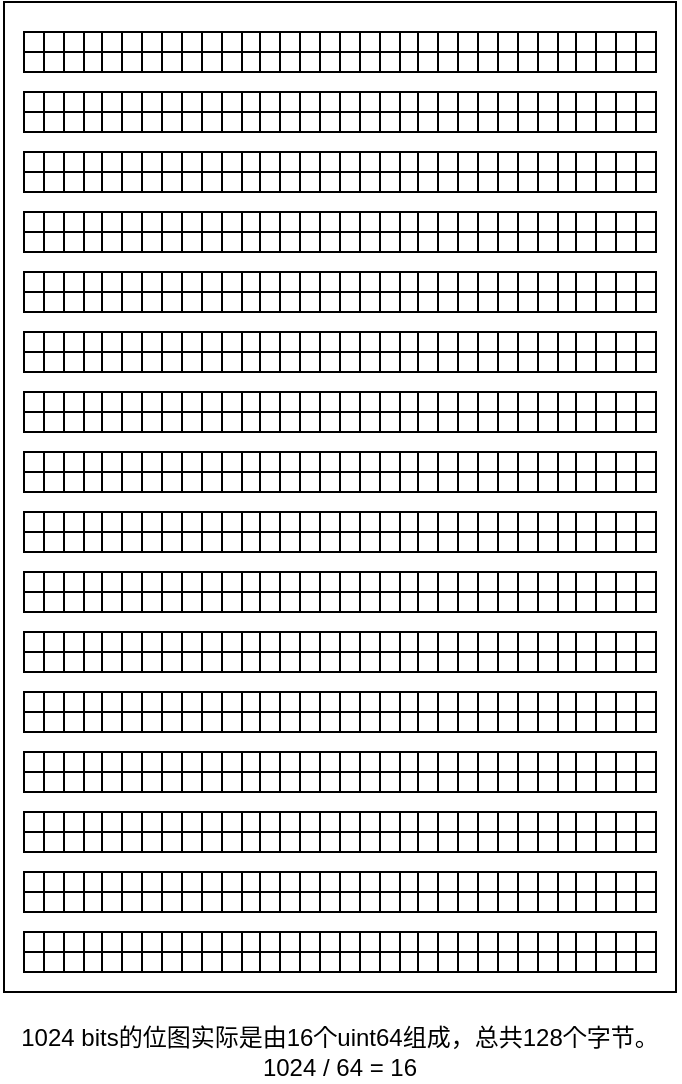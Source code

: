 <mxfile version="15.3.8" type="device"><diagram id="O0B2IV_qAI_NDjj8VHCm" name="第 1 页"><mxGraphModel dx="751" dy="735" grid="1" gridSize="10" guides="1" tooltips="1" connect="1" arrows="1" fold="1" page="1" pageScale="1" pageWidth="827" pageHeight="1169" math="0" shadow="0"><root><mxCell id="0"/><mxCell id="1" parent="0"/><mxCell id="_f90F4nHQJATIMpYPWI6-140" value="" style="rounded=0;whiteSpace=wrap;html=1;" vertex="1" parent="1"><mxGeometry x="30" y="20" width="336" height="495" as="geometry"/></mxCell><mxCell id="_f90F4nHQJATIMpYPWI6-70" value="" style="group" vertex="1" connectable="0" parent="1"><mxGeometry x="40" y="35" width="316" height="20" as="geometry"/></mxCell><mxCell id="_f90F4nHQJATIMpYPWI6-18" value="" style="group" vertex="1" connectable="0" parent="_f90F4nHQJATIMpYPWI6-70"><mxGeometry width="158" height="10" as="geometry"/></mxCell><mxCell id="_f90F4nHQJATIMpYPWI6-1" value="" style="rounded=0;whiteSpace=wrap;html=1;" vertex="1" parent="_f90F4nHQJATIMpYPWI6-18"><mxGeometry width="10" height="10" as="geometry"/></mxCell><mxCell id="_f90F4nHQJATIMpYPWI6-2" value="" style="rounded=0;whiteSpace=wrap;html=1;" vertex="1" parent="_f90F4nHQJATIMpYPWI6-18"><mxGeometry x="10" width="10" height="10" as="geometry"/></mxCell><mxCell id="_f90F4nHQJATIMpYPWI6-3" value="" style="rounded=0;whiteSpace=wrap;html=1;" vertex="1" parent="_f90F4nHQJATIMpYPWI6-18"><mxGeometry x="29" width="10" height="10" as="geometry"/></mxCell><mxCell id="_f90F4nHQJATIMpYPWI6-4" value="" style="rounded=0;whiteSpace=wrap;html=1;" vertex="1" parent="_f90F4nHQJATIMpYPWI6-18"><mxGeometry x="20" width="10" height="10" as="geometry"/></mxCell><mxCell id="_f90F4nHQJATIMpYPWI6-6" value="" style="rounded=0;whiteSpace=wrap;html=1;" vertex="1" parent="_f90F4nHQJATIMpYPWI6-18"><mxGeometry x="39" width="10" height="10" as="geometry"/></mxCell><mxCell id="_f90F4nHQJATIMpYPWI6-7" value="" style="rounded=0;whiteSpace=wrap;html=1;" vertex="1" parent="_f90F4nHQJATIMpYPWI6-18"><mxGeometry x="49" width="10" height="10" as="geometry"/></mxCell><mxCell id="_f90F4nHQJATIMpYPWI6-8" value="" style="rounded=0;whiteSpace=wrap;html=1;" vertex="1" parent="_f90F4nHQJATIMpYPWI6-18"><mxGeometry x="69" width="10" height="10" as="geometry"/></mxCell><mxCell id="_f90F4nHQJATIMpYPWI6-9" value="" style="rounded=0;whiteSpace=wrap;html=1;" vertex="1" parent="_f90F4nHQJATIMpYPWI6-18"><mxGeometry x="59" width="10" height="10" as="geometry"/></mxCell><mxCell id="_f90F4nHQJATIMpYPWI6-10" value="" style="rounded=0;whiteSpace=wrap;html=1;" vertex="1" parent="_f90F4nHQJATIMpYPWI6-18"><mxGeometry x="79" width="10" height="10" as="geometry"/></mxCell><mxCell id="_f90F4nHQJATIMpYPWI6-11" value="" style="rounded=0;whiteSpace=wrap;html=1;" vertex="1" parent="_f90F4nHQJATIMpYPWI6-18"><mxGeometry x="89" width="10" height="10" as="geometry"/></mxCell><mxCell id="_f90F4nHQJATIMpYPWI6-12" value="" style="rounded=0;whiteSpace=wrap;html=1;" vertex="1" parent="_f90F4nHQJATIMpYPWI6-18"><mxGeometry x="108" width="10" height="10" as="geometry"/></mxCell><mxCell id="_f90F4nHQJATIMpYPWI6-13" value="" style="rounded=0;whiteSpace=wrap;html=1;" vertex="1" parent="_f90F4nHQJATIMpYPWI6-18"><mxGeometry x="99" width="10" height="10" as="geometry"/></mxCell><mxCell id="_f90F4nHQJATIMpYPWI6-14" value="" style="rounded=0;whiteSpace=wrap;html=1;" vertex="1" parent="_f90F4nHQJATIMpYPWI6-18"><mxGeometry x="118" width="10" height="10" as="geometry"/></mxCell><mxCell id="_f90F4nHQJATIMpYPWI6-15" value="" style="rounded=0;whiteSpace=wrap;html=1;" vertex="1" parent="_f90F4nHQJATIMpYPWI6-18"><mxGeometry x="128" width="10" height="10" as="geometry"/></mxCell><mxCell id="_f90F4nHQJATIMpYPWI6-16" value="" style="rounded=0;whiteSpace=wrap;html=1;" vertex="1" parent="_f90F4nHQJATIMpYPWI6-18"><mxGeometry x="148" width="10" height="10" as="geometry"/></mxCell><mxCell id="_f90F4nHQJATIMpYPWI6-17" value="" style="rounded=0;whiteSpace=wrap;html=1;" vertex="1" parent="_f90F4nHQJATIMpYPWI6-18"><mxGeometry x="138" width="10" height="10" as="geometry"/></mxCell><mxCell id="_f90F4nHQJATIMpYPWI6-19" value="" style="group" vertex="1" connectable="0" parent="_f90F4nHQJATIMpYPWI6-70"><mxGeometry x="158" width="158" height="10" as="geometry"/></mxCell><mxCell id="_f90F4nHQJATIMpYPWI6-20" value="" style="rounded=0;whiteSpace=wrap;html=1;" vertex="1" parent="_f90F4nHQJATIMpYPWI6-19"><mxGeometry width="10" height="10" as="geometry"/></mxCell><mxCell id="_f90F4nHQJATIMpYPWI6-21" value="" style="rounded=0;whiteSpace=wrap;html=1;" vertex="1" parent="_f90F4nHQJATIMpYPWI6-19"><mxGeometry x="10" width="10" height="10" as="geometry"/></mxCell><mxCell id="_f90F4nHQJATIMpYPWI6-22" value="" style="rounded=0;whiteSpace=wrap;html=1;" vertex="1" parent="_f90F4nHQJATIMpYPWI6-19"><mxGeometry x="29" width="10" height="10" as="geometry"/></mxCell><mxCell id="_f90F4nHQJATIMpYPWI6-23" value="" style="rounded=0;whiteSpace=wrap;html=1;" vertex="1" parent="_f90F4nHQJATIMpYPWI6-19"><mxGeometry x="20" width="10" height="10" as="geometry"/></mxCell><mxCell id="_f90F4nHQJATIMpYPWI6-24" value="" style="rounded=0;whiteSpace=wrap;html=1;" vertex="1" parent="_f90F4nHQJATIMpYPWI6-19"><mxGeometry x="39" width="10" height="10" as="geometry"/></mxCell><mxCell id="_f90F4nHQJATIMpYPWI6-25" value="" style="rounded=0;whiteSpace=wrap;html=1;" vertex="1" parent="_f90F4nHQJATIMpYPWI6-19"><mxGeometry x="49" width="10" height="10" as="geometry"/></mxCell><mxCell id="_f90F4nHQJATIMpYPWI6-26" value="" style="rounded=0;whiteSpace=wrap;html=1;" vertex="1" parent="_f90F4nHQJATIMpYPWI6-19"><mxGeometry x="69" width="10" height="10" as="geometry"/></mxCell><mxCell id="_f90F4nHQJATIMpYPWI6-27" value="" style="rounded=0;whiteSpace=wrap;html=1;" vertex="1" parent="_f90F4nHQJATIMpYPWI6-19"><mxGeometry x="59" width="10" height="10" as="geometry"/></mxCell><mxCell id="_f90F4nHQJATIMpYPWI6-28" value="" style="rounded=0;whiteSpace=wrap;html=1;" vertex="1" parent="_f90F4nHQJATIMpYPWI6-19"><mxGeometry x="79" width="10" height="10" as="geometry"/></mxCell><mxCell id="_f90F4nHQJATIMpYPWI6-29" value="" style="rounded=0;whiteSpace=wrap;html=1;" vertex="1" parent="_f90F4nHQJATIMpYPWI6-19"><mxGeometry x="89" width="10" height="10" as="geometry"/></mxCell><mxCell id="_f90F4nHQJATIMpYPWI6-30" value="" style="rounded=0;whiteSpace=wrap;html=1;" vertex="1" parent="_f90F4nHQJATIMpYPWI6-19"><mxGeometry x="108" width="10" height="10" as="geometry"/></mxCell><mxCell id="_f90F4nHQJATIMpYPWI6-31" value="" style="rounded=0;whiteSpace=wrap;html=1;" vertex="1" parent="_f90F4nHQJATIMpYPWI6-19"><mxGeometry x="99" width="10" height="10" as="geometry"/></mxCell><mxCell id="_f90F4nHQJATIMpYPWI6-32" value="" style="rounded=0;whiteSpace=wrap;html=1;" vertex="1" parent="_f90F4nHQJATIMpYPWI6-19"><mxGeometry x="118" width="10" height="10" as="geometry"/></mxCell><mxCell id="_f90F4nHQJATIMpYPWI6-33" value="" style="rounded=0;whiteSpace=wrap;html=1;" vertex="1" parent="_f90F4nHQJATIMpYPWI6-19"><mxGeometry x="128" width="10" height="10" as="geometry"/></mxCell><mxCell id="_f90F4nHQJATIMpYPWI6-34" value="" style="rounded=0;whiteSpace=wrap;html=1;" vertex="1" parent="_f90F4nHQJATIMpYPWI6-19"><mxGeometry x="148" width="10" height="10" as="geometry"/></mxCell><mxCell id="_f90F4nHQJATIMpYPWI6-35" value="" style="rounded=0;whiteSpace=wrap;html=1;" vertex="1" parent="_f90F4nHQJATIMpYPWI6-19"><mxGeometry x="138" width="10" height="10" as="geometry"/></mxCell><mxCell id="_f90F4nHQJATIMpYPWI6-36" value="" style="group" vertex="1" connectable="0" parent="_f90F4nHQJATIMpYPWI6-70"><mxGeometry y="10" width="158" height="10" as="geometry"/></mxCell><mxCell id="_f90F4nHQJATIMpYPWI6-37" value="" style="rounded=0;whiteSpace=wrap;html=1;" vertex="1" parent="_f90F4nHQJATIMpYPWI6-36"><mxGeometry width="10" height="10" as="geometry"/></mxCell><mxCell id="_f90F4nHQJATIMpYPWI6-38" value="" style="rounded=0;whiteSpace=wrap;html=1;" vertex="1" parent="_f90F4nHQJATIMpYPWI6-36"><mxGeometry x="10" width="10" height="10" as="geometry"/></mxCell><mxCell id="_f90F4nHQJATIMpYPWI6-39" value="" style="rounded=0;whiteSpace=wrap;html=1;" vertex="1" parent="_f90F4nHQJATIMpYPWI6-36"><mxGeometry x="29" width="10" height="10" as="geometry"/></mxCell><mxCell id="_f90F4nHQJATIMpYPWI6-40" value="" style="rounded=0;whiteSpace=wrap;html=1;" vertex="1" parent="_f90F4nHQJATIMpYPWI6-36"><mxGeometry x="20" width="10" height="10" as="geometry"/></mxCell><mxCell id="_f90F4nHQJATIMpYPWI6-41" value="" style="rounded=0;whiteSpace=wrap;html=1;" vertex="1" parent="_f90F4nHQJATIMpYPWI6-36"><mxGeometry x="39" width="10" height="10" as="geometry"/></mxCell><mxCell id="_f90F4nHQJATIMpYPWI6-42" value="" style="rounded=0;whiteSpace=wrap;html=1;" vertex="1" parent="_f90F4nHQJATIMpYPWI6-36"><mxGeometry x="49" width="10" height="10" as="geometry"/></mxCell><mxCell id="_f90F4nHQJATIMpYPWI6-43" value="" style="rounded=0;whiteSpace=wrap;html=1;" vertex="1" parent="_f90F4nHQJATIMpYPWI6-36"><mxGeometry x="69" width="10" height="10" as="geometry"/></mxCell><mxCell id="_f90F4nHQJATIMpYPWI6-44" value="" style="rounded=0;whiteSpace=wrap;html=1;" vertex="1" parent="_f90F4nHQJATIMpYPWI6-36"><mxGeometry x="59" width="10" height="10" as="geometry"/></mxCell><mxCell id="_f90F4nHQJATIMpYPWI6-45" value="" style="rounded=0;whiteSpace=wrap;html=1;" vertex="1" parent="_f90F4nHQJATIMpYPWI6-36"><mxGeometry x="79" width="10" height="10" as="geometry"/></mxCell><mxCell id="_f90F4nHQJATIMpYPWI6-46" value="" style="rounded=0;whiteSpace=wrap;html=1;" vertex="1" parent="_f90F4nHQJATIMpYPWI6-36"><mxGeometry x="89" width="10" height="10" as="geometry"/></mxCell><mxCell id="_f90F4nHQJATIMpYPWI6-47" value="" style="rounded=0;whiteSpace=wrap;html=1;" vertex="1" parent="_f90F4nHQJATIMpYPWI6-36"><mxGeometry x="108" width="10" height="10" as="geometry"/></mxCell><mxCell id="_f90F4nHQJATIMpYPWI6-48" value="" style="rounded=0;whiteSpace=wrap;html=1;" vertex="1" parent="_f90F4nHQJATIMpYPWI6-36"><mxGeometry x="99" width="10" height="10" as="geometry"/></mxCell><mxCell id="_f90F4nHQJATIMpYPWI6-49" value="" style="rounded=0;whiteSpace=wrap;html=1;" vertex="1" parent="_f90F4nHQJATIMpYPWI6-36"><mxGeometry x="118" width="10" height="10" as="geometry"/></mxCell><mxCell id="_f90F4nHQJATIMpYPWI6-50" value="" style="rounded=0;whiteSpace=wrap;html=1;" vertex="1" parent="_f90F4nHQJATIMpYPWI6-36"><mxGeometry x="128" width="10" height="10" as="geometry"/></mxCell><mxCell id="_f90F4nHQJATIMpYPWI6-51" value="" style="rounded=0;whiteSpace=wrap;html=1;" vertex="1" parent="_f90F4nHQJATIMpYPWI6-36"><mxGeometry x="148" width="10" height="10" as="geometry"/></mxCell><mxCell id="_f90F4nHQJATIMpYPWI6-52" value="" style="rounded=0;whiteSpace=wrap;html=1;" vertex="1" parent="_f90F4nHQJATIMpYPWI6-36"><mxGeometry x="138" width="10" height="10" as="geometry"/></mxCell><mxCell id="_f90F4nHQJATIMpYPWI6-53" value="" style="group" vertex="1" connectable="0" parent="_f90F4nHQJATIMpYPWI6-70"><mxGeometry x="158" y="10" width="158" height="10" as="geometry"/></mxCell><mxCell id="_f90F4nHQJATIMpYPWI6-54" value="" style="rounded=0;whiteSpace=wrap;html=1;" vertex="1" parent="_f90F4nHQJATIMpYPWI6-53"><mxGeometry width="10" height="10" as="geometry"/></mxCell><mxCell id="_f90F4nHQJATIMpYPWI6-55" value="" style="rounded=0;whiteSpace=wrap;html=1;" vertex="1" parent="_f90F4nHQJATIMpYPWI6-53"><mxGeometry x="10" width="10" height="10" as="geometry"/></mxCell><mxCell id="_f90F4nHQJATIMpYPWI6-56" value="" style="rounded=0;whiteSpace=wrap;html=1;" vertex="1" parent="_f90F4nHQJATIMpYPWI6-53"><mxGeometry x="29" width="10" height="10" as="geometry"/></mxCell><mxCell id="_f90F4nHQJATIMpYPWI6-57" value="" style="rounded=0;whiteSpace=wrap;html=1;" vertex="1" parent="_f90F4nHQJATIMpYPWI6-53"><mxGeometry x="20" width="10" height="10" as="geometry"/></mxCell><mxCell id="_f90F4nHQJATIMpYPWI6-58" value="" style="rounded=0;whiteSpace=wrap;html=1;" vertex="1" parent="_f90F4nHQJATIMpYPWI6-53"><mxGeometry x="39" width="10" height="10" as="geometry"/></mxCell><mxCell id="_f90F4nHQJATIMpYPWI6-59" value="" style="rounded=0;whiteSpace=wrap;html=1;" vertex="1" parent="_f90F4nHQJATIMpYPWI6-53"><mxGeometry x="49" width="10" height="10" as="geometry"/></mxCell><mxCell id="_f90F4nHQJATIMpYPWI6-60" value="" style="rounded=0;whiteSpace=wrap;html=1;" vertex="1" parent="_f90F4nHQJATIMpYPWI6-53"><mxGeometry x="69" width="10" height="10" as="geometry"/></mxCell><mxCell id="_f90F4nHQJATIMpYPWI6-61" value="" style="rounded=0;whiteSpace=wrap;html=1;" vertex="1" parent="_f90F4nHQJATIMpYPWI6-53"><mxGeometry x="59" width="10" height="10" as="geometry"/></mxCell><mxCell id="_f90F4nHQJATIMpYPWI6-62" value="" style="rounded=0;whiteSpace=wrap;html=1;" vertex="1" parent="_f90F4nHQJATIMpYPWI6-53"><mxGeometry x="79" width="10" height="10" as="geometry"/></mxCell><mxCell id="_f90F4nHQJATIMpYPWI6-63" value="" style="rounded=0;whiteSpace=wrap;html=1;" vertex="1" parent="_f90F4nHQJATIMpYPWI6-53"><mxGeometry x="89" width="10" height="10" as="geometry"/></mxCell><mxCell id="_f90F4nHQJATIMpYPWI6-64" value="" style="rounded=0;whiteSpace=wrap;html=1;" vertex="1" parent="_f90F4nHQJATIMpYPWI6-53"><mxGeometry x="108" width="10" height="10" as="geometry"/></mxCell><mxCell id="_f90F4nHQJATIMpYPWI6-65" value="" style="rounded=0;whiteSpace=wrap;html=1;" vertex="1" parent="_f90F4nHQJATIMpYPWI6-53"><mxGeometry x="99" width="10" height="10" as="geometry"/></mxCell><mxCell id="_f90F4nHQJATIMpYPWI6-66" value="" style="rounded=0;whiteSpace=wrap;html=1;" vertex="1" parent="_f90F4nHQJATIMpYPWI6-53"><mxGeometry x="118" width="10" height="10" as="geometry"/></mxCell><mxCell id="_f90F4nHQJATIMpYPWI6-67" value="" style="rounded=0;whiteSpace=wrap;html=1;" vertex="1" parent="_f90F4nHQJATIMpYPWI6-53"><mxGeometry x="128" width="10" height="10" as="geometry"/></mxCell><mxCell id="_f90F4nHQJATIMpYPWI6-68" value="" style="rounded=0;whiteSpace=wrap;html=1;" vertex="1" parent="_f90F4nHQJATIMpYPWI6-53"><mxGeometry x="148" width="10" height="10" as="geometry"/></mxCell><mxCell id="_f90F4nHQJATIMpYPWI6-69" value="" style="rounded=0;whiteSpace=wrap;html=1;" vertex="1" parent="_f90F4nHQJATIMpYPWI6-53"><mxGeometry x="138" width="10" height="10" as="geometry"/></mxCell><mxCell id="_f90F4nHQJATIMpYPWI6-71" value="" style="group" vertex="1" connectable="0" parent="1"><mxGeometry x="40" y="65" width="316" height="20" as="geometry"/></mxCell><mxCell id="_f90F4nHQJATIMpYPWI6-72" value="" style="group" vertex="1" connectable="0" parent="_f90F4nHQJATIMpYPWI6-71"><mxGeometry width="158" height="10" as="geometry"/></mxCell><mxCell id="_f90F4nHQJATIMpYPWI6-73" value="" style="rounded=0;whiteSpace=wrap;html=1;" vertex="1" parent="_f90F4nHQJATIMpYPWI6-72"><mxGeometry width="10" height="10" as="geometry"/></mxCell><mxCell id="_f90F4nHQJATIMpYPWI6-74" value="" style="rounded=0;whiteSpace=wrap;html=1;" vertex="1" parent="_f90F4nHQJATIMpYPWI6-72"><mxGeometry x="10" width="10" height="10" as="geometry"/></mxCell><mxCell id="_f90F4nHQJATIMpYPWI6-75" value="" style="rounded=0;whiteSpace=wrap;html=1;" vertex="1" parent="_f90F4nHQJATIMpYPWI6-72"><mxGeometry x="29" width="10" height="10" as="geometry"/></mxCell><mxCell id="_f90F4nHQJATIMpYPWI6-76" value="" style="rounded=0;whiteSpace=wrap;html=1;" vertex="1" parent="_f90F4nHQJATIMpYPWI6-72"><mxGeometry x="20" width="10" height="10" as="geometry"/></mxCell><mxCell id="_f90F4nHQJATIMpYPWI6-77" value="" style="rounded=0;whiteSpace=wrap;html=1;" vertex="1" parent="_f90F4nHQJATIMpYPWI6-72"><mxGeometry x="39" width="10" height="10" as="geometry"/></mxCell><mxCell id="_f90F4nHQJATIMpYPWI6-78" value="" style="rounded=0;whiteSpace=wrap;html=1;" vertex="1" parent="_f90F4nHQJATIMpYPWI6-72"><mxGeometry x="49" width="10" height="10" as="geometry"/></mxCell><mxCell id="_f90F4nHQJATIMpYPWI6-79" value="" style="rounded=0;whiteSpace=wrap;html=1;" vertex="1" parent="_f90F4nHQJATIMpYPWI6-72"><mxGeometry x="69" width="10" height="10" as="geometry"/></mxCell><mxCell id="_f90F4nHQJATIMpYPWI6-80" value="" style="rounded=0;whiteSpace=wrap;html=1;" vertex="1" parent="_f90F4nHQJATIMpYPWI6-72"><mxGeometry x="59" width="10" height="10" as="geometry"/></mxCell><mxCell id="_f90F4nHQJATIMpYPWI6-81" value="" style="rounded=0;whiteSpace=wrap;html=1;" vertex="1" parent="_f90F4nHQJATIMpYPWI6-72"><mxGeometry x="79" width="10" height="10" as="geometry"/></mxCell><mxCell id="_f90F4nHQJATIMpYPWI6-82" value="" style="rounded=0;whiteSpace=wrap;html=1;" vertex="1" parent="_f90F4nHQJATIMpYPWI6-72"><mxGeometry x="89" width="10" height="10" as="geometry"/></mxCell><mxCell id="_f90F4nHQJATIMpYPWI6-83" value="" style="rounded=0;whiteSpace=wrap;html=1;" vertex="1" parent="_f90F4nHQJATIMpYPWI6-72"><mxGeometry x="108" width="10" height="10" as="geometry"/></mxCell><mxCell id="_f90F4nHQJATIMpYPWI6-84" value="" style="rounded=0;whiteSpace=wrap;html=1;" vertex="1" parent="_f90F4nHQJATIMpYPWI6-72"><mxGeometry x="99" width="10" height="10" as="geometry"/></mxCell><mxCell id="_f90F4nHQJATIMpYPWI6-85" value="" style="rounded=0;whiteSpace=wrap;html=1;" vertex="1" parent="_f90F4nHQJATIMpYPWI6-72"><mxGeometry x="118" width="10" height="10" as="geometry"/></mxCell><mxCell id="_f90F4nHQJATIMpYPWI6-86" value="" style="rounded=0;whiteSpace=wrap;html=1;" vertex="1" parent="_f90F4nHQJATIMpYPWI6-72"><mxGeometry x="128" width="10" height="10" as="geometry"/></mxCell><mxCell id="_f90F4nHQJATIMpYPWI6-87" value="" style="rounded=0;whiteSpace=wrap;html=1;" vertex="1" parent="_f90F4nHQJATIMpYPWI6-72"><mxGeometry x="148" width="10" height="10" as="geometry"/></mxCell><mxCell id="_f90F4nHQJATIMpYPWI6-88" value="" style="rounded=0;whiteSpace=wrap;html=1;" vertex="1" parent="_f90F4nHQJATIMpYPWI6-72"><mxGeometry x="138" width="10" height="10" as="geometry"/></mxCell><mxCell id="_f90F4nHQJATIMpYPWI6-89" value="" style="group" vertex="1" connectable="0" parent="_f90F4nHQJATIMpYPWI6-71"><mxGeometry x="158" width="158" height="10" as="geometry"/></mxCell><mxCell id="_f90F4nHQJATIMpYPWI6-90" value="" style="rounded=0;whiteSpace=wrap;html=1;" vertex="1" parent="_f90F4nHQJATIMpYPWI6-89"><mxGeometry width="10" height="10" as="geometry"/></mxCell><mxCell id="_f90F4nHQJATIMpYPWI6-91" value="" style="rounded=0;whiteSpace=wrap;html=1;" vertex="1" parent="_f90F4nHQJATIMpYPWI6-89"><mxGeometry x="10" width="10" height="10" as="geometry"/></mxCell><mxCell id="_f90F4nHQJATIMpYPWI6-92" value="" style="rounded=0;whiteSpace=wrap;html=1;" vertex="1" parent="_f90F4nHQJATIMpYPWI6-89"><mxGeometry x="29" width="10" height="10" as="geometry"/></mxCell><mxCell id="_f90F4nHQJATIMpYPWI6-93" value="" style="rounded=0;whiteSpace=wrap;html=1;" vertex="1" parent="_f90F4nHQJATIMpYPWI6-89"><mxGeometry x="20" width="10" height="10" as="geometry"/></mxCell><mxCell id="_f90F4nHQJATIMpYPWI6-94" value="" style="rounded=0;whiteSpace=wrap;html=1;" vertex="1" parent="_f90F4nHQJATIMpYPWI6-89"><mxGeometry x="39" width="10" height="10" as="geometry"/></mxCell><mxCell id="_f90F4nHQJATIMpYPWI6-95" value="" style="rounded=0;whiteSpace=wrap;html=1;" vertex="1" parent="_f90F4nHQJATIMpYPWI6-89"><mxGeometry x="49" width="10" height="10" as="geometry"/></mxCell><mxCell id="_f90F4nHQJATIMpYPWI6-96" value="" style="rounded=0;whiteSpace=wrap;html=1;" vertex="1" parent="_f90F4nHQJATIMpYPWI6-89"><mxGeometry x="69" width="10" height="10" as="geometry"/></mxCell><mxCell id="_f90F4nHQJATIMpYPWI6-97" value="" style="rounded=0;whiteSpace=wrap;html=1;" vertex="1" parent="_f90F4nHQJATIMpYPWI6-89"><mxGeometry x="59" width="10" height="10" as="geometry"/></mxCell><mxCell id="_f90F4nHQJATIMpYPWI6-98" value="" style="rounded=0;whiteSpace=wrap;html=1;" vertex="1" parent="_f90F4nHQJATIMpYPWI6-89"><mxGeometry x="79" width="10" height="10" as="geometry"/></mxCell><mxCell id="_f90F4nHQJATIMpYPWI6-99" value="" style="rounded=0;whiteSpace=wrap;html=1;" vertex="1" parent="_f90F4nHQJATIMpYPWI6-89"><mxGeometry x="89" width="10" height="10" as="geometry"/></mxCell><mxCell id="_f90F4nHQJATIMpYPWI6-100" value="" style="rounded=0;whiteSpace=wrap;html=1;" vertex="1" parent="_f90F4nHQJATIMpYPWI6-89"><mxGeometry x="108" width="10" height="10" as="geometry"/></mxCell><mxCell id="_f90F4nHQJATIMpYPWI6-101" value="" style="rounded=0;whiteSpace=wrap;html=1;" vertex="1" parent="_f90F4nHQJATIMpYPWI6-89"><mxGeometry x="99" width="10" height="10" as="geometry"/></mxCell><mxCell id="_f90F4nHQJATIMpYPWI6-102" value="" style="rounded=0;whiteSpace=wrap;html=1;" vertex="1" parent="_f90F4nHQJATIMpYPWI6-89"><mxGeometry x="118" width="10" height="10" as="geometry"/></mxCell><mxCell id="_f90F4nHQJATIMpYPWI6-103" value="" style="rounded=0;whiteSpace=wrap;html=1;" vertex="1" parent="_f90F4nHQJATIMpYPWI6-89"><mxGeometry x="128" width="10" height="10" as="geometry"/></mxCell><mxCell id="_f90F4nHQJATIMpYPWI6-104" value="" style="rounded=0;whiteSpace=wrap;html=1;" vertex="1" parent="_f90F4nHQJATIMpYPWI6-89"><mxGeometry x="148" width="10" height="10" as="geometry"/></mxCell><mxCell id="_f90F4nHQJATIMpYPWI6-105" value="" style="rounded=0;whiteSpace=wrap;html=1;" vertex="1" parent="_f90F4nHQJATIMpYPWI6-89"><mxGeometry x="138" width="10" height="10" as="geometry"/></mxCell><mxCell id="_f90F4nHQJATIMpYPWI6-106" value="" style="group" vertex="1" connectable="0" parent="_f90F4nHQJATIMpYPWI6-71"><mxGeometry y="10" width="158" height="10" as="geometry"/></mxCell><mxCell id="_f90F4nHQJATIMpYPWI6-107" value="" style="rounded=0;whiteSpace=wrap;html=1;" vertex="1" parent="_f90F4nHQJATIMpYPWI6-106"><mxGeometry width="10" height="10" as="geometry"/></mxCell><mxCell id="_f90F4nHQJATIMpYPWI6-108" value="" style="rounded=0;whiteSpace=wrap;html=1;" vertex="1" parent="_f90F4nHQJATIMpYPWI6-106"><mxGeometry x="10" width="10" height="10" as="geometry"/></mxCell><mxCell id="_f90F4nHQJATIMpYPWI6-109" value="" style="rounded=0;whiteSpace=wrap;html=1;" vertex="1" parent="_f90F4nHQJATIMpYPWI6-106"><mxGeometry x="29" width="10" height="10" as="geometry"/></mxCell><mxCell id="_f90F4nHQJATIMpYPWI6-110" value="" style="rounded=0;whiteSpace=wrap;html=1;" vertex="1" parent="_f90F4nHQJATIMpYPWI6-106"><mxGeometry x="20" width="10" height="10" as="geometry"/></mxCell><mxCell id="_f90F4nHQJATIMpYPWI6-111" value="" style="rounded=0;whiteSpace=wrap;html=1;" vertex="1" parent="_f90F4nHQJATIMpYPWI6-106"><mxGeometry x="39" width="10" height="10" as="geometry"/></mxCell><mxCell id="_f90F4nHQJATIMpYPWI6-112" value="" style="rounded=0;whiteSpace=wrap;html=1;" vertex="1" parent="_f90F4nHQJATIMpYPWI6-106"><mxGeometry x="49" width="10" height="10" as="geometry"/></mxCell><mxCell id="_f90F4nHQJATIMpYPWI6-113" value="" style="rounded=0;whiteSpace=wrap;html=1;" vertex="1" parent="_f90F4nHQJATIMpYPWI6-106"><mxGeometry x="69" width="10" height="10" as="geometry"/></mxCell><mxCell id="_f90F4nHQJATIMpYPWI6-114" value="" style="rounded=0;whiteSpace=wrap;html=1;" vertex="1" parent="_f90F4nHQJATIMpYPWI6-106"><mxGeometry x="59" width="10" height="10" as="geometry"/></mxCell><mxCell id="_f90F4nHQJATIMpYPWI6-115" value="" style="rounded=0;whiteSpace=wrap;html=1;" vertex="1" parent="_f90F4nHQJATIMpYPWI6-106"><mxGeometry x="79" width="10" height="10" as="geometry"/></mxCell><mxCell id="_f90F4nHQJATIMpYPWI6-116" value="" style="rounded=0;whiteSpace=wrap;html=1;" vertex="1" parent="_f90F4nHQJATIMpYPWI6-106"><mxGeometry x="89" width="10" height="10" as="geometry"/></mxCell><mxCell id="_f90F4nHQJATIMpYPWI6-117" value="" style="rounded=0;whiteSpace=wrap;html=1;" vertex="1" parent="_f90F4nHQJATIMpYPWI6-106"><mxGeometry x="108" width="10" height="10" as="geometry"/></mxCell><mxCell id="_f90F4nHQJATIMpYPWI6-118" value="" style="rounded=0;whiteSpace=wrap;html=1;" vertex="1" parent="_f90F4nHQJATIMpYPWI6-106"><mxGeometry x="99" width="10" height="10" as="geometry"/></mxCell><mxCell id="_f90F4nHQJATIMpYPWI6-119" value="" style="rounded=0;whiteSpace=wrap;html=1;" vertex="1" parent="_f90F4nHQJATIMpYPWI6-106"><mxGeometry x="118" width="10" height="10" as="geometry"/></mxCell><mxCell id="_f90F4nHQJATIMpYPWI6-120" value="" style="rounded=0;whiteSpace=wrap;html=1;" vertex="1" parent="_f90F4nHQJATIMpYPWI6-106"><mxGeometry x="128" width="10" height="10" as="geometry"/></mxCell><mxCell id="_f90F4nHQJATIMpYPWI6-121" value="" style="rounded=0;whiteSpace=wrap;html=1;" vertex="1" parent="_f90F4nHQJATIMpYPWI6-106"><mxGeometry x="148" width="10" height="10" as="geometry"/></mxCell><mxCell id="_f90F4nHQJATIMpYPWI6-122" value="" style="rounded=0;whiteSpace=wrap;html=1;" vertex="1" parent="_f90F4nHQJATIMpYPWI6-106"><mxGeometry x="138" width="10" height="10" as="geometry"/></mxCell><mxCell id="_f90F4nHQJATIMpYPWI6-123" value="" style="group" vertex="1" connectable="0" parent="_f90F4nHQJATIMpYPWI6-71"><mxGeometry x="158" y="10" width="158" height="10" as="geometry"/></mxCell><mxCell id="_f90F4nHQJATIMpYPWI6-124" value="" style="rounded=0;whiteSpace=wrap;html=1;" vertex="1" parent="_f90F4nHQJATIMpYPWI6-123"><mxGeometry width="10" height="10" as="geometry"/></mxCell><mxCell id="_f90F4nHQJATIMpYPWI6-125" value="" style="rounded=0;whiteSpace=wrap;html=1;" vertex="1" parent="_f90F4nHQJATIMpYPWI6-123"><mxGeometry x="10" width="10" height="10" as="geometry"/></mxCell><mxCell id="_f90F4nHQJATIMpYPWI6-126" value="" style="rounded=0;whiteSpace=wrap;html=1;" vertex="1" parent="_f90F4nHQJATIMpYPWI6-123"><mxGeometry x="29" width="10" height="10" as="geometry"/></mxCell><mxCell id="_f90F4nHQJATIMpYPWI6-127" value="" style="rounded=0;whiteSpace=wrap;html=1;" vertex="1" parent="_f90F4nHQJATIMpYPWI6-123"><mxGeometry x="20" width="10" height="10" as="geometry"/></mxCell><mxCell id="_f90F4nHQJATIMpYPWI6-128" value="" style="rounded=0;whiteSpace=wrap;html=1;" vertex="1" parent="_f90F4nHQJATIMpYPWI6-123"><mxGeometry x="39" width="10" height="10" as="geometry"/></mxCell><mxCell id="_f90F4nHQJATIMpYPWI6-129" value="" style="rounded=0;whiteSpace=wrap;html=1;" vertex="1" parent="_f90F4nHQJATIMpYPWI6-123"><mxGeometry x="49" width="10" height="10" as="geometry"/></mxCell><mxCell id="_f90F4nHQJATIMpYPWI6-130" value="" style="rounded=0;whiteSpace=wrap;html=1;" vertex="1" parent="_f90F4nHQJATIMpYPWI6-123"><mxGeometry x="69" width="10" height="10" as="geometry"/></mxCell><mxCell id="_f90F4nHQJATIMpYPWI6-131" value="" style="rounded=0;whiteSpace=wrap;html=1;" vertex="1" parent="_f90F4nHQJATIMpYPWI6-123"><mxGeometry x="59" width="10" height="10" as="geometry"/></mxCell><mxCell id="_f90F4nHQJATIMpYPWI6-132" value="" style="rounded=0;whiteSpace=wrap;html=1;" vertex="1" parent="_f90F4nHQJATIMpYPWI6-123"><mxGeometry x="79" width="10" height="10" as="geometry"/></mxCell><mxCell id="_f90F4nHQJATIMpYPWI6-133" value="" style="rounded=0;whiteSpace=wrap;html=1;" vertex="1" parent="_f90F4nHQJATIMpYPWI6-123"><mxGeometry x="89" width="10" height="10" as="geometry"/></mxCell><mxCell id="_f90F4nHQJATIMpYPWI6-134" value="" style="rounded=0;whiteSpace=wrap;html=1;" vertex="1" parent="_f90F4nHQJATIMpYPWI6-123"><mxGeometry x="108" width="10" height="10" as="geometry"/></mxCell><mxCell id="_f90F4nHQJATIMpYPWI6-135" value="" style="rounded=0;whiteSpace=wrap;html=1;" vertex="1" parent="_f90F4nHQJATIMpYPWI6-123"><mxGeometry x="99" width="10" height="10" as="geometry"/></mxCell><mxCell id="_f90F4nHQJATIMpYPWI6-136" value="" style="rounded=0;whiteSpace=wrap;html=1;" vertex="1" parent="_f90F4nHQJATIMpYPWI6-123"><mxGeometry x="118" width="10" height="10" as="geometry"/></mxCell><mxCell id="_f90F4nHQJATIMpYPWI6-137" value="" style="rounded=0;whiteSpace=wrap;html=1;" vertex="1" parent="_f90F4nHQJATIMpYPWI6-123"><mxGeometry x="128" width="10" height="10" as="geometry"/></mxCell><mxCell id="_f90F4nHQJATIMpYPWI6-138" value="" style="rounded=0;whiteSpace=wrap;html=1;" vertex="1" parent="_f90F4nHQJATIMpYPWI6-123"><mxGeometry x="148" width="10" height="10" as="geometry"/></mxCell><mxCell id="_f90F4nHQJATIMpYPWI6-139" value="" style="rounded=0;whiteSpace=wrap;html=1;" vertex="1" parent="_f90F4nHQJATIMpYPWI6-123"><mxGeometry x="138" width="10" height="10" as="geometry"/></mxCell><mxCell id="_f90F4nHQJATIMpYPWI6-141" value="" style="group" vertex="1" connectable="0" parent="1"><mxGeometry x="40" y="95" width="316" height="20" as="geometry"/></mxCell><mxCell id="_f90F4nHQJATIMpYPWI6-142" value="" style="group" vertex="1" connectable="0" parent="_f90F4nHQJATIMpYPWI6-141"><mxGeometry width="158" height="10" as="geometry"/></mxCell><mxCell id="_f90F4nHQJATIMpYPWI6-143" value="" style="rounded=0;whiteSpace=wrap;html=1;" vertex="1" parent="_f90F4nHQJATIMpYPWI6-142"><mxGeometry width="10" height="10" as="geometry"/></mxCell><mxCell id="_f90F4nHQJATIMpYPWI6-144" value="" style="rounded=0;whiteSpace=wrap;html=1;" vertex="1" parent="_f90F4nHQJATIMpYPWI6-142"><mxGeometry x="10" width="10" height="10" as="geometry"/></mxCell><mxCell id="_f90F4nHQJATIMpYPWI6-145" value="" style="rounded=0;whiteSpace=wrap;html=1;" vertex="1" parent="_f90F4nHQJATIMpYPWI6-142"><mxGeometry x="29" width="10" height="10" as="geometry"/></mxCell><mxCell id="_f90F4nHQJATIMpYPWI6-146" value="" style="rounded=0;whiteSpace=wrap;html=1;" vertex="1" parent="_f90F4nHQJATIMpYPWI6-142"><mxGeometry x="20" width="10" height="10" as="geometry"/></mxCell><mxCell id="_f90F4nHQJATIMpYPWI6-147" value="" style="rounded=0;whiteSpace=wrap;html=1;" vertex="1" parent="_f90F4nHQJATIMpYPWI6-142"><mxGeometry x="39" width="10" height="10" as="geometry"/></mxCell><mxCell id="_f90F4nHQJATIMpYPWI6-148" value="" style="rounded=0;whiteSpace=wrap;html=1;" vertex="1" parent="_f90F4nHQJATIMpYPWI6-142"><mxGeometry x="49" width="10" height="10" as="geometry"/></mxCell><mxCell id="_f90F4nHQJATIMpYPWI6-149" value="" style="rounded=0;whiteSpace=wrap;html=1;" vertex="1" parent="_f90F4nHQJATIMpYPWI6-142"><mxGeometry x="69" width="10" height="10" as="geometry"/></mxCell><mxCell id="_f90F4nHQJATIMpYPWI6-150" value="" style="rounded=0;whiteSpace=wrap;html=1;" vertex="1" parent="_f90F4nHQJATIMpYPWI6-142"><mxGeometry x="59" width="10" height="10" as="geometry"/></mxCell><mxCell id="_f90F4nHQJATIMpYPWI6-151" value="" style="rounded=0;whiteSpace=wrap;html=1;" vertex="1" parent="_f90F4nHQJATIMpYPWI6-142"><mxGeometry x="79" width="10" height="10" as="geometry"/></mxCell><mxCell id="_f90F4nHQJATIMpYPWI6-152" value="" style="rounded=0;whiteSpace=wrap;html=1;" vertex="1" parent="_f90F4nHQJATIMpYPWI6-142"><mxGeometry x="89" width="10" height="10" as="geometry"/></mxCell><mxCell id="_f90F4nHQJATIMpYPWI6-153" value="" style="rounded=0;whiteSpace=wrap;html=1;" vertex="1" parent="_f90F4nHQJATIMpYPWI6-142"><mxGeometry x="108" width="10" height="10" as="geometry"/></mxCell><mxCell id="_f90F4nHQJATIMpYPWI6-154" value="" style="rounded=0;whiteSpace=wrap;html=1;" vertex="1" parent="_f90F4nHQJATIMpYPWI6-142"><mxGeometry x="99" width="10" height="10" as="geometry"/></mxCell><mxCell id="_f90F4nHQJATIMpYPWI6-155" value="" style="rounded=0;whiteSpace=wrap;html=1;" vertex="1" parent="_f90F4nHQJATIMpYPWI6-142"><mxGeometry x="118" width="10" height="10" as="geometry"/></mxCell><mxCell id="_f90F4nHQJATIMpYPWI6-156" value="" style="rounded=0;whiteSpace=wrap;html=1;" vertex="1" parent="_f90F4nHQJATIMpYPWI6-142"><mxGeometry x="128" width="10" height="10" as="geometry"/></mxCell><mxCell id="_f90F4nHQJATIMpYPWI6-157" value="" style="rounded=0;whiteSpace=wrap;html=1;" vertex="1" parent="_f90F4nHQJATIMpYPWI6-142"><mxGeometry x="148" width="10" height="10" as="geometry"/></mxCell><mxCell id="_f90F4nHQJATIMpYPWI6-158" value="" style="rounded=0;whiteSpace=wrap;html=1;" vertex="1" parent="_f90F4nHQJATIMpYPWI6-142"><mxGeometry x="138" width="10" height="10" as="geometry"/></mxCell><mxCell id="_f90F4nHQJATIMpYPWI6-159" value="" style="group" vertex="1" connectable="0" parent="_f90F4nHQJATIMpYPWI6-141"><mxGeometry x="158" width="158" height="10" as="geometry"/></mxCell><mxCell id="_f90F4nHQJATIMpYPWI6-160" value="" style="rounded=0;whiteSpace=wrap;html=1;" vertex="1" parent="_f90F4nHQJATIMpYPWI6-159"><mxGeometry width="10" height="10" as="geometry"/></mxCell><mxCell id="_f90F4nHQJATIMpYPWI6-161" value="" style="rounded=0;whiteSpace=wrap;html=1;" vertex="1" parent="_f90F4nHQJATIMpYPWI6-159"><mxGeometry x="10" width="10" height="10" as="geometry"/></mxCell><mxCell id="_f90F4nHQJATIMpYPWI6-162" value="" style="rounded=0;whiteSpace=wrap;html=1;" vertex="1" parent="_f90F4nHQJATIMpYPWI6-159"><mxGeometry x="29" width="10" height="10" as="geometry"/></mxCell><mxCell id="_f90F4nHQJATIMpYPWI6-163" value="" style="rounded=0;whiteSpace=wrap;html=1;" vertex="1" parent="_f90F4nHQJATIMpYPWI6-159"><mxGeometry x="20" width="10" height="10" as="geometry"/></mxCell><mxCell id="_f90F4nHQJATIMpYPWI6-164" value="" style="rounded=0;whiteSpace=wrap;html=1;" vertex="1" parent="_f90F4nHQJATIMpYPWI6-159"><mxGeometry x="39" width="10" height="10" as="geometry"/></mxCell><mxCell id="_f90F4nHQJATIMpYPWI6-165" value="" style="rounded=0;whiteSpace=wrap;html=1;" vertex="1" parent="_f90F4nHQJATIMpYPWI6-159"><mxGeometry x="49" width="10" height="10" as="geometry"/></mxCell><mxCell id="_f90F4nHQJATIMpYPWI6-166" value="" style="rounded=0;whiteSpace=wrap;html=1;" vertex="1" parent="_f90F4nHQJATIMpYPWI6-159"><mxGeometry x="69" width="10" height="10" as="geometry"/></mxCell><mxCell id="_f90F4nHQJATIMpYPWI6-167" value="" style="rounded=0;whiteSpace=wrap;html=1;" vertex="1" parent="_f90F4nHQJATIMpYPWI6-159"><mxGeometry x="59" width="10" height="10" as="geometry"/></mxCell><mxCell id="_f90F4nHQJATIMpYPWI6-168" value="" style="rounded=0;whiteSpace=wrap;html=1;" vertex="1" parent="_f90F4nHQJATIMpYPWI6-159"><mxGeometry x="79" width="10" height="10" as="geometry"/></mxCell><mxCell id="_f90F4nHQJATIMpYPWI6-169" value="" style="rounded=0;whiteSpace=wrap;html=1;" vertex="1" parent="_f90F4nHQJATIMpYPWI6-159"><mxGeometry x="89" width="10" height="10" as="geometry"/></mxCell><mxCell id="_f90F4nHQJATIMpYPWI6-170" value="" style="rounded=0;whiteSpace=wrap;html=1;" vertex="1" parent="_f90F4nHQJATIMpYPWI6-159"><mxGeometry x="108" width="10" height="10" as="geometry"/></mxCell><mxCell id="_f90F4nHQJATIMpYPWI6-171" value="" style="rounded=0;whiteSpace=wrap;html=1;" vertex="1" parent="_f90F4nHQJATIMpYPWI6-159"><mxGeometry x="99" width="10" height="10" as="geometry"/></mxCell><mxCell id="_f90F4nHQJATIMpYPWI6-172" value="" style="rounded=0;whiteSpace=wrap;html=1;" vertex="1" parent="_f90F4nHQJATIMpYPWI6-159"><mxGeometry x="118" width="10" height="10" as="geometry"/></mxCell><mxCell id="_f90F4nHQJATIMpYPWI6-173" value="" style="rounded=0;whiteSpace=wrap;html=1;" vertex="1" parent="_f90F4nHQJATIMpYPWI6-159"><mxGeometry x="128" width="10" height="10" as="geometry"/></mxCell><mxCell id="_f90F4nHQJATIMpYPWI6-174" value="" style="rounded=0;whiteSpace=wrap;html=1;" vertex="1" parent="_f90F4nHQJATIMpYPWI6-159"><mxGeometry x="148" width="10" height="10" as="geometry"/></mxCell><mxCell id="_f90F4nHQJATIMpYPWI6-175" value="" style="rounded=0;whiteSpace=wrap;html=1;" vertex="1" parent="_f90F4nHQJATIMpYPWI6-159"><mxGeometry x="138" width="10" height="10" as="geometry"/></mxCell><mxCell id="_f90F4nHQJATIMpYPWI6-176" value="" style="group" vertex="1" connectable="0" parent="_f90F4nHQJATIMpYPWI6-141"><mxGeometry y="10" width="158" height="10" as="geometry"/></mxCell><mxCell id="_f90F4nHQJATIMpYPWI6-177" value="" style="rounded=0;whiteSpace=wrap;html=1;" vertex="1" parent="_f90F4nHQJATIMpYPWI6-176"><mxGeometry width="10" height="10" as="geometry"/></mxCell><mxCell id="_f90F4nHQJATIMpYPWI6-178" value="" style="rounded=0;whiteSpace=wrap;html=1;" vertex="1" parent="_f90F4nHQJATIMpYPWI6-176"><mxGeometry x="10" width="10" height="10" as="geometry"/></mxCell><mxCell id="_f90F4nHQJATIMpYPWI6-179" value="" style="rounded=0;whiteSpace=wrap;html=1;" vertex="1" parent="_f90F4nHQJATIMpYPWI6-176"><mxGeometry x="29" width="10" height="10" as="geometry"/></mxCell><mxCell id="_f90F4nHQJATIMpYPWI6-180" value="" style="rounded=0;whiteSpace=wrap;html=1;" vertex="1" parent="_f90F4nHQJATIMpYPWI6-176"><mxGeometry x="20" width="10" height="10" as="geometry"/></mxCell><mxCell id="_f90F4nHQJATIMpYPWI6-181" value="" style="rounded=0;whiteSpace=wrap;html=1;" vertex="1" parent="_f90F4nHQJATIMpYPWI6-176"><mxGeometry x="39" width="10" height="10" as="geometry"/></mxCell><mxCell id="_f90F4nHQJATIMpYPWI6-182" value="" style="rounded=0;whiteSpace=wrap;html=1;" vertex="1" parent="_f90F4nHQJATIMpYPWI6-176"><mxGeometry x="49" width="10" height="10" as="geometry"/></mxCell><mxCell id="_f90F4nHQJATIMpYPWI6-183" value="" style="rounded=0;whiteSpace=wrap;html=1;" vertex="1" parent="_f90F4nHQJATIMpYPWI6-176"><mxGeometry x="69" width="10" height="10" as="geometry"/></mxCell><mxCell id="_f90F4nHQJATIMpYPWI6-184" value="" style="rounded=0;whiteSpace=wrap;html=1;" vertex="1" parent="_f90F4nHQJATIMpYPWI6-176"><mxGeometry x="59" width="10" height="10" as="geometry"/></mxCell><mxCell id="_f90F4nHQJATIMpYPWI6-185" value="" style="rounded=0;whiteSpace=wrap;html=1;" vertex="1" parent="_f90F4nHQJATIMpYPWI6-176"><mxGeometry x="79" width="10" height="10" as="geometry"/></mxCell><mxCell id="_f90F4nHQJATIMpYPWI6-186" value="" style="rounded=0;whiteSpace=wrap;html=1;" vertex="1" parent="_f90F4nHQJATIMpYPWI6-176"><mxGeometry x="89" width="10" height="10" as="geometry"/></mxCell><mxCell id="_f90F4nHQJATIMpYPWI6-187" value="" style="rounded=0;whiteSpace=wrap;html=1;" vertex="1" parent="_f90F4nHQJATIMpYPWI6-176"><mxGeometry x="108" width="10" height="10" as="geometry"/></mxCell><mxCell id="_f90F4nHQJATIMpYPWI6-188" value="" style="rounded=0;whiteSpace=wrap;html=1;" vertex="1" parent="_f90F4nHQJATIMpYPWI6-176"><mxGeometry x="99" width="10" height="10" as="geometry"/></mxCell><mxCell id="_f90F4nHQJATIMpYPWI6-189" value="" style="rounded=0;whiteSpace=wrap;html=1;" vertex="1" parent="_f90F4nHQJATIMpYPWI6-176"><mxGeometry x="118" width="10" height="10" as="geometry"/></mxCell><mxCell id="_f90F4nHQJATIMpYPWI6-190" value="" style="rounded=0;whiteSpace=wrap;html=1;" vertex="1" parent="_f90F4nHQJATIMpYPWI6-176"><mxGeometry x="128" width="10" height="10" as="geometry"/></mxCell><mxCell id="_f90F4nHQJATIMpYPWI6-191" value="" style="rounded=0;whiteSpace=wrap;html=1;" vertex="1" parent="_f90F4nHQJATIMpYPWI6-176"><mxGeometry x="148" width="10" height="10" as="geometry"/></mxCell><mxCell id="_f90F4nHQJATIMpYPWI6-192" value="" style="rounded=0;whiteSpace=wrap;html=1;" vertex="1" parent="_f90F4nHQJATIMpYPWI6-176"><mxGeometry x="138" width="10" height="10" as="geometry"/></mxCell><mxCell id="_f90F4nHQJATIMpYPWI6-193" value="" style="group" vertex="1" connectable="0" parent="_f90F4nHQJATIMpYPWI6-141"><mxGeometry x="158" y="10" width="158" height="10" as="geometry"/></mxCell><mxCell id="_f90F4nHQJATIMpYPWI6-194" value="" style="rounded=0;whiteSpace=wrap;html=1;" vertex="1" parent="_f90F4nHQJATIMpYPWI6-193"><mxGeometry width="10" height="10" as="geometry"/></mxCell><mxCell id="_f90F4nHQJATIMpYPWI6-195" value="" style="rounded=0;whiteSpace=wrap;html=1;" vertex="1" parent="_f90F4nHQJATIMpYPWI6-193"><mxGeometry x="10" width="10" height="10" as="geometry"/></mxCell><mxCell id="_f90F4nHQJATIMpYPWI6-196" value="" style="rounded=0;whiteSpace=wrap;html=1;" vertex="1" parent="_f90F4nHQJATIMpYPWI6-193"><mxGeometry x="29" width="10" height="10" as="geometry"/></mxCell><mxCell id="_f90F4nHQJATIMpYPWI6-197" value="" style="rounded=0;whiteSpace=wrap;html=1;" vertex="1" parent="_f90F4nHQJATIMpYPWI6-193"><mxGeometry x="20" width="10" height="10" as="geometry"/></mxCell><mxCell id="_f90F4nHQJATIMpYPWI6-198" value="" style="rounded=0;whiteSpace=wrap;html=1;" vertex="1" parent="_f90F4nHQJATIMpYPWI6-193"><mxGeometry x="39" width="10" height="10" as="geometry"/></mxCell><mxCell id="_f90F4nHQJATIMpYPWI6-199" value="" style="rounded=0;whiteSpace=wrap;html=1;" vertex="1" parent="_f90F4nHQJATIMpYPWI6-193"><mxGeometry x="49" width="10" height="10" as="geometry"/></mxCell><mxCell id="_f90F4nHQJATIMpYPWI6-200" value="" style="rounded=0;whiteSpace=wrap;html=1;" vertex="1" parent="_f90F4nHQJATIMpYPWI6-193"><mxGeometry x="69" width="10" height="10" as="geometry"/></mxCell><mxCell id="_f90F4nHQJATIMpYPWI6-201" value="" style="rounded=0;whiteSpace=wrap;html=1;" vertex="1" parent="_f90F4nHQJATIMpYPWI6-193"><mxGeometry x="59" width="10" height="10" as="geometry"/></mxCell><mxCell id="_f90F4nHQJATIMpYPWI6-202" value="" style="rounded=0;whiteSpace=wrap;html=1;" vertex="1" parent="_f90F4nHQJATIMpYPWI6-193"><mxGeometry x="79" width="10" height="10" as="geometry"/></mxCell><mxCell id="_f90F4nHQJATIMpYPWI6-203" value="" style="rounded=0;whiteSpace=wrap;html=1;" vertex="1" parent="_f90F4nHQJATIMpYPWI6-193"><mxGeometry x="89" width="10" height="10" as="geometry"/></mxCell><mxCell id="_f90F4nHQJATIMpYPWI6-204" value="" style="rounded=0;whiteSpace=wrap;html=1;" vertex="1" parent="_f90F4nHQJATIMpYPWI6-193"><mxGeometry x="108" width="10" height="10" as="geometry"/></mxCell><mxCell id="_f90F4nHQJATIMpYPWI6-205" value="" style="rounded=0;whiteSpace=wrap;html=1;" vertex="1" parent="_f90F4nHQJATIMpYPWI6-193"><mxGeometry x="99" width="10" height="10" as="geometry"/></mxCell><mxCell id="_f90F4nHQJATIMpYPWI6-206" value="" style="rounded=0;whiteSpace=wrap;html=1;" vertex="1" parent="_f90F4nHQJATIMpYPWI6-193"><mxGeometry x="118" width="10" height="10" as="geometry"/></mxCell><mxCell id="_f90F4nHQJATIMpYPWI6-207" value="" style="rounded=0;whiteSpace=wrap;html=1;" vertex="1" parent="_f90F4nHQJATIMpYPWI6-193"><mxGeometry x="128" width="10" height="10" as="geometry"/></mxCell><mxCell id="_f90F4nHQJATIMpYPWI6-208" value="" style="rounded=0;whiteSpace=wrap;html=1;" vertex="1" parent="_f90F4nHQJATIMpYPWI6-193"><mxGeometry x="148" width="10" height="10" as="geometry"/></mxCell><mxCell id="_f90F4nHQJATIMpYPWI6-209" value="" style="rounded=0;whiteSpace=wrap;html=1;" vertex="1" parent="_f90F4nHQJATIMpYPWI6-193"><mxGeometry x="138" width="10" height="10" as="geometry"/></mxCell><mxCell id="_f90F4nHQJATIMpYPWI6-210" value="" style="group" vertex="1" connectable="0" parent="1"><mxGeometry x="40" y="125" width="316" height="20" as="geometry"/></mxCell><mxCell id="_f90F4nHQJATIMpYPWI6-211" value="" style="group" vertex="1" connectable="0" parent="_f90F4nHQJATIMpYPWI6-210"><mxGeometry width="158" height="10" as="geometry"/></mxCell><mxCell id="_f90F4nHQJATIMpYPWI6-212" value="" style="rounded=0;whiteSpace=wrap;html=1;" vertex="1" parent="_f90F4nHQJATIMpYPWI6-211"><mxGeometry width="10" height="10" as="geometry"/></mxCell><mxCell id="_f90F4nHQJATIMpYPWI6-213" value="" style="rounded=0;whiteSpace=wrap;html=1;" vertex="1" parent="_f90F4nHQJATIMpYPWI6-211"><mxGeometry x="10" width="10" height="10" as="geometry"/></mxCell><mxCell id="_f90F4nHQJATIMpYPWI6-214" value="" style="rounded=0;whiteSpace=wrap;html=1;" vertex="1" parent="_f90F4nHQJATIMpYPWI6-211"><mxGeometry x="29" width="10" height="10" as="geometry"/></mxCell><mxCell id="_f90F4nHQJATIMpYPWI6-215" value="" style="rounded=0;whiteSpace=wrap;html=1;" vertex="1" parent="_f90F4nHQJATIMpYPWI6-211"><mxGeometry x="20" width="10" height="10" as="geometry"/></mxCell><mxCell id="_f90F4nHQJATIMpYPWI6-216" value="" style="rounded=0;whiteSpace=wrap;html=1;" vertex="1" parent="_f90F4nHQJATIMpYPWI6-211"><mxGeometry x="39" width="10" height="10" as="geometry"/></mxCell><mxCell id="_f90F4nHQJATIMpYPWI6-217" value="" style="rounded=0;whiteSpace=wrap;html=1;" vertex="1" parent="_f90F4nHQJATIMpYPWI6-211"><mxGeometry x="49" width="10" height="10" as="geometry"/></mxCell><mxCell id="_f90F4nHQJATIMpYPWI6-218" value="" style="rounded=0;whiteSpace=wrap;html=1;" vertex="1" parent="_f90F4nHQJATIMpYPWI6-211"><mxGeometry x="69" width="10" height="10" as="geometry"/></mxCell><mxCell id="_f90F4nHQJATIMpYPWI6-219" value="" style="rounded=0;whiteSpace=wrap;html=1;" vertex="1" parent="_f90F4nHQJATIMpYPWI6-211"><mxGeometry x="59" width="10" height="10" as="geometry"/></mxCell><mxCell id="_f90F4nHQJATIMpYPWI6-220" value="" style="rounded=0;whiteSpace=wrap;html=1;" vertex="1" parent="_f90F4nHQJATIMpYPWI6-211"><mxGeometry x="79" width="10" height="10" as="geometry"/></mxCell><mxCell id="_f90F4nHQJATIMpYPWI6-221" value="" style="rounded=0;whiteSpace=wrap;html=1;" vertex="1" parent="_f90F4nHQJATIMpYPWI6-211"><mxGeometry x="89" width="10" height="10" as="geometry"/></mxCell><mxCell id="_f90F4nHQJATIMpYPWI6-222" value="" style="rounded=0;whiteSpace=wrap;html=1;" vertex="1" parent="_f90F4nHQJATIMpYPWI6-211"><mxGeometry x="108" width="10" height="10" as="geometry"/></mxCell><mxCell id="_f90F4nHQJATIMpYPWI6-223" value="" style="rounded=0;whiteSpace=wrap;html=1;" vertex="1" parent="_f90F4nHQJATIMpYPWI6-211"><mxGeometry x="99" width="10" height="10" as="geometry"/></mxCell><mxCell id="_f90F4nHQJATIMpYPWI6-224" value="" style="rounded=0;whiteSpace=wrap;html=1;" vertex="1" parent="_f90F4nHQJATIMpYPWI6-211"><mxGeometry x="118" width="10" height="10" as="geometry"/></mxCell><mxCell id="_f90F4nHQJATIMpYPWI6-225" value="" style="rounded=0;whiteSpace=wrap;html=1;" vertex="1" parent="_f90F4nHQJATIMpYPWI6-211"><mxGeometry x="128" width="10" height="10" as="geometry"/></mxCell><mxCell id="_f90F4nHQJATIMpYPWI6-226" value="" style="rounded=0;whiteSpace=wrap;html=1;" vertex="1" parent="_f90F4nHQJATIMpYPWI6-211"><mxGeometry x="148" width="10" height="10" as="geometry"/></mxCell><mxCell id="_f90F4nHQJATIMpYPWI6-227" value="" style="rounded=0;whiteSpace=wrap;html=1;" vertex="1" parent="_f90F4nHQJATIMpYPWI6-211"><mxGeometry x="138" width="10" height="10" as="geometry"/></mxCell><mxCell id="_f90F4nHQJATIMpYPWI6-228" value="" style="group" vertex="1" connectable="0" parent="_f90F4nHQJATIMpYPWI6-210"><mxGeometry x="158" width="158" height="10" as="geometry"/></mxCell><mxCell id="_f90F4nHQJATIMpYPWI6-229" value="" style="rounded=0;whiteSpace=wrap;html=1;" vertex="1" parent="_f90F4nHQJATIMpYPWI6-228"><mxGeometry width="10" height="10" as="geometry"/></mxCell><mxCell id="_f90F4nHQJATIMpYPWI6-230" value="" style="rounded=0;whiteSpace=wrap;html=1;" vertex="1" parent="_f90F4nHQJATIMpYPWI6-228"><mxGeometry x="10" width="10" height="10" as="geometry"/></mxCell><mxCell id="_f90F4nHQJATIMpYPWI6-231" value="" style="rounded=0;whiteSpace=wrap;html=1;" vertex="1" parent="_f90F4nHQJATIMpYPWI6-228"><mxGeometry x="29" width="10" height="10" as="geometry"/></mxCell><mxCell id="_f90F4nHQJATIMpYPWI6-232" value="" style="rounded=0;whiteSpace=wrap;html=1;" vertex="1" parent="_f90F4nHQJATIMpYPWI6-228"><mxGeometry x="20" width="10" height="10" as="geometry"/></mxCell><mxCell id="_f90F4nHQJATIMpYPWI6-233" value="" style="rounded=0;whiteSpace=wrap;html=1;" vertex="1" parent="_f90F4nHQJATIMpYPWI6-228"><mxGeometry x="39" width="10" height="10" as="geometry"/></mxCell><mxCell id="_f90F4nHQJATIMpYPWI6-234" value="" style="rounded=0;whiteSpace=wrap;html=1;" vertex="1" parent="_f90F4nHQJATIMpYPWI6-228"><mxGeometry x="49" width="10" height="10" as="geometry"/></mxCell><mxCell id="_f90F4nHQJATIMpYPWI6-235" value="" style="rounded=0;whiteSpace=wrap;html=1;" vertex="1" parent="_f90F4nHQJATIMpYPWI6-228"><mxGeometry x="69" width="10" height="10" as="geometry"/></mxCell><mxCell id="_f90F4nHQJATIMpYPWI6-236" value="" style="rounded=0;whiteSpace=wrap;html=1;" vertex="1" parent="_f90F4nHQJATIMpYPWI6-228"><mxGeometry x="59" width="10" height="10" as="geometry"/></mxCell><mxCell id="_f90F4nHQJATIMpYPWI6-237" value="" style="rounded=0;whiteSpace=wrap;html=1;" vertex="1" parent="_f90F4nHQJATIMpYPWI6-228"><mxGeometry x="79" width="10" height="10" as="geometry"/></mxCell><mxCell id="_f90F4nHQJATIMpYPWI6-238" value="" style="rounded=0;whiteSpace=wrap;html=1;" vertex="1" parent="_f90F4nHQJATIMpYPWI6-228"><mxGeometry x="89" width="10" height="10" as="geometry"/></mxCell><mxCell id="_f90F4nHQJATIMpYPWI6-239" value="" style="rounded=0;whiteSpace=wrap;html=1;" vertex="1" parent="_f90F4nHQJATIMpYPWI6-228"><mxGeometry x="108" width="10" height="10" as="geometry"/></mxCell><mxCell id="_f90F4nHQJATIMpYPWI6-240" value="" style="rounded=0;whiteSpace=wrap;html=1;" vertex="1" parent="_f90F4nHQJATIMpYPWI6-228"><mxGeometry x="99" width="10" height="10" as="geometry"/></mxCell><mxCell id="_f90F4nHQJATIMpYPWI6-241" value="" style="rounded=0;whiteSpace=wrap;html=1;" vertex="1" parent="_f90F4nHQJATIMpYPWI6-228"><mxGeometry x="118" width="10" height="10" as="geometry"/></mxCell><mxCell id="_f90F4nHQJATIMpYPWI6-242" value="" style="rounded=0;whiteSpace=wrap;html=1;" vertex="1" parent="_f90F4nHQJATIMpYPWI6-228"><mxGeometry x="128" width="10" height="10" as="geometry"/></mxCell><mxCell id="_f90F4nHQJATIMpYPWI6-243" value="" style="rounded=0;whiteSpace=wrap;html=1;" vertex="1" parent="_f90F4nHQJATIMpYPWI6-228"><mxGeometry x="148" width="10" height="10" as="geometry"/></mxCell><mxCell id="_f90F4nHQJATIMpYPWI6-244" value="" style="rounded=0;whiteSpace=wrap;html=1;" vertex="1" parent="_f90F4nHQJATIMpYPWI6-228"><mxGeometry x="138" width="10" height="10" as="geometry"/></mxCell><mxCell id="_f90F4nHQJATIMpYPWI6-245" value="" style="group" vertex="1" connectable="0" parent="_f90F4nHQJATIMpYPWI6-210"><mxGeometry y="10" width="158" height="10" as="geometry"/></mxCell><mxCell id="_f90F4nHQJATIMpYPWI6-246" value="" style="rounded=0;whiteSpace=wrap;html=1;" vertex="1" parent="_f90F4nHQJATIMpYPWI6-245"><mxGeometry width="10" height="10" as="geometry"/></mxCell><mxCell id="_f90F4nHQJATIMpYPWI6-247" value="" style="rounded=0;whiteSpace=wrap;html=1;" vertex="1" parent="_f90F4nHQJATIMpYPWI6-245"><mxGeometry x="10" width="10" height="10" as="geometry"/></mxCell><mxCell id="_f90F4nHQJATIMpYPWI6-248" value="" style="rounded=0;whiteSpace=wrap;html=1;" vertex="1" parent="_f90F4nHQJATIMpYPWI6-245"><mxGeometry x="29" width="10" height="10" as="geometry"/></mxCell><mxCell id="_f90F4nHQJATIMpYPWI6-249" value="" style="rounded=0;whiteSpace=wrap;html=1;" vertex="1" parent="_f90F4nHQJATIMpYPWI6-245"><mxGeometry x="20" width="10" height="10" as="geometry"/></mxCell><mxCell id="_f90F4nHQJATIMpYPWI6-250" value="" style="rounded=0;whiteSpace=wrap;html=1;" vertex="1" parent="_f90F4nHQJATIMpYPWI6-245"><mxGeometry x="39" width="10" height="10" as="geometry"/></mxCell><mxCell id="_f90F4nHQJATIMpYPWI6-251" value="" style="rounded=0;whiteSpace=wrap;html=1;" vertex="1" parent="_f90F4nHQJATIMpYPWI6-245"><mxGeometry x="49" width="10" height="10" as="geometry"/></mxCell><mxCell id="_f90F4nHQJATIMpYPWI6-252" value="" style="rounded=0;whiteSpace=wrap;html=1;" vertex="1" parent="_f90F4nHQJATIMpYPWI6-245"><mxGeometry x="69" width="10" height="10" as="geometry"/></mxCell><mxCell id="_f90F4nHQJATIMpYPWI6-253" value="" style="rounded=0;whiteSpace=wrap;html=1;" vertex="1" parent="_f90F4nHQJATIMpYPWI6-245"><mxGeometry x="59" width="10" height="10" as="geometry"/></mxCell><mxCell id="_f90F4nHQJATIMpYPWI6-254" value="" style="rounded=0;whiteSpace=wrap;html=1;" vertex="1" parent="_f90F4nHQJATIMpYPWI6-245"><mxGeometry x="79" width="10" height="10" as="geometry"/></mxCell><mxCell id="_f90F4nHQJATIMpYPWI6-255" value="" style="rounded=0;whiteSpace=wrap;html=1;" vertex="1" parent="_f90F4nHQJATIMpYPWI6-245"><mxGeometry x="89" width="10" height="10" as="geometry"/></mxCell><mxCell id="_f90F4nHQJATIMpYPWI6-256" value="" style="rounded=0;whiteSpace=wrap;html=1;" vertex="1" parent="_f90F4nHQJATIMpYPWI6-245"><mxGeometry x="108" width="10" height="10" as="geometry"/></mxCell><mxCell id="_f90F4nHQJATIMpYPWI6-257" value="" style="rounded=0;whiteSpace=wrap;html=1;" vertex="1" parent="_f90F4nHQJATIMpYPWI6-245"><mxGeometry x="99" width="10" height="10" as="geometry"/></mxCell><mxCell id="_f90F4nHQJATIMpYPWI6-258" value="" style="rounded=0;whiteSpace=wrap;html=1;" vertex="1" parent="_f90F4nHQJATIMpYPWI6-245"><mxGeometry x="118" width="10" height="10" as="geometry"/></mxCell><mxCell id="_f90F4nHQJATIMpYPWI6-259" value="" style="rounded=0;whiteSpace=wrap;html=1;" vertex="1" parent="_f90F4nHQJATIMpYPWI6-245"><mxGeometry x="128" width="10" height="10" as="geometry"/></mxCell><mxCell id="_f90F4nHQJATIMpYPWI6-260" value="" style="rounded=0;whiteSpace=wrap;html=1;" vertex="1" parent="_f90F4nHQJATIMpYPWI6-245"><mxGeometry x="148" width="10" height="10" as="geometry"/></mxCell><mxCell id="_f90F4nHQJATIMpYPWI6-261" value="" style="rounded=0;whiteSpace=wrap;html=1;" vertex="1" parent="_f90F4nHQJATIMpYPWI6-245"><mxGeometry x="138" width="10" height="10" as="geometry"/></mxCell><mxCell id="_f90F4nHQJATIMpYPWI6-262" value="" style="group" vertex="1" connectable="0" parent="_f90F4nHQJATIMpYPWI6-210"><mxGeometry x="158" y="10" width="158" height="10" as="geometry"/></mxCell><mxCell id="_f90F4nHQJATIMpYPWI6-263" value="" style="rounded=0;whiteSpace=wrap;html=1;" vertex="1" parent="_f90F4nHQJATIMpYPWI6-262"><mxGeometry width="10" height="10" as="geometry"/></mxCell><mxCell id="_f90F4nHQJATIMpYPWI6-264" value="" style="rounded=0;whiteSpace=wrap;html=1;" vertex="1" parent="_f90F4nHQJATIMpYPWI6-262"><mxGeometry x="10" width="10" height="10" as="geometry"/></mxCell><mxCell id="_f90F4nHQJATIMpYPWI6-265" value="" style="rounded=0;whiteSpace=wrap;html=1;" vertex="1" parent="_f90F4nHQJATIMpYPWI6-262"><mxGeometry x="29" width="10" height="10" as="geometry"/></mxCell><mxCell id="_f90F4nHQJATIMpYPWI6-266" value="" style="rounded=0;whiteSpace=wrap;html=1;" vertex="1" parent="_f90F4nHQJATIMpYPWI6-262"><mxGeometry x="20" width="10" height="10" as="geometry"/></mxCell><mxCell id="_f90F4nHQJATIMpYPWI6-267" value="" style="rounded=0;whiteSpace=wrap;html=1;" vertex="1" parent="_f90F4nHQJATIMpYPWI6-262"><mxGeometry x="39" width="10" height="10" as="geometry"/></mxCell><mxCell id="_f90F4nHQJATIMpYPWI6-268" value="" style="rounded=0;whiteSpace=wrap;html=1;" vertex="1" parent="_f90F4nHQJATIMpYPWI6-262"><mxGeometry x="49" width="10" height="10" as="geometry"/></mxCell><mxCell id="_f90F4nHQJATIMpYPWI6-269" value="" style="rounded=0;whiteSpace=wrap;html=1;" vertex="1" parent="_f90F4nHQJATIMpYPWI6-262"><mxGeometry x="69" width="10" height="10" as="geometry"/></mxCell><mxCell id="_f90F4nHQJATIMpYPWI6-270" value="" style="rounded=0;whiteSpace=wrap;html=1;" vertex="1" parent="_f90F4nHQJATIMpYPWI6-262"><mxGeometry x="59" width="10" height="10" as="geometry"/></mxCell><mxCell id="_f90F4nHQJATIMpYPWI6-271" value="" style="rounded=0;whiteSpace=wrap;html=1;" vertex="1" parent="_f90F4nHQJATIMpYPWI6-262"><mxGeometry x="79" width="10" height="10" as="geometry"/></mxCell><mxCell id="_f90F4nHQJATIMpYPWI6-272" value="" style="rounded=0;whiteSpace=wrap;html=1;" vertex="1" parent="_f90F4nHQJATIMpYPWI6-262"><mxGeometry x="89" width="10" height="10" as="geometry"/></mxCell><mxCell id="_f90F4nHQJATIMpYPWI6-273" value="" style="rounded=0;whiteSpace=wrap;html=1;" vertex="1" parent="_f90F4nHQJATIMpYPWI6-262"><mxGeometry x="108" width="10" height="10" as="geometry"/></mxCell><mxCell id="_f90F4nHQJATIMpYPWI6-274" value="" style="rounded=0;whiteSpace=wrap;html=1;" vertex="1" parent="_f90F4nHQJATIMpYPWI6-262"><mxGeometry x="99" width="10" height="10" as="geometry"/></mxCell><mxCell id="_f90F4nHQJATIMpYPWI6-275" value="" style="rounded=0;whiteSpace=wrap;html=1;" vertex="1" parent="_f90F4nHQJATIMpYPWI6-262"><mxGeometry x="118" width="10" height="10" as="geometry"/></mxCell><mxCell id="_f90F4nHQJATIMpYPWI6-276" value="" style="rounded=0;whiteSpace=wrap;html=1;" vertex="1" parent="_f90F4nHQJATIMpYPWI6-262"><mxGeometry x="128" width="10" height="10" as="geometry"/></mxCell><mxCell id="_f90F4nHQJATIMpYPWI6-277" value="" style="rounded=0;whiteSpace=wrap;html=1;" vertex="1" parent="_f90F4nHQJATIMpYPWI6-262"><mxGeometry x="148" width="10" height="10" as="geometry"/></mxCell><mxCell id="_f90F4nHQJATIMpYPWI6-278" value="" style="rounded=0;whiteSpace=wrap;html=1;" vertex="1" parent="_f90F4nHQJATIMpYPWI6-262"><mxGeometry x="138" width="10" height="10" as="geometry"/></mxCell><mxCell id="_f90F4nHQJATIMpYPWI6-279" value="" style="group" vertex="1" connectable="0" parent="1"><mxGeometry x="40" y="155" width="316" height="20" as="geometry"/></mxCell><mxCell id="_f90F4nHQJATIMpYPWI6-280" value="" style="group" vertex="1" connectable="0" parent="_f90F4nHQJATIMpYPWI6-279"><mxGeometry width="158" height="10" as="geometry"/></mxCell><mxCell id="_f90F4nHQJATIMpYPWI6-281" value="" style="rounded=0;whiteSpace=wrap;html=1;" vertex="1" parent="_f90F4nHQJATIMpYPWI6-280"><mxGeometry width="10" height="10" as="geometry"/></mxCell><mxCell id="_f90F4nHQJATIMpYPWI6-282" value="" style="rounded=0;whiteSpace=wrap;html=1;" vertex="1" parent="_f90F4nHQJATIMpYPWI6-280"><mxGeometry x="10" width="10" height="10" as="geometry"/></mxCell><mxCell id="_f90F4nHQJATIMpYPWI6-283" value="" style="rounded=0;whiteSpace=wrap;html=1;" vertex="1" parent="_f90F4nHQJATIMpYPWI6-280"><mxGeometry x="29" width="10" height="10" as="geometry"/></mxCell><mxCell id="_f90F4nHQJATIMpYPWI6-284" value="" style="rounded=0;whiteSpace=wrap;html=1;" vertex="1" parent="_f90F4nHQJATIMpYPWI6-280"><mxGeometry x="20" width="10" height="10" as="geometry"/></mxCell><mxCell id="_f90F4nHQJATIMpYPWI6-285" value="" style="rounded=0;whiteSpace=wrap;html=1;" vertex="1" parent="_f90F4nHQJATIMpYPWI6-280"><mxGeometry x="39" width="10" height="10" as="geometry"/></mxCell><mxCell id="_f90F4nHQJATIMpYPWI6-286" value="" style="rounded=0;whiteSpace=wrap;html=1;" vertex="1" parent="_f90F4nHQJATIMpYPWI6-280"><mxGeometry x="49" width="10" height="10" as="geometry"/></mxCell><mxCell id="_f90F4nHQJATIMpYPWI6-287" value="" style="rounded=0;whiteSpace=wrap;html=1;" vertex="1" parent="_f90F4nHQJATIMpYPWI6-280"><mxGeometry x="69" width="10" height="10" as="geometry"/></mxCell><mxCell id="_f90F4nHQJATIMpYPWI6-288" value="" style="rounded=0;whiteSpace=wrap;html=1;" vertex="1" parent="_f90F4nHQJATIMpYPWI6-280"><mxGeometry x="59" width="10" height="10" as="geometry"/></mxCell><mxCell id="_f90F4nHQJATIMpYPWI6-289" value="" style="rounded=0;whiteSpace=wrap;html=1;" vertex="1" parent="_f90F4nHQJATIMpYPWI6-280"><mxGeometry x="79" width="10" height="10" as="geometry"/></mxCell><mxCell id="_f90F4nHQJATIMpYPWI6-290" value="" style="rounded=0;whiteSpace=wrap;html=1;" vertex="1" parent="_f90F4nHQJATIMpYPWI6-280"><mxGeometry x="89" width="10" height="10" as="geometry"/></mxCell><mxCell id="_f90F4nHQJATIMpYPWI6-291" value="" style="rounded=0;whiteSpace=wrap;html=1;" vertex="1" parent="_f90F4nHQJATIMpYPWI6-280"><mxGeometry x="108" width="10" height="10" as="geometry"/></mxCell><mxCell id="_f90F4nHQJATIMpYPWI6-292" value="" style="rounded=0;whiteSpace=wrap;html=1;" vertex="1" parent="_f90F4nHQJATIMpYPWI6-280"><mxGeometry x="99" width="10" height="10" as="geometry"/></mxCell><mxCell id="_f90F4nHQJATIMpYPWI6-293" value="" style="rounded=0;whiteSpace=wrap;html=1;" vertex="1" parent="_f90F4nHQJATIMpYPWI6-280"><mxGeometry x="118" width="10" height="10" as="geometry"/></mxCell><mxCell id="_f90F4nHQJATIMpYPWI6-294" value="" style="rounded=0;whiteSpace=wrap;html=1;" vertex="1" parent="_f90F4nHQJATIMpYPWI6-280"><mxGeometry x="128" width="10" height="10" as="geometry"/></mxCell><mxCell id="_f90F4nHQJATIMpYPWI6-295" value="" style="rounded=0;whiteSpace=wrap;html=1;" vertex="1" parent="_f90F4nHQJATIMpYPWI6-280"><mxGeometry x="148" width="10" height="10" as="geometry"/></mxCell><mxCell id="_f90F4nHQJATIMpYPWI6-296" value="" style="rounded=0;whiteSpace=wrap;html=1;" vertex="1" parent="_f90F4nHQJATIMpYPWI6-280"><mxGeometry x="138" width="10" height="10" as="geometry"/></mxCell><mxCell id="_f90F4nHQJATIMpYPWI6-297" value="" style="group" vertex="1" connectable="0" parent="_f90F4nHQJATIMpYPWI6-279"><mxGeometry x="158" width="158" height="10" as="geometry"/></mxCell><mxCell id="_f90F4nHQJATIMpYPWI6-298" value="" style="rounded=0;whiteSpace=wrap;html=1;" vertex="1" parent="_f90F4nHQJATIMpYPWI6-297"><mxGeometry width="10" height="10" as="geometry"/></mxCell><mxCell id="_f90F4nHQJATIMpYPWI6-299" value="" style="rounded=0;whiteSpace=wrap;html=1;" vertex="1" parent="_f90F4nHQJATIMpYPWI6-297"><mxGeometry x="10" width="10" height="10" as="geometry"/></mxCell><mxCell id="_f90F4nHQJATIMpYPWI6-300" value="" style="rounded=0;whiteSpace=wrap;html=1;" vertex="1" parent="_f90F4nHQJATIMpYPWI6-297"><mxGeometry x="29" width="10" height="10" as="geometry"/></mxCell><mxCell id="_f90F4nHQJATIMpYPWI6-301" value="" style="rounded=0;whiteSpace=wrap;html=1;" vertex="1" parent="_f90F4nHQJATIMpYPWI6-297"><mxGeometry x="20" width="10" height="10" as="geometry"/></mxCell><mxCell id="_f90F4nHQJATIMpYPWI6-302" value="" style="rounded=0;whiteSpace=wrap;html=1;" vertex="1" parent="_f90F4nHQJATIMpYPWI6-297"><mxGeometry x="39" width="10" height="10" as="geometry"/></mxCell><mxCell id="_f90F4nHQJATIMpYPWI6-303" value="" style="rounded=0;whiteSpace=wrap;html=1;" vertex="1" parent="_f90F4nHQJATIMpYPWI6-297"><mxGeometry x="49" width="10" height="10" as="geometry"/></mxCell><mxCell id="_f90F4nHQJATIMpYPWI6-304" value="" style="rounded=0;whiteSpace=wrap;html=1;" vertex="1" parent="_f90F4nHQJATIMpYPWI6-297"><mxGeometry x="69" width="10" height="10" as="geometry"/></mxCell><mxCell id="_f90F4nHQJATIMpYPWI6-305" value="" style="rounded=0;whiteSpace=wrap;html=1;" vertex="1" parent="_f90F4nHQJATIMpYPWI6-297"><mxGeometry x="59" width="10" height="10" as="geometry"/></mxCell><mxCell id="_f90F4nHQJATIMpYPWI6-306" value="" style="rounded=0;whiteSpace=wrap;html=1;" vertex="1" parent="_f90F4nHQJATIMpYPWI6-297"><mxGeometry x="79" width="10" height="10" as="geometry"/></mxCell><mxCell id="_f90F4nHQJATIMpYPWI6-307" value="" style="rounded=0;whiteSpace=wrap;html=1;" vertex="1" parent="_f90F4nHQJATIMpYPWI6-297"><mxGeometry x="89" width="10" height="10" as="geometry"/></mxCell><mxCell id="_f90F4nHQJATIMpYPWI6-308" value="" style="rounded=0;whiteSpace=wrap;html=1;" vertex="1" parent="_f90F4nHQJATIMpYPWI6-297"><mxGeometry x="108" width="10" height="10" as="geometry"/></mxCell><mxCell id="_f90F4nHQJATIMpYPWI6-309" value="" style="rounded=0;whiteSpace=wrap;html=1;" vertex="1" parent="_f90F4nHQJATIMpYPWI6-297"><mxGeometry x="99" width="10" height="10" as="geometry"/></mxCell><mxCell id="_f90F4nHQJATIMpYPWI6-310" value="" style="rounded=0;whiteSpace=wrap;html=1;" vertex="1" parent="_f90F4nHQJATIMpYPWI6-297"><mxGeometry x="118" width="10" height="10" as="geometry"/></mxCell><mxCell id="_f90F4nHQJATIMpYPWI6-311" value="" style="rounded=0;whiteSpace=wrap;html=1;" vertex="1" parent="_f90F4nHQJATIMpYPWI6-297"><mxGeometry x="128" width="10" height="10" as="geometry"/></mxCell><mxCell id="_f90F4nHQJATIMpYPWI6-312" value="" style="rounded=0;whiteSpace=wrap;html=1;" vertex="1" parent="_f90F4nHQJATIMpYPWI6-297"><mxGeometry x="148" width="10" height="10" as="geometry"/></mxCell><mxCell id="_f90F4nHQJATIMpYPWI6-313" value="" style="rounded=0;whiteSpace=wrap;html=1;" vertex="1" parent="_f90F4nHQJATIMpYPWI6-297"><mxGeometry x="138" width="10" height="10" as="geometry"/></mxCell><mxCell id="_f90F4nHQJATIMpYPWI6-314" value="" style="group" vertex="1" connectable="0" parent="_f90F4nHQJATIMpYPWI6-279"><mxGeometry y="10" width="158" height="10" as="geometry"/></mxCell><mxCell id="_f90F4nHQJATIMpYPWI6-315" value="" style="rounded=0;whiteSpace=wrap;html=1;" vertex="1" parent="_f90F4nHQJATIMpYPWI6-314"><mxGeometry width="10" height="10" as="geometry"/></mxCell><mxCell id="_f90F4nHQJATIMpYPWI6-316" value="" style="rounded=0;whiteSpace=wrap;html=1;" vertex="1" parent="_f90F4nHQJATIMpYPWI6-314"><mxGeometry x="10" width="10" height="10" as="geometry"/></mxCell><mxCell id="_f90F4nHQJATIMpYPWI6-317" value="" style="rounded=0;whiteSpace=wrap;html=1;" vertex="1" parent="_f90F4nHQJATIMpYPWI6-314"><mxGeometry x="29" width="10" height="10" as="geometry"/></mxCell><mxCell id="_f90F4nHQJATIMpYPWI6-318" value="" style="rounded=0;whiteSpace=wrap;html=1;" vertex="1" parent="_f90F4nHQJATIMpYPWI6-314"><mxGeometry x="20" width="10" height="10" as="geometry"/></mxCell><mxCell id="_f90F4nHQJATIMpYPWI6-319" value="" style="rounded=0;whiteSpace=wrap;html=1;" vertex="1" parent="_f90F4nHQJATIMpYPWI6-314"><mxGeometry x="39" width="10" height="10" as="geometry"/></mxCell><mxCell id="_f90F4nHQJATIMpYPWI6-320" value="" style="rounded=0;whiteSpace=wrap;html=1;" vertex="1" parent="_f90F4nHQJATIMpYPWI6-314"><mxGeometry x="49" width="10" height="10" as="geometry"/></mxCell><mxCell id="_f90F4nHQJATIMpYPWI6-321" value="" style="rounded=0;whiteSpace=wrap;html=1;" vertex="1" parent="_f90F4nHQJATIMpYPWI6-314"><mxGeometry x="69" width="10" height="10" as="geometry"/></mxCell><mxCell id="_f90F4nHQJATIMpYPWI6-322" value="" style="rounded=0;whiteSpace=wrap;html=1;" vertex="1" parent="_f90F4nHQJATIMpYPWI6-314"><mxGeometry x="59" width="10" height="10" as="geometry"/></mxCell><mxCell id="_f90F4nHQJATIMpYPWI6-323" value="" style="rounded=0;whiteSpace=wrap;html=1;" vertex="1" parent="_f90F4nHQJATIMpYPWI6-314"><mxGeometry x="79" width="10" height="10" as="geometry"/></mxCell><mxCell id="_f90F4nHQJATIMpYPWI6-324" value="" style="rounded=0;whiteSpace=wrap;html=1;" vertex="1" parent="_f90F4nHQJATIMpYPWI6-314"><mxGeometry x="89" width="10" height="10" as="geometry"/></mxCell><mxCell id="_f90F4nHQJATIMpYPWI6-325" value="" style="rounded=0;whiteSpace=wrap;html=1;" vertex="1" parent="_f90F4nHQJATIMpYPWI6-314"><mxGeometry x="108" width="10" height="10" as="geometry"/></mxCell><mxCell id="_f90F4nHQJATIMpYPWI6-326" value="" style="rounded=0;whiteSpace=wrap;html=1;" vertex="1" parent="_f90F4nHQJATIMpYPWI6-314"><mxGeometry x="99" width="10" height="10" as="geometry"/></mxCell><mxCell id="_f90F4nHQJATIMpYPWI6-327" value="" style="rounded=0;whiteSpace=wrap;html=1;" vertex="1" parent="_f90F4nHQJATIMpYPWI6-314"><mxGeometry x="118" width="10" height="10" as="geometry"/></mxCell><mxCell id="_f90F4nHQJATIMpYPWI6-328" value="" style="rounded=0;whiteSpace=wrap;html=1;" vertex="1" parent="_f90F4nHQJATIMpYPWI6-314"><mxGeometry x="128" width="10" height="10" as="geometry"/></mxCell><mxCell id="_f90F4nHQJATIMpYPWI6-329" value="" style="rounded=0;whiteSpace=wrap;html=1;" vertex="1" parent="_f90F4nHQJATIMpYPWI6-314"><mxGeometry x="148" width="10" height="10" as="geometry"/></mxCell><mxCell id="_f90F4nHQJATIMpYPWI6-330" value="" style="rounded=0;whiteSpace=wrap;html=1;" vertex="1" parent="_f90F4nHQJATIMpYPWI6-314"><mxGeometry x="138" width="10" height="10" as="geometry"/></mxCell><mxCell id="_f90F4nHQJATIMpYPWI6-331" value="" style="group" vertex="1" connectable="0" parent="_f90F4nHQJATIMpYPWI6-279"><mxGeometry x="158" y="10" width="158" height="10" as="geometry"/></mxCell><mxCell id="_f90F4nHQJATIMpYPWI6-332" value="" style="rounded=0;whiteSpace=wrap;html=1;" vertex="1" parent="_f90F4nHQJATIMpYPWI6-331"><mxGeometry width="10" height="10" as="geometry"/></mxCell><mxCell id="_f90F4nHQJATIMpYPWI6-333" value="" style="rounded=0;whiteSpace=wrap;html=1;" vertex="1" parent="_f90F4nHQJATIMpYPWI6-331"><mxGeometry x="10" width="10" height="10" as="geometry"/></mxCell><mxCell id="_f90F4nHQJATIMpYPWI6-334" value="" style="rounded=0;whiteSpace=wrap;html=1;" vertex="1" parent="_f90F4nHQJATIMpYPWI6-331"><mxGeometry x="29" width="10" height="10" as="geometry"/></mxCell><mxCell id="_f90F4nHQJATIMpYPWI6-335" value="" style="rounded=0;whiteSpace=wrap;html=1;" vertex="1" parent="_f90F4nHQJATIMpYPWI6-331"><mxGeometry x="20" width="10" height="10" as="geometry"/></mxCell><mxCell id="_f90F4nHQJATIMpYPWI6-336" value="" style="rounded=0;whiteSpace=wrap;html=1;" vertex="1" parent="_f90F4nHQJATIMpYPWI6-331"><mxGeometry x="39" width="10" height="10" as="geometry"/></mxCell><mxCell id="_f90F4nHQJATIMpYPWI6-337" value="" style="rounded=0;whiteSpace=wrap;html=1;" vertex="1" parent="_f90F4nHQJATIMpYPWI6-331"><mxGeometry x="49" width="10" height="10" as="geometry"/></mxCell><mxCell id="_f90F4nHQJATIMpYPWI6-338" value="" style="rounded=0;whiteSpace=wrap;html=1;" vertex="1" parent="_f90F4nHQJATIMpYPWI6-331"><mxGeometry x="69" width="10" height="10" as="geometry"/></mxCell><mxCell id="_f90F4nHQJATIMpYPWI6-339" value="" style="rounded=0;whiteSpace=wrap;html=1;" vertex="1" parent="_f90F4nHQJATIMpYPWI6-331"><mxGeometry x="59" width="10" height="10" as="geometry"/></mxCell><mxCell id="_f90F4nHQJATIMpYPWI6-340" value="" style="rounded=0;whiteSpace=wrap;html=1;" vertex="1" parent="_f90F4nHQJATIMpYPWI6-331"><mxGeometry x="79" width="10" height="10" as="geometry"/></mxCell><mxCell id="_f90F4nHQJATIMpYPWI6-341" value="" style="rounded=0;whiteSpace=wrap;html=1;" vertex="1" parent="_f90F4nHQJATIMpYPWI6-331"><mxGeometry x="89" width="10" height="10" as="geometry"/></mxCell><mxCell id="_f90F4nHQJATIMpYPWI6-342" value="" style="rounded=0;whiteSpace=wrap;html=1;" vertex="1" parent="_f90F4nHQJATIMpYPWI6-331"><mxGeometry x="108" width="10" height="10" as="geometry"/></mxCell><mxCell id="_f90F4nHQJATIMpYPWI6-343" value="" style="rounded=0;whiteSpace=wrap;html=1;" vertex="1" parent="_f90F4nHQJATIMpYPWI6-331"><mxGeometry x="99" width="10" height="10" as="geometry"/></mxCell><mxCell id="_f90F4nHQJATIMpYPWI6-344" value="" style="rounded=0;whiteSpace=wrap;html=1;" vertex="1" parent="_f90F4nHQJATIMpYPWI6-331"><mxGeometry x="118" width="10" height="10" as="geometry"/></mxCell><mxCell id="_f90F4nHQJATIMpYPWI6-345" value="" style="rounded=0;whiteSpace=wrap;html=1;" vertex="1" parent="_f90F4nHQJATIMpYPWI6-331"><mxGeometry x="128" width="10" height="10" as="geometry"/></mxCell><mxCell id="_f90F4nHQJATIMpYPWI6-346" value="" style="rounded=0;whiteSpace=wrap;html=1;" vertex="1" parent="_f90F4nHQJATIMpYPWI6-331"><mxGeometry x="148" width="10" height="10" as="geometry"/></mxCell><mxCell id="_f90F4nHQJATIMpYPWI6-347" value="" style="rounded=0;whiteSpace=wrap;html=1;" vertex="1" parent="_f90F4nHQJATIMpYPWI6-331"><mxGeometry x="138" width="10" height="10" as="geometry"/></mxCell><mxCell id="_f90F4nHQJATIMpYPWI6-348" value="" style="group" vertex="1" connectable="0" parent="1"><mxGeometry x="40" y="185" width="316" height="20" as="geometry"/></mxCell><mxCell id="_f90F4nHQJATIMpYPWI6-349" value="" style="group" vertex="1" connectable="0" parent="_f90F4nHQJATIMpYPWI6-348"><mxGeometry width="158" height="10" as="geometry"/></mxCell><mxCell id="_f90F4nHQJATIMpYPWI6-350" value="" style="rounded=0;whiteSpace=wrap;html=1;" vertex="1" parent="_f90F4nHQJATIMpYPWI6-349"><mxGeometry width="10" height="10" as="geometry"/></mxCell><mxCell id="_f90F4nHQJATIMpYPWI6-351" value="" style="rounded=0;whiteSpace=wrap;html=1;" vertex="1" parent="_f90F4nHQJATIMpYPWI6-349"><mxGeometry x="10" width="10" height="10" as="geometry"/></mxCell><mxCell id="_f90F4nHQJATIMpYPWI6-352" value="" style="rounded=0;whiteSpace=wrap;html=1;" vertex="1" parent="_f90F4nHQJATIMpYPWI6-349"><mxGeometry x="29" width="10" height="10" as="geometry"/></mxCell><mxCell id="_f90F4nHQJATIMpYPWI6-353" value="" style="rounded=0;whiteSpace=wrap;html=1;" vertex="1" parent="_f90F4nHQJATIMpYPWI6-349"><mxGeometry x="20" width="10" height="10" as="geometry"/></mxCell><mxCell id="_f90F4nHQJATIMpYPWI6-354" value="" style="rounded=0;whiteSpace=wrap;html=1;" vertex="1" parent="_f90F4nHQJATIMpYPWI6-349"><mxGeometry x="39" width="10" height="10" as="geometry"/></mxCell><mxCell id="_f90F4nHQJATIMpYPWI6-355" value="" style="rounded=0;whiteSpace=wrap;html=1;" vertex="1" parent="_f90F4nHQJATIMpYPWI6-349"><mxGeometry x="49" width="10" height="10" as="geometry"/></mxCell><mxCell id="_f90F4nHQJATIMpYPWI6-356" value="" style="rounded=0;whiteSpace=wrap;html=1;" vertex="1" parent="_f90F4nHQJATIMpYPWI6-349"><mxGeometry x="69" width="10" height="10" as="geometry"/></mxCell><mxCell id="_f90F4nHQJATIMpYPWI6-357" value="" style="rounded=0;whiteSpace=wrap;html=1;" vertex="1" parent="_f90F4nHQJATIMpYPWI6-349"><mxGeometry x="59" width="10" height="10" as="geometry"/></mxCell><mxCell id="_f90F4nHQJATIMpYPWI6-358" value="" style="rounded=0;whiteSpace=wrap;html=1;" vertex="1" parent="_f90F4nHQJATIMpYPWI6-349"><mxGeometry x="79" width="10" height="10" as="geometry"/></mxCell><mxCell id="_f90F4nHQJATIMpYPWI6-359" value="" style="rounded=0;whiteSpace=wrap;html=1;" vertex="1" parent="_f90F4nHQJATIMpYPWI6-349"><mxGeometry x="89" width="10" height="10" as="geometry"/></mxCell><mxCell id="_f90F4nHQJATIMpYPWI6-360" value="" style="rounded=0;whiteSpace=wrap;html=1;" vertex="1" parent="_f90F4nHQJATIMpYPWI6-349"><mxGeometry x="108" width="10" height="10" as="geometry"/></mxCell><mxCell id="_f90F4nHQJATIMpYPWI6-361" value="" style="rounded=0;whiteSpace=wrap;html=1;" vertex="1" parent="_f90F4nHQJATIMpYPWI6-349"><mxGeometry x="99" width="10" height="10" as="geometry"/></mxCell><mxCell id="_f90F4nHQJATIMpYPWI6-362" value="" style="rounded=0;whiteSpace=wrap;html=1;" vertex="1" parent="_f90F4nHQJATIMpYPWI6-349"><mxGeometry x="118" width="10" height="10" as="geometry"/></mxCell><mxCell id="_f90F4nHQJATIMpYPWI6-363" value="" style="rounded=0;whiteSpace=wrap;html=1;" vertex="1" parent="_f90F4nHQJATIMpYPWI6-349"><mxGeometry x="128" width="10" height="10" as="geometry"/></mxCell><mxCell id="_f90F4nHQJATIMpYPWI6-364" value="" style="rounded=0;whiteSpace=wrap;html=1;" vertex="1" parent="_f90F4nHQJATIMpYPWI6-349"><mxGeometry x="148" width="10" height="10" as="geometry"/></mxCell><mxCell id="_f90F4nHQJATIMpYPWI6-365" value="" style="rounded=0;whiteSpace=wrap;html=1;" vertex="1" parent="_f90F4nHQJATIMpYPWI6-349"><mxGeometry x="138" width="10" height="10" as="geometry"/></mxCell><mxCell id="_f90F4nHQJATIMpYPWI6-366" value="" style="group" vertex="1" connectable="0" parent="_f90F4nHQJATIMpYPWI6-348"><mxGeometry x="158" width="158" height="10" as="geometry"/></mxCell><mxCell id="_f90F4nHQJATIMpYPWI6-367" value="" style="rounded=0;whiteSpace=wrap;html=1;" vertex="1" parent="_f90F4nHQJATIMpYPWI6-366"><mxGeometry width="10" height="10" as="geometry"/></mxCell><mxCell id="_f90F4nHQJATIMpYPWI6-368" value="" style="rounded=0;whiteSpace=wrap;html=1;" vertex="1" parent="_f90F4nHQJATIMpYPWI6-366"><mxGeometry x="10" width="10" height="10" as="geometry"/></mxCell><mxCell id="_f90F4nHQJATIMpYPWI6-369" value="" style="rounded=0;whiteSpace=wrap;html=1;" vertex="1" parent="_f90F4nHQJATIMpYPWI6-366"><mxGeometry x="29" width="10" height="10" as="geometry"/></mxCell><mxCell id="_f90F4nHQJATIMpYPWI6-370" value="" style="rounded=0;whiteSpace=wrap;html=1;" vertex="1" parent="_f90F4nHQJATIMpYPWI6-366"><mxGeometry x="20" width="10" height="10" as="geometry"/></mxCell><mxCell id="_f90F4nHQJATIMpYPWI6-371" value="" style="rounded=0;whiteSpace=wrap;html=1;" vertex="1" parent="_f90F4nHQJATIMpYPWI6-366"><mxGeometry x="39" width="10" height="10" as="geometry"/></mxCell><mxCell id="_f90F4nHQJATIMpYPWI6-372" value="" style="rounded=0;whiteSpace=wrap;html=1;" vertex="1" parent="_f90F4nHQJATIMpYPWI6-366"><mxGeometry x="49" width="10" height="10" as="geometry"/></mxCell><mxCell id="_f90F4nHQJATIMpYPWI6-373" value="" style="rounded=0;whiteSpace=wrap;html=1;" vertex="1" parent="_f90F4nHQJATIMpYPWI6-366"><mxGeometry x="69" width="10" height="10" as="geometry"/></mxCell><mxCell id="_f90F4nHQJATIMpYPWI6-374" value="" style="rounded=0;whiteSpace=wrap;html=1;" vertex="1" parent="_f90F4nHQJATIMpYPWI6-366"><mxGeometry x="59" width="10" height="10" as="geometry"/></mxCell><mxCell id="_f90F4nHQJATIMpYPWI6-375" value="" style="rounded=0;whiteSpace=wrap;html=1;" vertex="1" parent="_f90F4nHQJATIMpYPWI6-366"><mxGeometry x="79" width="10" height="10" as="geometry"/></mxCell><mxCell id="_f90F4nHQJATIMpYPWI6-376" value="" style="rounded=0;whiteSpace=wrap;html=1;" vertex="1" parent="_f90F4nHQJATIMpYPWI6-366"><mxGeometry x="89" width="10" height="10" as="geometry"/></mxCell><mxCell id="_f90F4nHQJATIMpYPWI6-377" value="" style="rounded=0;whiteSpace=wrap;html=1;" vertex="1" parent="_f90F4nHQJATIMpYPWI6-366"><mxGeometry x="108" width="10" height="10" as="geometry"/></mxCell><mxCell id="_f90F4nHQJATIMpYPWI6-378" value="" style="rounded=0;whiteSpace=wrap;html=1;" vertex="1" parent="_f90F4nHQJATIMpYPWI6-366"><mxGeometry x="99" width="10" height="10" as="geometry"/></mxCell><mxCell id="_f90F4nHQJATIMpYPWI6-379" value="" style="rounded=0;whiteSpace=wrap;html=1;" vertex="1" parent="_f90F4nHQJATIMpYPWI6-366"><mxGeometry x="118" width="10" height="10" as="geometry"/></mxCell><mxCell id="_f90F4nHQJATIMpYPWI6-380" value="" style="rounded=0;whiteSpace=wrap;html=1;" vertex="1" parent="_f90F4nHQJATIMpYPWI6-366"><mxGeometry x="128" width="10" height="10" as="geometry"/></mxCell><mxCell id="_f90F4nHQJATIMpYPWI6-381" value="" style="rounded=0;whiteSpace=wrap;html=1;" vertex="1" parent="_f90F4nHQJATIMpYPWI6-366"><mxGeometry x="148" width="10" height="10" as="geometry"/></mxCell><mxCell id="_f90F4nHQJATIMpYPWI6-382" value="" style="rounded=0;whiteSpace=wrap;html=1;" vertex="1" parent="_f90F4nHQJATIMpYPWI6-366"><mxGeometry x="138" width="10" height="10" as="geometry"/></mxCell><mxCell id="_f90F4nHQJATIMpYPWI6-383" value="" style="group" vertex="1" connectable="0" parent="_f90F4nHQJATIMpYPWI6-348"><mxGeometry y="10" width="158" height="10" as="geometry"/></mxCell><mxCell id="_f90F4nHQJATIMpYPWI6-384" value="" style="rounded=0;whiteSpace=wrap;html=1;" vertex="1" parent="_f90F4nHQJATIMpYPWI6-383"><mxGeometry width="10" height="10" as="geometry"/></mxCell><mxCell id="_f90F4nHQJATIMpYPWI6-385" value="" style="rounded=0;whiteSpace=wrap;html=1;" vertex="1" parent="_f90F4nHQJATIMpYPWI6-383"><mxGeometry x="10" width="10" height="10" as="geometry"/></mxCell><mxCell id="_f90F4nHQJATIMpYPWI6-386" value="" style="rounded=0;whiteSpace=wrap;html=1;" vertex="1" parent="_f90F4nHQJATIMpYPWI6-383"><mxGeometry x="29" width="10" height="10" as="geometry"/></mxCell><mxCell id="_f90F4nHQJATIMpYPWI6-387" value="" style="rounded=0;whiteSpace=wrap;html=1;" vertex="1" parent="_f90F4nHQJATIMpYPWI6-383"><mxGeometry x="20" width="10" height="10" as="geometry"/></mxCell><mxCell id="_f90F4nHQJATIMpYPWI6-388" value="" style="rounded=0;whiteSpace=wrap;html=1;" vertex="1" parent="_f90F4nHQJATIMpYPWI6-383"><mxGeometry x="39" width="10" height="10" as="geometry"/></mxCell><mxCell id="_f90F4nHQJATIMpYPWI6-389" value="" style="rounded=0;whiteSpace=wrap;html=1;" vertex="1" parent="_f90F4nHQJATIMpYPWI6-383"><mxGeometry x="49" width="10" height="10" as="geometry"/></mxCell><mxCell id="_f90F4nHQJATIMpYPWI6-390" value="" style="rounded=0;whiteSpace=wrap;html=1;" vertex="1" parent="_f90F4nHQJATIMpYPWI6-383"><mxGeometry x="69" width="10" height="10" as="geometry"/></mxCell><mxCell id="_f90F4nHQJATIMpYPWI6-391" value="" style="rounded=0;whiteSpace=wrap;html=1;" vertex="1" parent="_f90F4nHQJATIMpYPWI6-383"><mxGeometry x="59" width="10" height="10" as="geometry"/></mxCell><mxCell id="_f90F4nHQJATIMpYPWI6-392" value="" style="rounded=0;whiteSpace=wrap;html=1;" vertex="1" parent="_f90F4nHQJATIMpYPWI6-383"><mxGeometry x="79" width="10" height="10" as="geometry"/></mxCell><mxCell id="_f90F4nHQJATIMpYPWI6-393" value="" style="rounded=0;whiteSpace=wrap;html=1;" vertex="1" parent="_f90F4nHQJATIMpYPWI6-383"><mxGeometry x="89" width="10" height="10" as="geometry"/></mxCell><mxCell id="_f90F4nHQJATIMpYPWI6-394" value="" style="rounded=0;whiteSpace=wrap;html=1;" vertex="1" parent="_f90F4nHQJATIMpYPWI6-383"><mxGeometry x="108" width="10" height="10" as="geometry"/></mxCell><mxCell id="_f90F4nHQJATIMpYPWI6-395" value="" style="rounded=0;whiteSpace=wrap;html=1;" vertex="1" parent="_f90F4nHQJATIMpYPWI6-383"><mxGeometry x="99" width="10" height="10" as="geometry"/></mxCell><mxCell id="_f90F4nHQJATIMpYPWI6-396" value="" style="rounded=0;whiteSpace=wrap;html=1;" vertex="1" parent="_f90F4nHQJATIMpYPWI6-383"><mxGeometry x="118" width="10" height="10" as="geometry"/></mxCell><mxCell id="_f90F4nHQJATIMpYPWI6-397" value="" style="rounded=0;whiteSpace=wrap;html=1;" vertex="1" parent="_f90F4nHQJATIMpYPWI6-383"><mxGeometry x="128" width="10" height="10" as="geometry"/></mxCell><mxCell id="_f90F4nHQJATIMpYPWI6-398" value="" style="rounded=0;whiteSpace=wrap;html=1;" vertex="1" parent="_f90F4nHQJATIMpYPWI6-383"><mxGeometry x="148" width="10" height="10" as="geometry"/></mxCell><mxCell id="_f90F4nHQJATIMpYPWI6-399" value="" style="rounded=0;whiteSpace=wrap;html=1;" vertex="1" parent="_f90F4nHQJATIMpYPWI6-383"><mxGeometry x="138" width="10" height="10" as="geometry"/></mxCell><mxCell id="_f90F4nHQJATIMpYPWI6-400" value="" style="group" vertex="1" connectable="0" parent="_f90F4nHQJATIMpYPWI6-348"><mxGeometry x="158" y="10" width="158" height="10" as="geometry"/></mxCell><mxCell id="_f90F4nHQJATIMpYPWI6-401" value="" style="rounded=0;whiteSpace=wrap;html=1;" vertex="1" parent="_f90F4nHQJATIMpYPWI6-400"><mxGeometry width="10" height="10" as="geometry"/></mxCell><mxCell id="_f90F4nHQJATIMpYPWI6-402" value="" style="rounded=0;whiteSpace=wrap;html=1;" vertex="1" parent="_f90F4nHQJATIMpYPWI6-400"><mxGeometry x="10" width="10" height="10" as="geometry"/></mxCell><mxCell id="_f90F4nHQJATIMpYPWI6-403" value="" style="rounded=0;whiteSpace=wrap;html=1;" vertex="1" parent="_f90F4nHQJATIMpYPWI6-400"><mxGeometry x="29" width="10" height="10" as="geometry"/></mxCell><mxCell id="_f90F4nHQJATIMpYPWI6-404" value="" style="rounded=0;whiteSpace=wrap;html=1;" vertex="1" parent="_f90F4nHQJATIMpYPWI6-400"><mxGeometry x="20" width="10" height="10" as="geometry"/></mxCell><mxCell id="_f90F4nHQJATIMpYPWI6-405" value="" style="rounded=0;whiteSpace=wrap;html=1;" vertex="1" parent="_f90F4nHQJATIMpYPWI6-400"><mxGeometry x="39" width="10" height="10" as="geometry"/></mxCell><mxCell id="_f90F4nHQJATIMpYPWI6-406" value="" style="rounded=0;whiteSpace=wrap;html=1;" vertex="1" parent="_f90F4nHQJATIMpYPWI6-400"><mxGeometry x="49" width="10" height="10" as="geometry"/></mxCell><mxCell id="_f90F4nHQJATIMpYPWI6-407" value="" style="rounded=0;whiteSpace=wrap;html=1;" vertex="1" parent="_f90F4nHQJATIMpYPWI6-400"><mxGeometry x="69" width="10" height="10" as="geometry"/></mxCell><mxCell id="_f90F4nHQJATIMpYPWI6-408" value="" style="rounded=0;whiteSpace=wrap;html=1;" vertex="1" parent="_f90F4nHQJATIMpYPWI6-400"><mxGeometry x="59" width="10" height="10" as="geometry"/></mxCell><mxCell id="_f90F4nHQJATIMpYPWI6-409" value="" style="rounded=0;whiteSpace=wrap;html=1;" vertex="1" parent="_f90F4nHQJATIMpYPWI6-400"><mxGeometry x="79" width="10" height="10" as="geometry"/></mxCell><mxCell id="_f90F4nHQJATIMpYPWI6-410" value="" style="rounded=0;whiteSpace=wrap;html=1;" vertex="1" parent="_f90F4nHQJATIMpYPWI6-400"><mxGeometry x="89" width="10" height="10" as="geometry"/></mxCell><mxCell id="_f90F4nHQJATIMpYPWI6-411" value="" style="rounded=0;whiteSpace=wrap;html=1;" vertex="1" parent="_f90F4nHQJATIMpYPWI6-400"><mxGeometry x="108" width="10" height="10" as="geometry"/></mxCell><mxCell id="_f90F4nHQJATIMpYPWI6-412" value="" style="rounded=0;whiteSpace=wrap;html=1;" vertex="1" parent="_f90F4nHQJATIMpYPWI6-400"><mxGeometry x="99" width="10" height="10" as="geometry"/></mxCell><mxCell id="_f90F4nHQJATIMpYPWI6-413" value="" style="rounded=0;whiteSpace=wrap;html=1;" vertex="1" parent="_f90F4nHQJATIMpYPWI6-400"><mxGeometry x="118" width="10" height="10" as="geometry"/></mxCell><mxCell id="_f90F4nHQJATIMpYPWI6-414" value="" style="rounded=0;whiteSpace=wrap;html=1;" vertex="1" parent="_f90F4nHQJATIMpYPWI6-400"><mxGeometry x="128" width="10" height="10" as="geometry"/></mxCell><mxCell id="_f90F4nHQJATIMpYPWI6-415" value="" style="rounded=0;whiteSpace=wrap;html=1;" vertex="1" parent="_f90F4nHQJATIMpYPWI6-400"><mxGeometry x="148" width="10" height="10" as="geometry"/></mxCell><mxCell id="_f90F4nHQJATIMpYPWI6-416" value="" style="rounded=0;whiteSpace=wrap;html=1;" vertex="1" parent="_f90F4nHQJATIMpYPWI6-400"><mxGeometry x="138" width="10" height="10" as="geometry"/></mxCell><mxCell id="_f90F4nHQJATIMpYPWI6-417" value="" style="group" vertex="1" connectable="0" parent="1"><mxGeometry x="40" y="215" width="316" height="20" as="geometry"/></mxCell><mxCell id="_f90F4nHQJATIMpYPWI6-418" value="" style="group" vertex="1" connectable="0" parent="_f90F4nHQJATIMpYPWI6-417"><mxGeometry width="158" height="10" as="geometry"/></mxCell><mxCell id="_f90F4nHQJATIMpYPWI6-419" value="" style="rounded=0;whiteSpace=wrap;html=1;" vertex="1" parent="_f90F4nHQJATIMpYPWI6-418"><mxGeometry width="10" height="10" as="geometry"/></mxCell><mxCell id="_f90F4nHQJATIMpYPWI6-420" value="" style="rounded=0;whiteSpace=wrap;html=1;" vertex="1" parent="_f90F4nHQJATIMpYPWI6-418"><mxGeometry x="10" width="10" height="10" as="geometry"/></mxCell><mxCell id="_f90F4nHQJATIMpYPWI6-421" value="" style="rounded=0;whiteSpace=wrap;html=1;" vertex="1" parent="_f90F4nHQJATIMpYPWI6-418"><mxGeometry x="29" width="10" height="10" as="geometry"/></mxCell><mxCell id="_f90F4nHQJATIMpYPWI6-422" value="" style="rounded=0;whiteSpace=wrap;html=1;" vertex="1" parent="_f90F4nHQJATIMpYPWI6-418"><mxGeometry x="20" width="10" height="10" as="geometry"/></mxCell><mxCell id="_f90F4nHQJATIMpYPWI6-423" value="" style="rounded=0;whiteSpace=wrap;html=1;" vertex="1" parent="_f90F4nHQJATIMpYPWI6-418"><mxGeometry x="39" width="10" height="10" as="geometry"/></mxCell><mxCell id="_f90F4nHQJATIMpYPWI6-424" value="" style="rounded=0;whiteSpace=wrap;html=1;" vertex="1" parent="_f90F4nHQJATIMpYPWI6-418"><mxGeometry x="49" width="10" height="10" as="geometry"/></mxCell><mxCell id="_f90F4nHQJATIMpYPWI6-425" value="" style="rounded=0;whiteSpace=wrap;html=1;" vertex="1" parent="_f90F4nHQJATIMpYPWI6-418"><mxGeometry x="69" width="10" height="10" as="geometry"/></mxCell><mxCell id="_f90F4nHQJATIMpYPWI6-426" value="" style="rounded=0;whiteSpace=wrap;html=1;" vertex="1" parent="_f90F4nHQJATIMpYPWI6-418"><mxGeometry x="59" width="10" height="10" as="geometry"/></mxCell><mxCell id="_f90F4nHQJATIMpYPWI6-427" value="" style="rounded=0;whiteSpace=wrap;html=1;" vertex="1" parent="_f90F4nHQJATIMpYPWI6-418"><mxGeometry x="79" width="10" height="10" as="geometry"/></mxCell><mxCell id="_f90F4nHQJATIMpYPWI6-428" value="" style="rounded=0;whiteSpace=wrap;html=1;" vertex="1" parent="_f90F4nHQJATIMpYPWI6-418"><mxGeometry x="89" width="10" height="10" as="geometry"/></mxCell><mxCell id="_f90F4nHQJATIMpYPWI6-429" value="" style="rounded=0;whiteSpace=wrap;html=1;" vertex="1" parent="_f90F4nHQJATIMpYPWI6-418"><mxGeometry x="108" width="10" height="10" as="geometry"/></mxCell><mxCell id="_f90F4nHQJATIMpYPWI6-430" value="" style="rounded=0;whiteSpace=wrap;html=1;" vertex="1" parent="_f90F4nHQJATIMpYPWI6-418"><mxGeometry x="99" width="10" height="10" as="geometry"/></mxCell><mxCell id="_f90F4nHQJATIMpYPWI6-431" value="" style="rounded=0;whiteSpace=wrap;html=1;" vertex="1" parent="_f90F4nHQJATIMpYPWI6-418"><mxGeometry x="118" width="10" height="10" as="geometry"/></mxCell><mxCell id="_f90F4nHQJATIMpYPWI6-432" value="" style="rounded=0;whiteSpace=wrap;html=1;" vertex="1" parent="_f90F4nHQJATIMpYPWI6-418"><mxGeometry x="128" width="10" height="10" as="geometry"/></mxCell><mxCell id="_f90F4nHQJATIMpYPWI6-433" value="" style="rounded=0;whiteSpace=wrap;html=1;" vertex="1" parent="_f90F4nHQJATIMpYPWI6-418"><mxGeometry x="148" width="10" height="10" as="geometry"/></mxCell><mxCell id="_f90F4nHQJATIMpYPWI6-434" value="" style="rounded=0;whiteSpace=wrap;html=1;" vertex="1" parent="_f90F4nHQJATIMpYPWI6-418"><mxGeometry x="138" width="10" height="10" as="geometry"/></mxCell><mxCell id="_f90F4nHQJATIMpYPWI6-435" value="" style="group" vertex="1" connectable="0" parent="_f90F4nHQJATIMpYPWI6-417"><mxGeometry x="158" width="158" height="10" as="geometry"/></mxCell><mxCell id="_f90F4nHQJATIMpYPWI6-436" value="" style="rounded=0;whiteSpace=wrap;html=1;" vertex="1" parent="_f90F4nHQJATIMpYPWI6-435"><mxGeometry width="10" height="10" as="geometry"/></mxCell><mxCell id="_f90F4nHQJATIMpYPWI6-437" value="" style="rounded=0;whiteSpace=wrap;html=1;" vertex="1" parent="_f90F4nHQJATIMpYPWI6-435"><mxGeometry x="10" width="10" height="10" as="geometry"/></mxCell><mxCell id="_f90F4nHQJATIMpYPWI6-438" value="" style="rounded=0;whiteSpace=wrap;html=1;" vertex="1" parent="_f90F4nHQJATIMpYPWI6-435"><mxGeometry x="29" width="10" height="10" as="geometry"/></mxCell><mxCell id="_f90F4nHQJATIMpYPWI6-439" value="" style="rounded=0;whiteSpace=wrap;html=1;" vertex="1" parent="_f90F4nHQJATIMpYPWI6-435"><mxGeometry x="20" width="10" height="10" as="geometry"/></mxCell><mxCell id="_f90F4nHQJATIMpYPWI6-440" value="" style="rounded=0;whiteSpace=wrap;html=1;" vertex="1" parent="_f90F4nHQJATIMpYPWI6-435"><mxGeometry x="39" width="10" height="10" as="geometry"/></mxCell><mxCell id="_f90F4nHQJATIMpYPWI6-441" value="" style="rounded=0;whiteSpace=wrap;html=1;" vertex="1" parent="_f90F4nHQJATIMpYPWI6-435"><mxGeometry x="49" width="10" height="10" as="geometry"/></mxCell><mxCell id="_f90F4nHQJATIMpYPWI6-442" value="" style="rounded=0;whiteSpace=wrap;html=1;" vertex="1" parent="_f90F4nHQJATIMpYPWI6-435"><mxGeometry x="69" width="10" height="10" as="geometry"/></mxCell><mxCell id="_f90F4nHQJATIMpYPWI6-443" value="" style="rounded=0;whiteSpace=wrap;html=1;" vertex="1" parent="_f90F4nHQJATIMpYPWI6-435"><mxGeometry x="59" width="10" height="10" as="geometry"/></mxCell><mxCell id="_f90F4nHQJATIMpYPWI6-444" value="" style="rounded=0;whiteSpace=wrap;html=1;" vertex="1" parent="_f90F4nHQJATIMpYPWI6-435"><mxGeometry x="79" width="10" height="10" as="geometry"/></mxCell><mxCell id="_f90F4nHQJATIMpYPWI6-445" value="" style="rounded=0;whiteSpace=wrap;html=1;" vertex="1" parent="_f90F4nHQJATIMpYPWI6-435"><mxGeometry x="89" width="10" height="10" as="geometry"/></mxCell><mxCell id="_f90F4nHQJATIMpYPWI6-446" value="" style="rounded=0;whiteSpace=wrap;html=1;" vertex="1" parent="_f90F4nHQJATIMpYPWI6-435"><mxGeometry x="108" width="10" height="10" as="geometry"/></mxCell><mxCell id="_f90F4nHQJATIMpYPWI6-447" value="" style="rounded=0;whiteSpace=wrap;html=1;" vertex="1" parent="_f90F4nHQJATIMpYPWI6-435"><mxGeometry x="99" width="10" height="10" as="geometry"/></mxCell><mxCell id="_f90F4nHQJATIMpYPWI6-448" value="" style="rounded=0;whiteSpace=wrap;html=1;" vertex="1" parent="_f90F4nHQJATIMpYPWI6-435"><mxGeometry x="118" width="10" height="10" as="geometry"/></mxCell><mxCell id="_f90F4nHQJATIMpYPWI6-449" value="" style="rounded=0;whiteSpace=wrap;html=1;" vertex="1" parent="_f90F4nHQJATIMpYPWI6-435"><mxGeometry x="128" width="10" height="10" as="geometry"/></mxCell><mxCell id="_f90F4nHQJATIMpYPWI6-450" value="" style="rounded=0;whiteSpace=wrap;html=1;" vertex="1" parent="_f90F4nHQJATIMpYPWI6-435"><mxGeometry x="148" width="10" height="10" as="geometry"/></mxCell><mxCell id="_f90F4nHQJATIMpYPWI6-451" value="" style="rounded=0;whiteSpace=wrap;html=1;" vertex="1" parent="_f90F4nHQJATIMpYPWI6-435"><mxGeometry x="138" width="10" height="10" as="geometry"/></mxCell><mxCell id="_f90F4nHQJATIMpYPWI6-452" value="" style="group" vertex="1" connectable="0" parent="_f90F4nHQJATIMpYPWI6-417"><mxGeometry y="10" width="158" height="10" as="geometry"/></mxCell><mxCell id="_f90F4nHQJATIMpYPWI6-453" value="" style="rounded=0;whiteSpace=wrap;html=1;" vertex="1" parent="_f90F4nHQJATIMpYPWI6-452"><mxGeometry width="10" height="10" as="geometry"/></mxCell><mxCell id="_f90F4nHQJATIMpYPWI6-454" value="" style="rounded=0;whiteSpace=wrap;html=1;" vertex="1" parent="_f90F4nHQJATIMpYPWI6-452"><mxGeometry x="10" width="10" height="10" as="geometry"/></mxCell><mxCell id="_f90F4nHQJATIMpYPWI6-455" value="" style="rounded=0;whiteSpace=wrap;html=1;" vertex="1" parent="_f90F4nHQJATIMpYPWI6-452"><mxGeometry x="29" width="10" height="10" as="geometry"/></mxCell><mxCell id="_f90F4nHQJATIMpYPWI6-456" value="" style="rounded=0;whiteSpace=wrap;html=1;" vertex="1" parent="_f90F4nHQJATIMpYPWI6-452"><mxGeometry x="20" width="10" height="10" as="geometry"/></mxCell><mxCell id="_f90F4nHQJATIMpYPWI6-457" value="" style="rounded=0;whiteSpace=wrap;html=1;" vertex="1" parent="_f90F4nHQJATIMpYPWI6-452"><mxGeometry x="39" width="10" height="10" as="geometry"/></mxCell><mxCell id="_f90F4nHQJATIMpYPWI6-458" value="" style="rounded=0;whiteSpace=wrap;html=1;" vertex="1" parent="_f90F4nHQJATIMpYPWI6-452"><mxGeometry x="49" width="10" height="10" as="geometry"/></mxCell><mxCell id="_f90F4nHQJATIMpYPWI6-459" value="" style="rounded=0;whiteSpace=wrap;html=1;" vertex="1" parent="_f90F4nHQJATIMpYPWI6-452"><mxGeometry x="69" width="10" height="10" as="geometry"/></mxCell><mxCell id="_f90F4nHQJATIMpYPWI6-460" value="" style="rounded=0;whiteSpace=wrap;html=1;" vertex="1" parent="_f90F4nHQJATIMpYPWI6-452"><mxGeometry x="59" width="10" height="10" as="geometry"/></mxCell><mxCell id="_f90F4nHQJATIMpYPWI6-461" value="" style="rounded=0;whiteSpace=wrap;html=1;" vertex="1" parent="_f90F4nHQJATIMpYPWI6-452"><mxGeometry x="79" width="10" height="10" as="geometry"/></mxCell><mxCell id="_f90F4nHQJATIMpYPWI6-462" value="" style="rounded=0;whiteSpace=wrap;html=1;" vertex="1" parent="_f90F4nHQJATIMpYPWI6-452"><mxGeometry x="89" width="10" height="10" as="geometry"/></mxCell><mxCell id="_f90F4nHQJATIMpYPWI6-463" value="" style="rounded=0;whiteSpace=wrap;html=1;" vertex="1" parent="_f90F4nHQJATIMpYPWI6-452"><mxGeometry x="108" width="10" height="10" as="geometry"/></mxCell><mxCell id="_f90F4nHQJATIMpYPWI6-464" value="" style="rounded=0;whiteSpace=wrap;html=1;" vertex="1" parent="_f90F4nHQJATIMpYPWI6-452"><mxGeometry x="99" width="10" height="10" as="geometry"/></mxCell><mxCell id="_f90F4nHQJATIMpYPWI6-465" value="" style="rounded=0;whiteSpace=wrap;html=1;" vertex="1" parent="_f90F4nHQJATIMpYPWI6-452"><mxGeometry x="118" width="10" height="10" as="geometry"/></mxCell><mxCell id="_f90F4nHQJATIMpYPWI6-466" value="" style="rounded=0;whiteSpace=wrap;html=1;" vertex="1" parent="_f90F4nHQJATIMpYPWI6-452"><mxGeometry x="128" width="10" height="10" as="geometry"/></mxCell><mxCell id="_f90F4nHQJATIMpYPWI6-467" value="" style="rounded=0;whiteSpace=wrap;html=1;" vertex="1" parent="_f90F4nHQJATIMpYPWI6-452"><mxGeometry x="148" width="10" height="10" as="geometry"/></mxCell><mxCell id="_f90F4nHQJATIMpYPWI6-468" value="" style="rounded=0;whiteSpace=wrap;html=1;" vertex="1" parent="_f90F4nHQJATIMpYPWI6-452"><mxGeometry x="138" width="10" height="10" as="geometry"/></mxCell><mxCell id="_f90F4nHQJATIMpYPWI6-469" value="" style="group" vertex="1" connectable="0" parent="_f90F4nHQJATIMpYPWI6-417"><mxGeometry x="158" y="10" width="158" height="10" as="geometry"/></mxCell><mxCell id="_f90F4nHQJATIMpYPWI6-470" value="" style="rounded=0;whiteSpace=wrap;html=1;" vertex="1" parent="_f90F4nHQJATIMpYPWI6-469"><mxGeometry width="10" height="10" as="geometry"/></mxCell><mxCell id="_f90F4nHQJATIMpYPWI6-471" value="" style="rounded=0;whiteSpace=wrap;html=1;" vertex="1" parent="_f90F4nHQJATIMpYPWI6-469"><mxGeometry x="10" width="10" height="10" as="geometry"/></mxCell><mxCell id="_f90F4nHQJATIMpYPWI6-472" value="" style="rounded=0;whiteSpace=wrap;html=1;" vertex="1" parent="_f90F4nHQJATIMpYPWI6-469"><mxGeometry x="29" width="10" height="10" as="geometry"/></mxCell><mxCell id="_f90F4nHQJATIMpYPWI6-473" value="" style="rounded=0;whiteSpace=wrap;html=1;" vertex="1" parent="_f90F4nHQJATIMpYPWI6-469"><mxGeometry x="20" width="10" height="10" as="geometry"/></mxCell><mxCell id="_f90F4nHQJATIMpYPWI6-474" value="" style="rounded=0;whiteSpace=wrap;html=1;" vertex="1" parent="_f90F4nHQJATIMpYPWI6-469"><mxGeometry x="39" width="10" height="10" as="geometry"/></mxCell><mxCell id="_f90F4nHQJATIMpYPWI6-475" value="" style="rounded=0;whiteSpace=wrap;html=1;" vertex="1" parent="_f90F4nHQJATIMpYPWI6-469"><mxGeometry x="49" width="10" height="10" as="geometry"/></mxCell><mxCell id="_f90F4nHQJATIMpYPWI6-476" value="" style="rounded=0;whiteSpace=wrap;html=1;" vertex="1" parent="_f90F4nHQJATIMpYPWI6-469"><mxGeometry x="69" width="10" height="10" as="geometry"/></mxCell><mxCell id="_f90F4nHQJATIMpYPWI6-477" value="" style="rounded=0;whiteSpace=wrap;html=1;" vertex="1" parent="_f90F4nHQJATIMpYPWI6-469"><mxGeometry x="59" width="10" height="10" as="geometry"/></mxCell><mxCell id="_f90F4nHQJATIMpYPWI6-478" value="" style="rounded=0;whiteSpace=wrap;html=1;" vertex="1" parent="_f90F4nHQJATIMpYPWI6-469"><mxGeometry x="79" width="10" height="10" as="geometry"/></mxCell><mxCell id="_f90F4nHQJATIMpYPWI6-479" value="" style="rounded=0;whiteSpace=wrap;html=1;" vertex="1" parent="_f90F4nHQJATIMpYPWI6-469"><mxGeometry x="89" width="10" height="10" as="geometry"/></mxCell><mxCell id="_f90F4nHQJATIMpYPWI6-480" value="" style="rounded=0;whiteSpace=wrap;html=1;" vertex="1" parent="_f90F4nHQJATIMpYPWI6-469"><mxGeometry x="108" width="10" height="10" as="geometry"/></mxCell><mxCell id="_f90F4nHQJATIMpYPWI6-481" value="" style="rounded=0;whiteSpace=wrap;html=1;" vertex="1" parent="_f90F4nHQJATIMpYPWI6-469"><mxGeometry x="99" width="10" height="10" as="geometry"/></mxCell><mxCell id="_f90F4nHQJATIMpYPWI6-482" value="" style="rounded=0;whiteSpace=wrap;html=1;" vertex="1" parent="_f90F4nHQJATIMpYPWI6-469"><mxGeometry x="118" width="10" height="10" as="geometry"/></mxCell><mxCell id="_f90F4nHQJATIMpYPWI6-483" value="" style="rounded=0;whiteSpace=wrap;html=1;" vertex="1" parent="_f90F4nHQJATIMpYPWI6-469"><mxGeometry x="128" width="10" height="10" as="geometry"/></mxCell><mxCell id="_f90F4nHQJATIMpYPWI6-484" value="" style="rounded=0;whiteSpace=wrap;html=1;" vertex="1" parent="_f90F4nHQJATIMpYPWI6-469"><mxGeometry x="148" width="10" height="10" as="geometry"/></mxCell><mxCell id="_f90F4nHQJATIMpYPWI6-485" value="" style="rounded=0;whiteSpace=wrap;html=1;" vertex="1" parent="_f90F4nHQJATIMpYPWI6-469"><mxGeometry x="138" width="10" height="10" as="geometry"/></mxCell><mxCell id="_f90F4nHQJATIMpYPWI6-486" value="" style="group" vertex="1" connectable="0" parent="1"><mxGeometry x="40" y="245" width="316" height="20" as="geometry"/></mxCell><mxCell id="_f90F4nHQJATIMpYPWI6-487" value="" style="group" vertex="1" connectable="0" parent="_f90F4nHQJATIMpYPWI6-486"><mxGeometry width="158" height="10" as="geometry"/></mxCell><mxCell id="_f90F4nHQJATIMpYPWI6-488" value="" style="rounded=0;whiteSpace=wrap;html=1;" vertex="1" parent="_f90F4nHQJATIMpYPWI6-487"><mxGeometry width="10" height="10" as="geometry"/></mxCell><mxCell id="_f90F4nHQJATIMpYPWI6-489" value="" style="rounded=0;whiteSpace=wrap;html=1;" vertex="1" parent="_f90F4nHQJATIMpYPWI6-487"><mxGeometry x="10" width="10" height="10" as="geometry"/></mxCell><mxCell id="_f90F4nHQJATIMpYPWI6-490" value="" style="rounded=0;whiteSpace=wrap;html=1;" vertex="1" parent="_f90F4nHQJATIMpYPWI6-487"><mxGeometry x="29" width="10" height="10" as="geometry"/></mxCell><mxCell id="_f90F4nHQJATIMpYPWI6-491" value="" style="rounded=0;whiteSpace=wrap;html=1;" vertex="1" parent="_f90F4nHQJATIMpYPWI6-487"><mxGeometry x="20" width="10" height="10" as="geometry"/></mxCell><mxCell id="_f90F4nHQJATIMpYPWI6-492" value="" style="rounded=0;whiteSpace=wrap;html=1;" vertex="1" parent="_f90F4nHQJATIMpYPWI6-487"><mxGeometry x="39" width="10" height="10" as="geometry"/></mxCell><mxCell id="_f90F4nHQJATIMpYPWI6-493" value="" style="rounded=0;whiteSpace=wrap;html=1;" vertex="1" parent="_f90F4nHQJATIMpYPWI6-487"><mxGeometry x="49" width="10" height="10" as="geometry"/></mxCell><mxCell id="_f90F4nHQJATIMpYPWI6-494" value="" style="rounded=0;whiteSpace=wrap;html=1;" vertex="1" parent="_f90F4nHQJATIMpYPWI6-487"><mxGeometry x="69" width="10" height="10" as="geometry"/></mxCell><mxCell id="_f90F4nHQJATIMpYPWI6-495" value="" style="rounded=0;whiteSpace=wrap;html=1;" vertex="1" parent="_f90F4nHQJATIMpYPWI6-487"><mxGeometry x="59" width="10" height="10" as="geometry"/></mxCell><mxCell id="_f90F4nHQJATIMpYPWI6-496" value="" style="rounded=0;whiteSpace=wrap;html=1;" vertex="1" parent="_f90F4nHQJATIMpYPWI6-487"><mxGeometry x="79" width="10" height="10" as="geometry"/></mxCell><mxCell id="_f90F4nHQJATIMpYPWI6-497" value="" style="rounded=0;whiteSpace=wrap;html=1;" vertex="1" parent="_f90F4nHQJATIMpYPWI6-487"><mxGeometry x="89" width="10" height="10" as="geometry"/></mxCell><mxCell id="_f90F4nHQJATIMpYPWI6-498" value="" style="rounded=0;whiteSpace=wrap;html=1;" vertex="1" parent="_f90F4nHQJATIMpYPWI6-487"><mxGeometry x="108" width="10" height="10" as="geometry"/></mxCell><mxCell id="_f90F4nHQJATIMpYPWI6-499" value="" style="rounded=0;whiteSpace=wrap;html=1;" vertex="1" parent="_f90F4nHQJATIMpYPWI6-487"><mxGeometry x="99" width="10" height="10" as="geometry"/></mxCell><mxCell id="_f90F4nHQJATIMpYPWI6-500" value="" style="rounded=0;whiteSpace=wrap;html=1;" vertex="1" parent="_f90F4nHQJATIMpYPWI6-487"><mxGeometry x="118" width="10" height="10" as="geometry"/></mxCell><mxCell id="_f90F4nHQJATIMpYPWI6-501" value="" style="rounded=0;whiteSpace=wrap;html=1;" vertex="1" parent="_f90F4nHQJATIMpYPWI6-487"><mxGeometry x="128" width="10" height="10" as="geometry"/></mxCell><mxCell id="_f90F4nHQJATIMpYPWI6-502" value="" style="rounded=0;whiteSpace=wrap;html=1;" vertex="1" parent="_f90F4nHQJATIMpYPWI6-487"><mxGeometry x="148" width="10" height="10" as="geometry"/></mxCell><mxCell id="_f90F4nHQJATIMpYPWI6-503" value="" style="rounded=0;whiteSpace=wrap;html=1;" vertex="1" parent="_f90F4nHQJATIMpYPWI6-487"><mxGeometry x="138" width="10" height="10" as="geometry"/></mxCell><mxCell id="_f90F4nHQJATIMpYPWI6-504" value="" style="group" vertex="1" connectable="0" parent="_f90F4nHQJATIMpYPWI6-486"><mxGeometry x="158" width="158" height="10" as="geometry"/></mxCell><mxCell id="_f90F4nHQJATIMpYPWI6-505" value="" style="rounded=0;whiteSpace=wrap;html=1;" vertex="1" parent="_f90F4nHQJATIMpYPWI6-504"><mxGeometry width="10" height="10" as="geometry"/></mxCell><mxCell id="_f90F4nHQJATIMpYPWI6-506" value="" style="rounded=0;whiteSpace=wrap;html=1;" vertex="1" parent="_f90F4nHQJATIMpYPWI6-504"><mxGeometry x="10" width="10" height="10" as="geometry"/></mxCell><mxCell id="_f90F4nHQJATIMpYPWI6-507" value="" style="rounded=0;whiteSpace=wrap;html=1;" vertex="1" parent="_f90F4nHQJATIMpYPWI6-504"><mxGeometry x="29" width="10" height="10" as="geometry"/></mxCell><mxCell id="_f90F4nHQJATIMpYPWI6-508" value="" style="rounded=0;whiteSpace=wrap;html=1;" vertex="1" parent="_f90F4nHQJATIMpYPWI6-504"><mxGeometry x="20" width="10" height="10" as="geometry"/></mxCell><mxCell id="_f90F4nHQJATIMpYPWI6-509" value="" style="rounded=0;whiteSpace=wrap;html=1;" vertex="1" parent="_f90F4nHQJATIMpYPWI6-504"><mxGeometry x="39" width="10" height="10" as="geometry"/></mxCell><mxCell id="_f90F4nHQJATIMpYPWI6-510" value="" style="rounded=0;whiteSpace=wrap;html=1;" vertex="1" parent="_f90F4nHQJATIMpYPWI6-504"><mxGeometry x="49" width="10" height="10" as="geometry"/></mxCell><mxCell id="_f90F4nHQJATIMpYPWI6-511" value="" style="rounded=0;whiteSpace=wrap;html=1;" vertex="1" parent="_f90F4nHQJATIMpYPWI6-504"><mxGeometry x="69" width="10" height="10" as="geometry"/></mxCell><mxCell id="_f90F4nHQJATIMpYPWI6-512" value="" style="rounded=0;whiteSpace=wrap;html=1;" vertex="1" parent="_f90F4nHQJATIMpYPWI6-504"><mxGeometry x="59" width="10" height="10" as="geometry"/></mxCell><mxCell id="_f90F4nHQJATIMpYPWI6-513" value="" style="rounded=0;whiteSpace=wrap;html=1;" vertex="1" parent="_f90F4nHQJATIMpYPWI6-504"><mxGeometry x="79" width="10" height="10" as="geometry"/></mxCell><mxCell id="_f90F4nHQJATIMpYPWI6-514" value="" style="rounded=0;whiteSpace=wrap;html=1;" vertex="1" parent="_f90F4nHQJATIMpYPWI6-504"><mxGeometry x="89" width="10" height="10" as="geometry"/></mxCell><mxCell id="_f90F4nHQJATIMpYPWI6-515" value="" style="rounded=0;whiteSpace=wrap;html=1;" vertex="1" parent="_f90F4nHQJATIMpYPWI6-504"><mxGeometry x="108" width="10" height="10" as="geometry"/></mxCell><mxCell id="_f90F4nHQJATIMpYPWI6-516" value="" style="rounded=0;whiteSpace=wrap;html=1;" vertex="1" parent="_f90F4nHQJATIMpYPWI6-504"><mxGeometry x="99" width="10" height="10" as="geometry"/></mxCell><mxCell id="_f90F4nHQJATIMpYPWI6-517" value="" style="rounded=0;whiteSpace=wrap;html=1;" vertex="1" parent="_f90F4nHQJATIMpYPWI6-504"><mxGeometry x="118" width="10" height="10" as="geometry"/></mxCell><mxCell id="_f90F4nHQJATIMpYPWI6-518" value="" style="rounded=0;whiteSpace=wrap;html=1;" vertex="1" parent="_f90F4nHQJATIMpYPWI6-504"><mxGeometry x="128" width="10" height="10" as="geometry"/></mxCell><mxCell id="_f90F4nHQJATIMpYPWI6-519" value="" style="rounded=0;whiteSpace=wrap;html=1;" vertex="1" parent="_f90F4nHQJATIMpYPWI6-504"><mxGeometry x="148" width="10" height="10" as="geometry"/></mxCell><mxCell id="_f90F4nHQJATIMpYPWI6-520" value="" style="rounded=0;whiteSpace=wrap;html=1;" vertex="1" parent="_f90F4nHQJATIMpYPWI6-504"><mxGeometry x="138" width="10" height="10" as="geometry"/></mxCell><mxCell id="_f90F4nHQJATIMpYPWI6-521" value="" style="group" vertex="1" connectable="0" parent="_f90F4nHQJATIMpYPWI6-486"><mxGeometry y="10" width="158" height="10" as="geometry"/></mxCell><mxCell id="_f90F4nHQJATIMpYPWI6-522" value="" style="rounded=0;whiteSpace=wrap;html=1;" vertex="1" parent="_f90F4nHQJATIMpYPWI6-521"><mxGeometry width="10" height="10" as="geometry"/></mxCell><mxCell id="_f90F4nHQJATIMpYPWI6-523" value="" style="rounded=0;whiteSpace=wrap;html=1;" vertex="1" parent="_f90F4nHQJATIMpYPWI6-521"><mxGeometry x="10" width="10" height="10" as="geometry"/></mxCell><mxCell id="_f90F4nHQJATIMpYPWI6-524" value="" style="rounded=0;whiteSpace=wrap;html=1;" vertex="1" parent="_f90F4nHQJATIMpYPWI6-521"><mxGeometry x="29" width="10" height="10" as="geometry"/></mxCell><mxCell id="_f90F4nHQJATIMpYPWI6-525" value="" style="rounded=0;whiteSpace=wrap;html=1;" vertex="1" parent="_f90F4nHQJATIMpYPWI6-521"><mxGeometry x="20" width="10" height="10" as="geometry"/></mxCell><mxCell id="_f90F4nHQJATIMpYPWI6-526" value="" style="rounded=0;whiteSpace=wrap;html=1;" vertex="1" parent="_f90F4nHQJATIMpYPWI6-521"><mxGeometry x="39" width="10" height="10" as="geometry"/></mxCell><mxCell id="_f90F4nHQJATIMpYPWI6-527" value="" style="rounded=0;whiteSpace=wrap;html=1;" vertex="1" parent="_f90F4nHQJATIMpYPWI6-521"><mxGeometry x="49" width="10" height="10" as="geometry"/></mxCell><mxCell id="_f90F4nHQJATIMpYPWI6-528" value="" style="rounded=0;whiteSpace=wrap;html=1;" vertex="1" parent="_f90F4nHQJATIMpYPWI6-521"><mxGeometry x="69" width="10" height="10" as="geometry"/></mxCell><mxCell id="_f90F4nHQJATIMpYPWI6-529" value="" style="rounded=0;whiteSpace=wrap;html=1;" vertex="1" parent="_f90F4nHQJATIMpYPWI6-521"><mxGeometry x="59" width="10" height="10" as="geometry"/></mxCell><mxCell id="_f90F4nHQJATIMpYPWI6-530" value="" style="rounded=0;whiteSpace=wrap;html=1;" vertex="1" parent="_f90F4nHQJATIMpYPWI6-521"><mxGeometry x="79" width="10" height="10" as="geometry"/></mxCell><mxCell id="_f90F4nHQJATIMpYPWI6-531" value="" style="rounded=0;whiteSpace=wrap;html=1;" vertex="1" parent="_f90F4nHQJATIMpYPWI6-521"><mxGeometry x="89" width="10" height="10" as="geometry"/></mxCell><mxCell id="_f90F4nHQJATIMpYPWI6-532" value="" style="rounded=0;whiteSpace=wrap;html=1;" vertex="1" parent="_f90F4nHQJATIMpYPWI6-521"><mxGeometry x="108" width="10" height="10" as="geometry"/></mxCell><mxCell id="_f90F4nHQJATIMpYPWI6-533" value="" style="rounded=0;whiteSpace=wrap;html=1;" vertex="1" parent="_f90F4nHQJATIMpYPWI6-521"><mxGeometry x="99" width="10" height="10" as="geometry"/></mxCell><mxCell id="_f90F4nHQJATIMpYPWI6-534" value="" style="rounded=0;whiteSpace=wrap;html=1;" vertex="1" parent="_f90F4nHQJATIMpYPWI6-521"><mxGeometry x="118" width="10" height="10" as="geometry"/></mxCell><mxCell id="_f90F4nHQJATIMpYPWI6-535" value="" style="rounded=0;whiteSpace=wrap;html=1;" vertex="1" parent="_f90F4nHQJATIMpYPWI6-521"><mxGeometry x="128" width="10" height="10" as="geometry"/></mxCell><mxCell id="_f90F4nHQJATIMpYPWI6-536" value="" style="rounded=0;whiteSpace=wrap;html=1;" vertex="1" parent="_f90F4nHQJATIMpYPWI6-521"><mxGeometry x="148" width="10" height="10" as="geometry"/></mxCell><mxCell id="_f90F4nHQJATIMpYPWI6-537" value="" style="rounded=0;whiteSpace=wrap;html=1;" vertex="1" parent="_f90F4nHQJATIMpYPWI6-521"><mxGeometry x="138" width="10" height="10" as="geometry"/></mxCell><mxCell id="_f90F4nHQJATIMpYPWI6-538" value="" style="group" vertex="1" connectable="0" parent="_f90F4nHQJATIMpYPWI6-486"><mxGeometry x="158" y="10" width="158" height="10" as="geometry"/></mxCell><mxCell id="_f90F4nHQJATIMpYPWI6-539" value="" style="rounded=0;whiteSpace=wrap;html=1;" vertex="1" parent="_f90F4nHQJATIMpYPWI6-538"><mxGeometry width="10" height="10" as="geometry"/></mxCell><mxCell id="_f90F4nHQJATIMpYPWI6-540" value="" style="rounded=0;whiteSpace=wrap;html=1;" vertex="1" parent="_f90F4nHQJATIMpYPWI6-538"><mxGeometry x="10" width="10" height="10" as="geometry"/></mxCell><mxCell id="_f90F4nHQJATIMpYPWI6-541" value="" style="rounded=0;whiteSpace=wrap;html=1;" vertex="1" parent="_f90F4nHQJATIMpYPWI6-538"><mxGeometry x="29" width="10" height="10" as="geometry"/></mxCell><mxCell id="_f90F4nHQJATIMpYPWI6-542" value="" style="rounded=0;whiteSpace=wrap;html=1;" vertex="1" parent="_f90F4nHQJATIMpYPWI6-538"><mxGeometry x="20" width="10" height="10" as="geometry"/></mxCell><mxCell id="_f90F4nHQJATIMpYPWI6-543" value="" style="rounded=0;whiteSpace=wrap;html=1;" vertex="1" parent="_f90F4nHQJATIMpYPWI6-538"><mxGeometry x="39" width="10" height="10" as="geometry"/></mxCell><mxCell id="_f90F4nHQJATIMpYPWI6-544" value="" style="rounded=0;whiteSpace=wrap;html=1;" vertex="1" parent="_f90F4nHQJATIMpYPWI6-538"><mxGeometry x="49" width="10" height="10" as="geometry"/></mxCell><mxCell id="_f90F4nHQJATIMpYPWI6-545" value="" style="rounded=0;whiteSpace=wrap;html=1;" vertex="1" parent="_f90F4nHQJATIMpYPWI6-538"><mxGeometry x="69" width="10" height="10" as="geometry"/></mxCell><mxCell id="_f90F4nHQJATIMpYPWI6-546" value="" style="rounded=0;whiteSpace=wrap;html=1;" vertex="1" parent="_f90F4nHQJATIMpYPWI6-538"><mxGeometry x="59" width="10" height="10" as="geometry"/></mxCell><mxCell id="_f90F4nHQJATIMpYPWI6-547" value="" style="rounded=0;whiteSpace=wrap;html=1;" vertex="1" parent="_f90F4nHQJATIMpYPWI6-538"><mxGeometry x="79" width="10" height="10" as="geometry"/></mxCell><mxCell id="_f90F4nHQJATIMpYPWI6-548" value="" style="rounded=0;whiteSpace=wrap;html=1;" vertex="1" parent="_f90F4nHQJATIMpYPWI6-538"><mxGeometry x="89" width="10" height="10" as="geometry"/></mxCell><mxCell id="_f90F4nHQJATIMpYPWI6-549" value="" style="rounded=0;whiteSpace=wrap;html=1;" vertex="1" parent="_f90F4nHQJATIMpYPWI6-538"><mxGeometry x="108" width="10" height="10" as="geometry"/></mxCell><mxCell id="_f90F4nHQJATIMpYPWI6-550" value="" style="rounded=0;whiteSpace=wrap;html=1;" vertex="1" parent="_f90F4nHQJATIMpYPWI6-538"><mxGeometry x="99" width="10" height="10" as="geometry"/></mxCell><mxCell id="_f90F4nHQJATIMpYPWI6-551" value="" style="rounded=0;whiteSpace=wrap;html=1;" vertex="1" parent="_f90F4nHQJATIMpYPWI6-538"><mxGeometry x="118" width="10" height="10" as="geometry"/></mxCell><mxCell id="_f90F4nHQJATIMpYPWI6-552" value="" style="rounded=0;whiteSpace=wrap;html=1;" vertex="1" parent="_f90F4nHQJATIMpYPWI6-538"><mxGeometry x="128" width="10" height="10" as="geometry"/></mxCell><mxCell id="_f90F4nHQJATIMpYPWI6-553" value="" style="rounded=0;whiteSpace=wrap;html=1;" vertex="1" parent="_f90F4nHQJATIMpYPWI6-538"><mxGeometry x="148" width="10" height="10" as="geometry"/></mxCell><mxCell id="_f90F4nHQJATIMpYPWI6-554" value="" style="rounded=0;whiteSpace=wrap;html=1;" vertex="1" parent="_f90F4nHQJATIMpYPWI6-538"><mxGeometry x="138" width="10" height="10" as="geometry"/></mxCell><mxCell id="_f90F4nHQJATIMpYPWI6-555" value="" style="group" vertex="1" connectable="0" parent="1"><mxGeometry x="40" y="275" width="316" height="20" as="geometry"/></mxCell><mxCell id="_f90F4nHQJATIMpYPWI6-556" value="" style="group" vertex="1" connectable="0" parent="_f90F4nHQJATIMpYPWI6-555"><mxGeometry width="158" height="10" as="geometry"/></mxCell><mxCell id="_f90F4nHQJATIMpYPWI6-557" value="" style="rounded=0;whiteSpace=wrap;html=1;" vertex="1" parent="_f90F4nHQJATIMpYPWI6-556"><mxGeometry width="10" height="10" as="geometry"/></mxCell><mxCell id="_f90F4nHQJATIMpYPWI6-558" value="" style="rounded=0;whiteSpace=wrap;html=1;" vertex="1" parent="_f90F4nHQJATIMpYPWI6-556"><mxGeometry x="10" width="10" height="10" as="geometry"/></mxCell><mxCell id="_f90F4nHQJATIMpYPWI6-559" value="" style="rounded=0;whiteSpace=wrap;html=1;" vertex="1" parent="_f90F4nHQJATIMpYPWI6-556"><mxGeometry x="29" width="10" height="10" as="geometry"/></mxCell><mxCell id="_f90F4nHQJATIMpYPWI6-560" value="" style="rounded=0;whiteSpace=wrap;html=1;" vertex="1" parent="_f90F4nHQJATIMpYPWI6-556"><mxGeometry x="20" width="10" height="10" as="geometry"/></mxCell><mxCell id="_f90F4nHQJATIMpYPWI6-561" value="" style="rounded=0;whiteSpace=wrap;html=1;" vertex="1" parent="_f90F4nHQJATIMpYPWI6-556"><mxGeometry x="39" width="10" height="10" as="geometry"/></mxCell><mxCell id="_f90F4nHQJATIMpYPWI6-562" value="" style="rounded=0;whiteSpace=wrap;html=1;" vertex="1" parent="_f90F4nHQJATIMpYPWI6-556"><mxGeometry x="49" width="10" height="10" as="geometry"/></mxCell><mxCell id="_f90F4nHQJATIMpYPWI6-563" value="" style="rounded=0;whiteSpace=wrap;html=1;" vertex="1" parent="_f90F4nHQJATIMpYPWI6-556"><mxGeometry x="69" width="10" height="10" as="geometry"/></mxCell><mxCell id="_f90F4nHQJATIMpYPWI6-564" value="" style="rounded=0;whiteSpace=wrap;html=1;" vertex="1" parent="_f90F4nHQJATIMpYPWI6-556"><mxGeometry x="59" width="10" height="10" as="geometry"/></mxCell><mxCell id="_f90F4nHQJATIMpYPWI6-565" value="" style="rounded=0;whiteSpace=wrap;html=1;" vertex="1" parent="_f90F4nHQJATIMpYPWI6-556"><mxGeometry x="79" width="10" height="10" as="geometry"/></mxCell><mxCell id="_f90F4nHQJATIMpYPWI6-566" value="" style="rounded=0;whiteSpace=wrap;html=1;" vertex="1" parent="_f90F4nHQJATIMpYPWI6-556"><mxGeometry x="89" width="10" height="10" as="geometry"/></mxCell><mxCell id="_f90F4nHQJATIMpYPWI6-567" value="" style="rounded=0;whiteSpace=wrap;html=1;" vertex="1" parent="_f90F4nHQJATIMpYPWI6-556"><mxGeometry x="108" width="10" height="10" as="geometry"/></mxCell><mxCell id="_f90F4nHQJATIMpYPWI6-568" value="" style="rounded=0;whiteSpace=wrap;html=1;" vertex="1" parent="_f90F4nHQJATIMpYPWI6-556"><mxGeometry x="99" width="10" height="10" as="geometry"/></mxCell><mxCell id="_f90F4nHQJATIMpYPWI6-569" value="" style="rounded=0;whiteSpace=wrap;html=1;" vertex="1" parent="_f90F4nHQJATIMpYPWI6-556"><mxGeometry x="118" width="10" height="10" as="geometry"/></mxCell><mxCell id="_f90F4nHQJATIMpYPWI6-570" value="" style="rounded=0;whiteSpace=wrap;html=1;" vertex="1" parent="_f90F4nHQJATIMpYPWI6-556"><mxGeometry x="128" width="10" height="10" as="geometry"/></mxCell><mxCell id="_f90F4nHQJATIMpYPWI6-571" value="" style="rounded=0;whiteSpace=wrap;html=1;" vertex="1" parent="_f90F4nHQJATIMpYPWI6-556"><mxGeometry x="148" width="10" height="10" as="geometry"/></mxCell><mxCell id="_f90F4nHQJATIMpYPWI6-572" value="" style="rounded=0;whiteSpace=wrap;html=1;" vertex="1" parent="_f90F4nHQJATIMpYPWI6-556"><mxGeometry x="138" width="10" height="10" as="geometry"/></mxCell><mxCell id="_f90F4nHQJATIMpYPWI6-573" value="" style="group" vertex="1" connectable="0" parent="_f90F4nHQJATIMpYPWI6-555"><mxGeometry x="158" width="158" height="10" as="geometry"/></mxCell><mxCell id="_f90F4nHQJATIMpYPWI6-574" value="" style="rounded=0;whiteSpace=wrap;html=1;" vertex="1" parent="_f90F4nHQJATIMpYPWI6-573"><mxGeometry width="10" height="10" as="geometry"/></mxCell><mxCell id="_f90F4nHQJATIMpYPWI6-575" value="" style="rounded=0;whiteSpace=wrap;html=1;" vertex="1" parent="_f90F4nHQJATIMpYPWI6-573"><mxGeometry x="10" width="10" height="10" as="geometry"/></mxCell><mxCell id="_f90F4nHQJATIMpYPWI6-576" value="" style="rounded=0;whiteSpace=wrap;html=1;" vertex="1" parent="_f90F4nHQJATIMpYPWI6-573"><mxGeometry x="29" width="10" height="10" as="geometry"/></mxCell><mxCell id="_f90F4nHQJATIMpYPWI6-577" value="" style="rounded=0;whiteSpace=wrap;html=1;" vertex="1" parent="_f90F4nHQJATIMpYPWI6-573"><mxGeometry x="20" width="10" height="10" as="geometry"/></mxCell><mxCell id="_f90F4nHQJATIMpYPWI6-578" value="" style="rounded=0;whiteSpace=wrap;html=1;" vertex="1" parent="_f90F4nHQJATIMpYPWI6-573"><mxGeometry x="39" width="10" height="10" as="geometry"/></mxCell><mxCell id="_f90F4nHQJATIMpYPWI6-579" value="" style="rounded=0;whiteSpace=wrap;html=1;" vertex="1" parent="_f90F4nHQJATIMpYPWI6-573"><mxGeometry x="49" width="10" height="10" as="geometry"/></mxCell><mxCell id="_f90F4nHQJATIMpYPWI6-580" value="" style="rounded=0;whiteSpace=wrap;html=1;" vertex="1" parent="_f90F4nHQJATIMpYPWI6-573"><mxGeometry x="69" width="10" height="10" as="geometry"/></mxCell><mxCell id="_f90F4nHQJATIMpYPWI6-581" value="" style="rounded=0;whiteSpace=wrap;html=1;" vertex="1" parent="_f90F4nHQJATIMpYPWI6-573"><mxGeometry x="59" width="10" height="10" as="geometry"/></mxCell><mxCell id="_f90F4nHQJATIMpYPWI6-582" value="" style="rounded=0;whiteSpace=wrap;html=1;" vertex="1" parent="_f90F4nHQJATIMpYPWI6-573"><mxGeometry x="79" width="10" height="10" as="geometry"/></mxCell><mxCell id="_f90F4nHQJATIMpYPWI6-583" value="" style="rounded=0;whiteSpace=wrap;html=1;" vertex="1" parent="_f90F4nHQJATIMpYPWI6-573"><mxGeometry x="89" width="10" height="10" as="geometry"/></mxCell><mxCell id="_f90F4nHQJATIMpYPWI6-584" value="" style="rounded=0;whiteSpace=wrap;html=1;" vertex="1" parent="_f90F4nHQJATIMpYPWI6-573"><mxGeometry x="108" width="10" height="10" as="geometry"/></mxCell><mxCell id="_f90F4nHQJATIMpYPWI6-585" value="" style="rounded=0;whiteSpace=wrap;html=1;" vertex="1" parent="_f90F4nHQJATIMpYPWI6-573"><mxGeometry x="99" width="10" height="10" as="geometry"/></mxCell><mxCell id="_f90F4nHQJATIMpYPWI6-586" value="" style="rounded=0;whiteSpace=wrap;html=1;" vertex="1" parent="_f90F4nHQJATIMpYPWI6-573"><mxGeometry x="118" width="10" height="10" as="geometry"/></mxCell><mxCell id="_f90F4nHQJATIMpYPWI6-587" value="" style="rounded=0;whiteSpace=wrap;html=1;" vertex="1" parent="_f90F4nHQJATIMpYPWI6-573"><mxGeometry x="128" width="10" height="10" as="geometry"/></mxCell><mxCell id="_f90F4nHQJATIMpYPWI6-588" value="" style="rounded=0;whiteSpace=wrap;html=1;" vertex="1" parent="_f90F4nHQJATIMpYPWI6-573"><mxGeometry x="148" width="10" height="10" as="geometry"/></mxCell><mxCell id="_f90F4nHQJATIMpYPWI6-589" value="" style="rounded=0;whiteSpace=wrap;html=1;" vertex="1" parent="_f90F4nHQJATIMpYPWI6-573"><mxGeometry x="138" width="10" height="10" as="geometry"/></mxCell><mxCell id="_f90F4nHQJATIMpYPWI6-590" value="" style="group" vertex="1" connectable="0" parent="_f90F4nHQJATIMpYPWI6-555"><mxGeometry y="10" width="158" height="10" as="geometry"/></mxCell><mxCell id="_f90F4nHQJATIMpYPWI6-591" value="" style="rounded=0;whiteSpace=wrap;html=1;" vertex="1" parent="_f90F4nHQJATIMpYPWI6-590"><mxGeometry width="10" height="10" as="geometry"/></mxCell><mxCell id="_f90F4nHQJATIMpYPWI6-592" value="" style="rounded=0;whiteSpace=wrap;html=1;" vertex="1" parent="_f90F4nHQJATIMpYPWI6-590"><mxGeometry x="10" width="10" height="10" as="geometry"/></mxCell><mxCell id="_f90F4nHQJATIMpYPWI6-593" value="" style="rounded=0;whiteSpace=wrap;html=1;" vertex="1" parent="_f90F4nHQJATIMpYPWI6-590"><mxGeometry x="29" width="10" height="10" as="geometry"/></mxCell><mxCell id="_f90F4nHQJATIMpYPWI6-594" value="" style="rounded=0;whiteSpace=wrap;html=1;" vertex="1" parent="_f90F4nHQJATIMpYPWI6-590"><mxGeometry x="20" width="10" height="10" as="geometry"/></mxCell><mxCell id="_f90F4nHQJATIMpYPWI6-595" value="" style="rounded=0;whiteSpace=wrap;html=1;" vertex="1" parent="_f90F4nHQJATIMpYPWI6-590"><mxGeometry x="39" width="10" height="10" as="geometry"/></mxCell><mxCell id="_f90F4nHQJATIMpYPWI6-596" value="" style="rounded=0;whiteSpace=wrap;html=1;" vertex="1" parent="_f90F4nHQJATIMpYPWI6-590"><mxGeometry x="49" width="10" height="10" as="geometry"/></mxCell><mxCell id="_f90F4nHQJATIMpYPWI6-597" value="" style="rounded=0;whiteSpace=wrap;html=1;" vertex="1" parent="_f90F4nHQJATIMpYPWI6-590"><mxGeometry x="69" width="10" height="10" as="geometry"/></mxCell><mxCell id="_f90F4nHQJATIMpYPWI6-598" value="" style="rounded=0;whiteSpace=wrap;html=1;" vertex="1" parent="_f90F4nHQJATIMpYPWI6-590"><mxGeometry x="59" width="10" height="10" as="geometry"/></mxCell><mxCell id="_f90F4nHQJATIMpYPWI6-599" value="" style="rounded=0;whiteSpace=wrap;html=1;" vertex="1" parent="_f90F4nHQJATIMpYPWI6-590"><mxGeometry x="79" width="10" height="10" as="geometry"/></mxCell><mxCell id="_f90F4nHQJATIMpYPWI6-600" value="" style="rounded=0;whiteSpace=wrap;html=1;" vertex="1" parent="_f90F4nHQJATIMpYPWI6-590"><mxGeometry x="89" width="10" height="10" as="geometry"/></mxCell><mxCell id="_f90F4nHQJATIMpYPWI6-601" value="" style="rounded=0;whiteSpace=wrap;html=1;" vertex="1" parent="_f90F4nHQJATIMpYPWI6-590"><mxGeometry x="108" width="10" height="10" as="geometry"/></mxCell><mxCell id="_f90F4nHQJATIMpYPWI6-602" value="" style="rounded=0;whiteSpace=wrap;html=1;" vertex="1" parent="_f90F4nHQJATIMpYPWI6-590"><mxGeometry x="99" width="10" height="10" as="geometry"/></mxCell><mxCell id="_f90F4nHQJATIMpYPWI6-603" value="" style="rounded=0;whiteSpace=wrap;html=1;" vertex="1" parent="_f90F4nHQJATIMpYPWI6-590"><mxGeometry x="118" width="10" height="10" as="geometry"/></mxCell><mxCell id="_f90F4nHQJATIMpYPWI6-604" value="" style="rounded=0;whiteSpace=wrap;html=1;" vertex="1" parent="_f90F4nHQJATIMpYPWI6-590"><mxGeometry x="128" width="10" height="10" as="geometry"/></mxCell><mxCell id="_f90F4nHQJATIMpYPWI6-605" value="" style="rounded=0;whiteSpace=wrap;html=1;" vertex="1" parent="_f90F4nHQJATIMpYPWI6-590"><mxGeometry x="148" width="10" height="10" as="geometry"/></mxCell><mxCell id="_f90F4nHQJATIMpYPWI6-606" value="" style="rounded=0;whiteSpace=wrap;html=1;" vertex="1" parent="_f90F4nHQJATIMpYPWI6-590"><mxGeometry x="138" width="10" height="10" as="geometry"/></mxCell><mxCell id="_f90F4nHQJATIMpYPWI6-607" value="" style="group" vertex="1" connectable="0" parent="_f90F4nHQJATIMpYPWI6-555"><mxGeometry x="158" y="10" width="158" height="10" as="geometry"/></mxCell><mxCell id="_f90F4nHQJATIMpYPWI6-608" value="" style="rounded=0;whiteSpace=wrap;html=1;" vertex="1" parent="_f90F4nHQJATIMpYPWI6-607"><mxGeometry width="10" height="10" as="geometry"/></mxCell><mxCell id="_f90F4nHQJATIMpYPWI6-609" value="" style="rounded=0;whiteSpace=wrap;html=1;" vertex="1" parent="_f90F4nHQJATIMpYPWI6-607"><mxGeometry x="10" width="10" height="10" as="geometry"/></mxCell><mxCell id="_f90F4nHQJATIMpYPWI6-610" value="" style="rounded=0;whiteSpace=wrap;html=1;" vertex="1" parent="_f90F4nHQJATIMpYPWI6-607"><mxGeometry x="29" width="10" height="10" as="geometry"/></mxCell><mxCell id="_f90F4nHQJATIMpYPWI6-611" value="" style="rounded=0;whiteSpace=wrap;html=1;" vertex="1" parent="_f90F4nHQJATIMpYPWI6-607"><mxGeometry x="20" width="10" height="10" as="geometry"/></mxCell><mxCell id="_f90F4nHQJATIMpYPWI6-612" value="" style="rounded=0;whiteSpace=wrap;html=1;" vertex="1" parent="_f90F4nHQJATIMpYPWI6-607"><mxGeometry x="39" width="10" height="10" as="geometry"/></mxCell><mxCell id="_f90F4nHQJATIMpYPWI6-613" value="" style="rounded=0;whiteSpace=wrap;html=1;" vertex="1" parent="_f90F4nHQJATIMpYPWI6-607"><mxGeometry x="49" width="10" height="10" as="geometry"/></mxCell><mxCell id="_f90F4nHQJATIMpYPWI6-614" value="" style="rounded=0;whiteSpace=wrap;html=1;" vertex="1" parent="_f90F4nHQJATIMpYPWI6-607"><mxGeometry x="69" width="10" height="10" as="geometry"/></mxCell><mxCell id="_f90F4nHQJATIMpYPWI6-615" value="" style="rounded=0;whiteSpace=wrap;html=1;" vertex="1" parent="_f90F4nHQJATIMpYPWI6-607"><mxGeometry x="59" width="10" height="10" as="geometry"/></mxCell><mxCell id="_f90F4nHQJATIMpYPWI6-616" value="" style="rounded=0;whiteSpace=wrap;html=1;" vertex="1" parent="_f90F4nHQJATIMpYPWI6-607"><mxGeometry x="79" width="10" height="10" as="geometry"/></mxCell><mxCell id="_f90F4nHQJATIMpYPWI6-617" value="" style="rounded=0;whiteSpace=wrap;html=1;" vertex="1" parent="_f90F4nHQJATIMpYPWI6-607"><mxGeometry x="89" width="10" height="10" as="geometry"/></mxCell><mxCell id="_f90F4nHQJATIMpYPWI6-618" value="" style="rounded=0;whiteSpace=wrap;html=1;" vertex="1" parent="_f90F4nHQJATIMpYPWI6-607"><mxGeometry x="108" width="10" height="10" as="geometry"/></mxCell><mxCell id="_f90F4nHQJATIMpYPWI6-619" value="" style="rounded=0;whiteSpace=wrap;html=1;" vertex="1" parent="_f90F4nHQJATIMpYPWI6-607"><mxGeometry x="99" width="10" height="10" as="geometry"/></mxCell><mxCell id="_f90F4nHQJATIMpYPWI6-620" value="" style="rounded=0;whiteSpace=wrap;html=1;" vertex="1" parent="_f90F4nHQJATIMpYPWI6-607"><mxGeometry x="118" width="10" height="10" as="geometry"/></mxCell><mxCell id="_f90F4nHQJATIMpYPWI6-621" value="" style="rounded=0;whiteSpace=wrap;html=1;" vertex="1" parent="_f90F4nHQJATIMpYPWI6-607"><mxGeometry x="128" width="10" height="10" as="geometry"/></mxCell><mxCell id="_f90F4nHQJATIMpYPWI6-622" value="" style="rounded=0;whiteSpace=wrap;html=1;" vertex="1" parent="_f90F4nHQJATIMpYPWI6-607"><mxGeometry x="148" width="10" height="10" as="geometry"/></mxCell><mxCell id="_f90F4nHQJATIMpYPWI6-623" value="" style="rounded=0;whiteSpace=wrap;html=1;" vertex="1" parent="_f90F4nHQJATIMpYPWI6-607"><mxGeometry x="138" width="10" height="10" as="geometry"/></mxCell><mxCell id="_f90F4nHQJATIMpYPWI6-624" value="" style="group" vertex="1" connectable="0" parent="1"><mxGeometry x="40" y="305" width="316" height="20" as="geometry"/></mxCell><mxCell id="_f90F4nHQJATIMpYPWI6-625" value="" style="group" vertex="1" connectable="0" parent="_f90F4nHQJATIMpYPWI6-624"><mxGeometry width="158" height="10" as="geometry"/></mxCell><mxCell id="_f90F4nHQJATIMpYPWI6-626" value="" style="rounded=0;whiteSpace=wrap;html=1;" vertex="1" parent="_f90F4nHQJATIMpYPWI6-625"><mxGeometry width="10" height="10" as="geometry"/></mxCell><mxCell id="_f90F4nHQJATIMpYPWI6-627" value="" style="rounded=0;whiteSpace=wrap;html=1;" vertex="1" parent="_f90F4nHQJATIMpYPWI6-625"><mxGeometry x="10" width="10" height="10" as="geometry"/></mxCell><mxCell id="_f90F4nHQJATIMpYPWI6-628" value="" style="rounded=0;whiteSpace=wrap;html=1;" vertex="1" parent="_f90F4nHQJATIMpYPWI6-625"><mxGeometry x="29" width="10" height="10" as="geometry"/></mxCell><mxCell id="_f90F4nHQJATIMpYPWI6-629" value="" style="rounded=0;whiteSpace=wrap;html=1;" vertex="1" parent="_f90F4nHQJATIMpYPWI6-625"><mxGeometry x="20" width="10" height="10" as="geometry"/></mxCell><mxCell id="_f90F4nHQJATIMpYPWI6-630" value="" style="rounded=0;whiteSpace=wrap;html=1;" vertex="1" parent="_f90F4nHQJATIMpYPWI6-625"><mxGeometry x="39" width="10" height="10" as="geometry"/></mxCell><mxCell id="_f90F4nHQJATIMpYPWI6-631" value="" style="rounded=0;whiteSpace=wrap;html=1;" vertex="1" parent="_f90F4nHQJATIMpYPWI6-625"><mxGeometry x="49" width="10" height="10" as="geometry"/></mxCell><mxCell id="_f90F4nHQJATIMpYPWI6-632" value="" style="rounded=0;whiteSpace=wrap;html=1;" vertex="1" parent="_f90F4nHQJATIMpYPWI6-625"><mxGeometry x="69" width="10" height="10" as="geometry"/></mxCell><mxCell id="_f90F4nHQJATIMpYPWI6-633" value="" style="rounded=0;whiteSpace=wrap;html=1;" vertex="1" parent="_f90F4nHQJATIMpYPWI6-625"><mxGeometry x="59" width="10" height="10" as="geometry"/></mxCell><mxCell id="_f90F4nHQJATIMpYPWI6-634" value="" style="rounded=0;whiteSpace=wrap;html=1;" vertex="1" parent="_f90F4nHQJATIMpYPWI6-625"><mxGeometry x="79" width="10" height="10" as="geometry"/></mxCell><mxCell id="_f90F4nHQJATIMpYPWI6-635" value="" style="rounded=0;whiteSpace=wrap;html=1;" vertex="1" parent="_f90F4nHQJATIMpYPWI6-625"><mxGeometry x="89" width="10" height="10" as="geometry"/></mxCell><mxCell id="_f90F4nHQJATIMpYPWI6-636" value="" style="rounded=0;whiteSpace=wrap;html=1;" vertex="1" parent="_f90F4nHQJATIMpYPWI6-625"><mxGeometry x="108" width="10" height="10" as="geometry"/></mxCell><mxCell id="_f90F4nHQJATIMpYPWI6-637" value="" style="rounded=0;whiteSpace=wrap;html=1;" vertex="1" parent="_f90F4nHQJATIMpYPWI6-625"><mxGeometry x="99" width="10" height="10" as="geometry"/></mxCell><mxCell id="_f90F4nHQJATIMpYPWI6-638" value="" style="rounded=0;whiteSpace=wrap;html=1;" vertex="1" parent="_f90F4nHQJATIMpYPWI6-625"><mxGeometry x="118" width="10" height="10" as="geometry"/></mxCell><mxCell id="_f90F4nHQJATIMpYPWI6-639" value="" style="rounded=0;whiteSpace=wrap;html=1;" vertex="1" parent="_f90F4nHQJATIMpYPWI6-625"><mxGeometry x="128" width="10" height="10" as="geometry"/></mxCell><mxCell id="_f90F4nHQJATIMpYPWI6-640" value="" style="rounded=0;whiteSpace=wrap;html=1;" vertex="1" parent="_f90F4nHQJATIMpYPWI6-625"><mxGeometry x="148" width="10" height="10" as="geometry"/></mxCell><mxCell id="_f90F4nHQJATIMpYPWI6-641" value="" style="rounded=0;whiteSpace=wrap;html=1;" vertex="1" parent="_f90F4nHQJATIMpYPWI6-625"><mxGeometry x="138" width="10" height="10" as="geometry"/></mxCell><mxCell id="_f90F4nHQJATIMpYPWI6-642" value="" style="group" vertex="1" connectable="0" parent="_f90F4nHQJATIMpYPWI6-624"><mxGeometry x="158" width="158" height="10" as="geometry"/></mxCell><mxCell id="_f90F4nHQJATIMpYPWI6-643" value="" style="rounded=0;whiteSpace=wrap;html=1;" vertex="1" parent="_f90F4nHQJATIMpYPWI6-642"><mxGeometry width="10" height="10" as="geometry"/></mxCell><mxCell id="_f90F4nHQJATIMpYPWI6-644" value="" style="rounded=0;whiteSpace=wrap;html=1;" vertex="1" parent="_f90F4nHQJATIMpYPWI6-642"><mxGeometry x="10" width="10" height="10" as="geometry"/></mxCell><mxCell id="_f90F4nHQJATIMpYPWI6-645" value="" style="rounded=0;whiteSpace=wrap;html=1;" vertex="1" parent="_f90F4nHQJATIMpYPWI6-642"><mxGeometry x="29" width="10" height="10" as="geometry"/></mxCell><mxCell id="_f90F4nHQJATIMpYPWI6-646" value="" style="rounded=0;whiteSpace=wrap;html=1;" vertex="1" parent="_f90F4nHQJATIMpYPWI6-642"><mxGeometry x="20" width="10" height="10" as="geometry"/></mxCell><mxCell id="_f90F4nHQJATIMpYPWI6-647" value="" style="rounded=0;whiteSpace=wrap;html=1;" vertex="1" parent="_f90F4nHQJATIMpYPWI6-642"><mxGeometry x="39" width="10" height="10" as="geometry"/></mxCell><mxCell id="_f90F4nHQJATIMpYPWI6-648" value="" style="rounded=0;whiteSpace=wrap;html=1;" vertex="1" parent="_f90F4nHQJATIMpYPWI6-642"><mxGeometry x="49" width="10" height="10" as="geometry"/></mxCell><mxCell id="_f90F4nHQJATIMpYPWI6-649" value="" style="rounded=0;whiteSpace=wrap;html=1;" vertex="1" parent="_f90F4nHQJATIMpYPWI6-642"><mxGeometry x="69" width="10" height="10" as="geometry"/></mxCell><mxCell id="_f90F4nHQJATIMpYPWI6-650" value="" style="rounded=0;whiteSpace=wrap;html=1;" vertex="1" parent="_f90F4nHQJATIMpYPWI6-642"><mxGeometry x="59" width="10" height="10" as="geometry"/></mxCell><mxCell id="_f90F4nHQJATIMpYPWI6-651" value="" style="rounded=0;whiteSpace=wrap;html=1;" vertex="1" parent="_f90F4nHQJATIMpYPWI6-642"><mxGeometry x="79" width="10" height="10" as="geometry"/></mxCell><mxCell id="_f90F4nHQJATIMpYPWI6-652" value="" style="rounded=0;whiteSpace=wrap;html=1;" vertex="1" parent="_f90F4nHQJATIMpYPWI6-642"><mxGeometry x="89" width="10" height="10" as="geometry"/></mxCell><mxCell id="_f90F4nHQJATIMpYPWI6-653" value="" style="rounded=0;whiteSpace=wrap;html=1;" vertex="1" parent="_f90F4nHQJATIMpYPWI6-642"><mxGeometry x="108" width="10" height="10" as="geometry"/></mxCell><mxCell id="_f90F4nHQJATIMpYPWI6-654" value="" style="rounded=0;whiteSpace=wrap;html=1;" vertex="1" parent="_f90F4nHQJATIMpYPWI6-642"><mxGeometry x="99" width="10" height="10" as="geometry"/></mxCell><mxCell id="_f90F4nHQJATIMpYPWI6-655" value="" style="rounded=0;whiteSpace=wrap;html=1;" vertex="1" parent="_f90F4nHQJATIMpYPWI6-642"><mxGeometry x="118" width="10" height="10" as="geometry"/></mxCell><mxCell id="_f90F4nHQJATIMpYPWI6-656" value="" style="rounded=0;whiteSpace=wrap;html=1;" vertex="1" parent="_f90F4nHQJATIMpYPWI6-642"><mxGeometry x="128" width="10" height="10" as="geometry"/></mxCell><mxCell id="_f90F4nHQJATIMpYPWI6-657" value="" style="rounded=0;whiteSpace=wrap;html=1;" vertex="1" parent="_f90F4nHQJATIMpYPWI6-642"><mxGeometry x="148" width="10" height="10" as="geometry"/></mxCell><mxCell id="_f90F4nHQJATIMpYPWI6-658" value="" style="rounded=0;whiteSpace=wrap;html=1;" vertex="1" parent="_f90F4nHQJATIMpYPWI6-642"><mxGeometry x="138" width="10" height="10" as="geometry"/></mxCell><mxCell id="_f90F4nHQJATIMpYPWI6-659" value="" style="group" vertex="1" connectable="0" parent="_f90F4nHQJATIMpYPWI6-624"><mxGeometry y="10" width="158" height="10" as="geometry"/></mxCell><mxCell id="_f90F4nHQJATIMpYPWI6-660" value="" style="rounded=0;whiteSpace=wrap;html=1;" vertex="1" parent="_f90F4nHQJATIMpYPWI6-659"><mxGeometry width="10" height="10" as="geometry"/></mxCell><mxCell id="_f90F4nHQJATIMpYPWI6-661" value="" style="rounded=0;whiteSpace=wrap;html=1;" vertex="1" parent="_f90F4nHQJATIMpYPWI6-659"><mxGeometry x="10" width="10" height="10" as="geometry"/></mxCell><mxCell id="_f90F4nHQJATIMpYPWI6-662" value="" style="rounded=0;whiteSpace=wrap;html=1;" vertex="1" parent="_f90F4nHQJATIMpYPWI6-659"><mxGeometry x="29" width="10" height="10" as="geometry"/></mxCell><mxCell id="_f90F4nHQJATIMpYPWI6-663" value="" style="rounded=0;whiteSpace=wrap;html=1;" vertex="1" parent="_f90F4nHQJATIMpYPWI6-659"><mxGeometry x="20" width="10" height="10" as="geometry"/></mxCell><mxCell id="_f90F4nHQJATIMpYPWI6-664" value="" style="rounded=0;whiteSpace=wrap;html=1;" vertex="1" parent="_f90F4nHQJATIMpYPWI6-659"><mxGeometry x="39" width="10" height="10" as="geometry"/></mxCell><mxCell id="_f90F4nHQJATIMpYPWI6-665" value="" style="rounded=0;whiteSpace=wrap;html=1;" vertex="1" parent="_f90F4nHQJATIMpYPWI6-659"><mxGeometry x="49" width="10" height="10" as="geometry"/></mxCell><mxCell id="_f90F4nHQJATIMpYPWI6-666" value="" style="rounded=0;whiteSpace=wrap;html=1;" vertex="1" parent="_f90F4nHQJATIMpYPWI6-659"><mxGeometry x="69" width="10" height="10" as="geometry"/></mxCell><mxCell id="_f90F4nHQJATIMpYPWI6-667" value="" style="rounded=0;whiteSpace=wrap;html=1;" vertex="1" parent="_f90F4nHQJATIMpYPWI6-659"><mxGeometry x="59" width="10" height="10" as="geometry"/></mxCell><mxCell id="_f90F4nHQJATIMpYPWI6-668" value="" style="rounded=0;whiteSpace=wrap;html=1;" vertex="1" parent="_f90F4nHQJATIMpYPWI6-659"><mxGeometry x="79" width="10" height="10" as="geometry"/></mxCell><mxCell id="_f90F4nHQJATIMpYPWI6-669" value="" style="rounded=0;whiteSpace=wrap;html=1;" vertex="1" parent="_f90F4nHQJATIMpYPWI6-659"><mxGeometry x="89" width="10" height="10" as="geometry"/></mxCell><mxCell id="_f90F4nHQJATIMpYPWI6-670" value="" style="rounded=0;whiteSpace=wrap;html=1;" vertex="1" parent="_f90F4nHQJATIMpYPWI6-659"><mxGeometry x="108" width="10" height="10" as="geometry"/></mxCell><mxCell id="_f90F4nHQJATIMpYPWI6-671" value="" style="rounded=0;whiteSpace=wrap;html=1;" vertex="1" parent="_f90F4nHQJATIMpYPWI6-659"><mxGeometry x="99" width="10" height="10" as="geometry"/></mxCell><mxCell id="_f90F4nHQJATIMpYPWI6-672" value="" style="rounded=0;whiteSpace=wrap;html=1;" vertex="1" parent="_f90F4nHQJATIMpYPWI6-659"><mxGeometry x="118" width="10" height="10" as="geometry"/></mxCell><mxCell id="_f90F4nHQJATIMpYPWI6-673" value="" style="rounded=0;whiteSpace=wrap;html=1;" vertex="1" parent="_f90F4nHQJATIMpYPWI6-659"><mxGeometry x="128" width="10" height="10" as="geometry"/></mxCell><mxCell id="_f90F4nHQJATIMpYPWI6-674" value="" style="rounded=0;whiteSpace=wrap;html=1;" vertex="1" parent="_f90F4nHQJATIMpYPWI6-659"><mxGeometry x="148" width="10" height="10" as="geometry"/></mxCell><mxCell id="_f90F4nHQJATIMpYPWI6-675" value="" style="rounded=0;whiteSpace=wrap;html=1;" vertex="1" parent="_f90F4nHQJATIMpYPWI6-659"><mxGeometry x="138" width="10" height="10" as="geometry"/></mxCell><mxCell id="_f90F4nHQJATIMpYPWI6-676" value="" style="group" vertex="1" connectable="0" parent="_f90F4nHQJATIMpYPWI6-624"><mxGeometry x="158" y="10" width="158" height="10" as="geometry"/></mxCell><mxCell id="_f90F4nHQJATIMpYPWI6-677" value="" style="rounded=0;whiteSpace=wrap;html=1;" vertex="1" parent="_f90F4nHQJATIMpYPWI6-676"><mxGeometry width="10" height="10" as="geometry"/></mxCell><mxCell id="_f90F4nHQJATIMpYPWI6-678" value="" style="rounded=0;whiteSpace=wrap;html=1;" vertex="1" parent="_f90F4nHQJATIMpYPWI6-676"><mxGeometry x="10" width="10" height="10" as="geometry"/></mxCell><mxCell id="_f90F4nHQJATIMpYPWI6-679" value="" style="rounded=0;whiteSpace=wrap;html=1;" vertex="1" parent="_f90F4nHQJATIMpYPWI6-676"><mxGeometry x="29" width="10" height="10" as="geometry"/></mxCell><mxCell id="_f90F4nHQJATIMpYPWI6-680" value="" style="rounded=0;whiteSpace=wrap;html=1;" vertex="1" parent="_f90F4nHQJATIMpYPWI6-676"><mxGeometry x="20" width="10" height="10" as="geometry"/></mxCell><mxCell id="_f90F4nHQJATIMpYPWI6-681" value="" style="rounded=0;whiteSpace=wrap;html=1;" vertex="1" parent="_f90F4nHQJATIMpYPWI6-676"><mxGeometry x="39" width="10" height="10" as="geometry"/></mxCell><mxCell id="_f90F4nHQJATIMpYPWI6-682" value="" style="rounded=0;whiteSpace=wrap;html=1;" vertex="1" parent="_f90F4nHQJATIMpYPWI6-676"><mxGeometry x="49" width="10" height="10" as="geometry"/></mxCell><mxCell id="_f90F4nHQJATIMpYPWI6-683" value="" style="rounded=0;whiteSpace=wrap;html=1;" vertex="1" parent="_f90F4nHQJATIMpYPWI6-676"><mxGeometry x="69" width="10" height="10" as="geometry"/></mxCell><mxCell id="_f90F4nHQJATIMpYPWI6-684" value="" style="rounded=0;whiteSpace=wrap;html=1;" vertex="1" parent="_f90F4nHQJATIMpYPWI6-676"><mxGeometry x="59" width="10" height="10" as="geometry"/></mxCell><mxCell id="_f90F4nHQJATIMpYPWI6-685" value="" style="rounded=0;whiteSpace=wrap;html=1;" vertex="1" parent="_f90F4nHQJATIMpYPWI6-676"><mxGeometry x="79" width="10" height="10" as="geometry"/></mxCell><mxCell id="_f90F4nHQJATIMpYPWI6-686" value="" style="rounded=0;whiteSpace=wrap;html=1;" vertex="1" parent="_f90F4nHQJATIMpYPWI6-676"><mxGeometry x="89" width="10" height="10" as="geometry"/></mxCell><mxCell id="_f90F4nHQJATIMpYPWI6-687" value="" style="rounded=0;whiteSpace=wrap;html=1;" vertex="1" parent="_f90F4nHQJATIMpYPWI6-676"><mxGeometry x="108" width="10" height="10" as="geometry"/></mxCell><mxCell id="_f90F4nHQJATIMpYPWI6-688" value="" style="rounded=0;whiteSpace=wrap;html=1;" vertex="1" parent="_f90F4nHQJATIMpYPWI6-676"><mxGeometry x="99" width="10" height="10" as="geometry"/></mxCell><mxCell id="_f90F4nHQJATIMpYPWI6-689" value="" style="rounded=0;whiteSpace=wrap;html=1;" vertex="1" parent="_f90F4nHQJATIMpYPWI6-676"><mxGeometry x="118" width="10" height="10" as="geometry"/></mxCell><mxCell id="_f90F4nHQJATIMpYPWI6-690" value="" style="rounded=0;whiteSpace=wrap;html=1;" vertex="1" parent="_f90F4nHQJATIMpYPWI6-676"><mxGeometry x="128" width="10" height="10" as="geometry"/></mxCell><mxCell id="_f90F4nHQJATIMpYPWI6-691" value="" style="rounded=0;whiteSpace=wrap;html=1;" vertex="1" parent="_f90F4nHQJATIMpYPWI6-676"><mxGeometry x="148" width="10" height="10" as="geometry"/></mxCell><mxCell id="_f90F4nHQJATIMpYPWI6-692" value="" style="rounded=0;whiteSpace=wrap;html=1;" vertex="1" parent="_f90F4nHQJATIMpYPWI6-676"><mxGeometry x="138" width="10" height="10" as="geometry"/></mxCell><mxCell id="_f90F4nHQJATIMpYPWI6-693" value="" style="group" vertex="1" connectable="0" parent="1"><mxGeometry x="40" y="335" width="316" height="20" as="geometry"/></mxCell><mxCell id="_f90F4nHQJATIMpYPWI6-694" value="" style="group" vertex="1" connectable="0" parent="_f90F4nHQJATIMpYPWI6-693"><mxGeometry width="158" height="10" as="geometry"/></mxCell><mxCell id="_f90F4nHQJATIMpYPWI6-695" value="" style="rounded=0;whiteSpace=wrap;html=1;" vertex="1" parent="_f90F4nHQJATIMpYPWI6-694"><mxGeometry width="10" height="10" as="geometry"/></mxCell><mxCell id="_f90F4nHQJATIMpYPWI6-696" value="" style="rounded=0;whiteSpace=wrap;html=1;" vertex="1" parent="_f90F4nHQJATIMpYPWI6-694"><mxGeometry x="10" width="10" height="10" as="geometry"/></mxCell><mxCell id="_f90F4nHQJATIMpYPWI6-697" value="" style="rounded=0;whiteSpace=wrap;html=1;" vertex="1" parent="_f90F4nHQJATIMpYPWI6-694"><mxGeometry x="29" width="10" height="10" as="geometry"/></mxCell><mxCell id="_f90F4nHQJATIMpYPWI6-698" value="" style="rounded=0;whiteSpace=wrap;html=1;" vertex="1" parent="_f90F4nHQJATIMpYPWI6-694"><mxGeometry x="20" width="10" height="10" as="geometry"/></mxCell><mxCell id="_f90F4nHQJATIMpYPWI6-699" value="" style="rounded=0;whiteSpace=wrap;html=1;" vertex="1" parent="_f90F4nHQJATIMpYPWI6-694"><mxGeometry x="39" width="10" height="10" as="geometry"/></mxCell><mxCell id="_f90F4nHQJATIMpYPWI6-700" value="" style="rounded=0;whiteSpace=wrap;html=1;" vertex="1" parent="_f90F4nHQJATIMpYPWI6-694"><mxGeometry x="49" width="10" height="10" as="geometry"/></mxCell><mxCell id="_f90F4nHQJATIMpYPWI6-701" value="" style="rounded=0;whiteSpace=wrap;html=1;" vertex="1" parent="_f90F4nHQJATIMpYPWI6-694"><mxGeometry x="69" width="10" height="10" as="geometry"/></mxCell><mxCell id="_f90F4nHQJATIMpYPWI6-702" value="" style="rounded=0;whiteSpace=wrap;html=1;" vertex="1" parent="_f90F4nHQJATIMpYPWI6-694"><mxGeometry x="59" width="10" height="10" as="geometry"/></mxCell><mxCell id="_f90F4nHQJATIMpYPWI6-703" value="" style="rounded=0;whiteSpace=wrap;html=1;" vertex="1" parent="_f90F4nHQJATIMpYPWI6-694"><mxGeometry x="79" width="10" height="10" as="geometry"/></mxCell><mxCell id="_f90F4nHQJATIMpYPWI6-704" value="" style="rounded=0;whiteSpace=wrap;html=1;" vertex="1" parent="_f90F4nHQJATIMpYPWI6-694"><mxGeometry x="89" width="10" height="10" as="geometry"/></mxCell><mxCell id="_f90F4nHQJATIMpYPWI6-705" value="" style="rounded=0;whiteSpace=wrap;html=1;" vertex="1" parent="_f90F4nHQJATIMpYPWI6-694"><mxGeometry x="108" width="10" height="10" as="geometry"/></mxCell><mxCell id="_f90F4nHQJATIMpYPWI6-706" value="" style="rounded=0;whiteSpace=wrap;html=1;" vertex="1" parent="_f90F4nHQJATIMpYPWI6-694"><mxGeometry x="99" width="10" height="10" as="geometry"/></mxCell><mxCell id="_f90F4nHQJATIMpYPWI6-707" value="" style="rounded=0;whiteSpace=wrap;html=1;" vertex="1" parent="_f90F4nHQJATIMpYPWI6-694"><mxGeometry x="118" width="10" height="10" as="geometry"/></mxCell><mxCell id="_f90F4nHQJATIMpYPWI6-708" value="" style="rounded=0;whiteSpace=wrap;html=1;" vertex="1" parent="_f90F4nHQJATIMpYPWI6-694"><mxGeometry x="128" width="10" height="10" as="geometry"/></mxCell><mxCell id="_f90F4nHQJATIMpYPWI6-709" value="" style="rounded=0;whiteSpace=wrap;html=1;" vertex="1" parent="_f90F4nHQJATIMpYPWI6-694"><mxGeometry x="148" width="10" height="10" as="geometry"/></mxCell><mxCell id="_f90F4nHQJATIMpYPWI6-710" value="" style="rounded=0;whiteSpace=wrap;html=1;" vertex="1" parent="_f90F4nHQJATIMpYPWI6-694"><mxGeometry x="138" width="10" height="10" as="geometry"/></mxCell><mxCell id="_f90F4nHQJATIMpYPWI6-711" value="" style="group" vertex="1" connectable="0" parent="_f90F4nHQJATIMpYPWI6-693"><mxGeometry x="158" width="158" height="10" as="geometry"/></mxCell><mxCell id="_f90F4nHQJATIMpYPWI6-712" value="" style="rounded=0;whiteSpace=wrap;html=1;" vertex="1" parent="_f90F4nHQJATIMpYPWI6-711"><mxGeometry width="10" height="10" as="geometry"/></mxCell><mxCell id="_f90F4nHQJATIMpYPWI6-713" value="" style="rounded=0;whiteSpace=wrap;html=1;" vertex="1" parent="_f90F4nHQJATIMpYPWI6-711"><mxGeometry x="10" width="10" height="10" as="geometry"/></mxCell><mxCell id="_f90F4nHQJATIMpYPWI6-714" value="" style="rounded=0;whiteSpace=wrap;html=1;" vertex="1" parent="_f90F4nHQJATIMpYPWI6-711"><mxGeometry x="29" width="10" height="10" as="geometry"/></mxCell><mxCell id="_f90F4nHQJATIMpYPWI6-715" value="" style="rounded=0;whiteSpace=wrap;html=1;" vertex="1" parent="_f90F4nHQJATIMpYPWI6-711"><mxGeometry x="20" width="10" height="10" as="geometry"/></mxCell><mxCell id="_f90F4nHQJATIMpYPWI6-716" value="" style="rounded=0;whiteSpace=wrap;html=1;" vertex="1" parent="_f90F4nHQJATIMpYPWI6-711"><mxGeometry x="39" width="10" height="10" as="geometry"/></mxCell><mxCell id="_f90F4nHQJATIMpYPWI6-717" value="" style="rounded=0;whiteSpace=wrap;html=1;" vertex="1" parent="_f90F4nHQJATIMpYPWI6-711"><mxGeometry x="49" width="10" height="10" as="geometry"/></mxCell><mxCell id="_f90F4nHQJATIMpYPWI6-718" value="" style="rounded=0;whiteSpace=wrap;html=1;" vertex="1" parent="_f90F4nHQJATIMpYPWI6-711"><mxGeometry x="69" width="10" height="10" as="geometry"/></mxCell><mxCell id="_f90F4nHQJATIMpYPWI6-719" value="" style="rounded=0;whiteSpace=wrap;html=1;" vertex="1" parent="_f90F4nHQJATIMpYPWI6-711"><mxGeometry x="59" width="10" height="10" as="geometry"/></mxCell><mxCell id="_f90F4nHQJATIMpYPWI6-720" value="" style="rounded=0;whiteSpace=wrap;html=1;" vertex="1" parent="_f90F4nHQJATIMpYPWI6-711"><mxGeometry x="79" width="10" height="10" as="geometry"/></mxCell><mxCell id="_f90F4nHQJATIMpYPWI6-721" value="" style="rounded=0;whiteSpace=wrap;html=1;" vertex="1" parent="_f90F4nHQJATIMpYPWI6-711"><mxGeometry x="89" width="10" height="10" as="geometry"/></mxCell><mxCell id="_f90F4nHQJATIMpYPWI6-722" value="" style="rounded=0;whiteSpace=wrap;html=1;" vertex="1" parent="_f90F4nHQJATIMpYPWI6-711"><mxGeometry x="108" width="10" height="10" as="geometry"/></mxCell><mxCell id="_f90F4nHQJATIMpYPWI6-723" value="" style="rounded=0;whiteSpace=wrap;html=1;" vertex="1" parent="_f90F4nHQJATIMpYPWI6-711"><mxGeometry x="99" width="10" height="10" as="geometry"/></mxCell><mxCell id="_f90F4nHQJATIMpYPWI6-724" value="" style="rounded=0;whiteSpace=wrap;html=1;" vertex="1" parent="_f90F4nHQJATIMpYPWI6-711"><mxGeometry x="118" width="10" height="10" as="geometry"/></mxCell><mxCell id="_f90F4nHQJATIMpYPWI6-725" value="" style="rounded=0;whiteSpace=wrap;html=1;" vertex="1" parent="_f90F4nHQJATIMpYPWI6-711"><mxGeometry x="128" width="10" height="10" as="geometry"/></mxCell><mxCell id="_f90F4nHQJATIMpYPWI6-726" value="" style="rounded=0;whiteSpace=wrap;html=1;" vertex="1" parent="_f90F4nHQJATIMpYPWI6-711"><mxGeometry x="148" width="10" height="10" as="geometry"/></mxCell><mxCell id="_f90F4nHQJATIMpYPWI6-727" value="" style="rounded=0;whiteSpace=wrap;html=1;" vertex="1" parent="_f90F4nHQJATIMpYPWI6-711"><mxGeometry x="138" width="10" height="10" as="geometry"/></mxCell><mxCell id="_f90F4nHQJATIMpYPWI6-728" value="" style="group" vertex="1" connectable="0" parent="_f90F4nHQJATIMpYPWI6-693"><mxGeometry y="10" width="158" height="10" as="geometry"/></mxCell><mxCell id="_f90F4nHQJATIMpYPWI6-729" value="" style="rounded=0;whiteSpace=wrap;html=1;" vertex="1" parent="_f90F4nHQJATIMpYPWI6-728"><mxGeometry width="10" height="10" as="geometry"/></mxCell><mxCell id="_f90F4nHQJATIMpYPWI6-730" value="" style="rounded=0;whiteSpace=wrap;html=1;" vertex="1" parent="_f90F4nHQJATIMpYPWI6-728"><mxGeometry x="10" width="10" height="10" as="geometry"/></mxCell><mxCell id="_f90F4nHQJATIMpYPWI6-731" value="" style="rounded=0;whiteSpace=wrap;html=1;" vertex="1" parent="_f90F4nHQJATIMpYPWI6-728"><mxGeometry x="29" width="10" height="10" as="geometry"/></mxCell><mxCell id="_f90F4nHQJATIMpYPWI6-732" value="" style="rounded=0;whiteSpace=wrap;html=1;" vertex="1" parent="_f90F4nHQJATIMpYPWI6-728"><mxGeometry x="20" width="10" height="10" as="geometry"/></mxCell><mxCell id="_f90F4nHQJATIMpYPWI6-733" value="" style="rounded=0;whiteSpace=wrap;html=1;" vertex="1" parent="_f90F4nHQJATIMpYPWI6-728"><mxGeometry x="39" width="10" height="10" as="geometry"/></mxCell><mxCell id="_f90F4nHQJATIMpYPWI6-734" value="" style="rounded=0;whiteSpace=wrap;html=1;" vertex="1" parent="_f90F4nHQJATIMpYPWI6-728"><mxGeometry x="49" width="10" height="10" as="geometry"/></mxCell><mxCell id="_f90F4nHQJATIMpYPWI6-735" value="" style="rounded=0;whiteSpace=wrap;html=1;" vertex="1" parent="_f90F4nHQJATIMpYPWI6-728"><mxGeometry x="69" width="10" height="10" as="geometry"/></mxCell><mxCell id="_f90F4nHQJATIMpYPWI6-736" value="" style="rounded=0;whiteSpace=wrap;html=1;" vertex="1" parent="_f90F4nHQJATIMpYPWI6-728"><mxGeometry x="59" width="10" height="10" as="geometry"/></mxCell><mxCell id="_f90F4nHQJATIMpYPWI6-737" value="" style="rounded=0;whiteSpace=wrap;html=1;" vertex="1" parent="_f90F4nHQJATIMpYPWI6-728"><mxGeometry x="79" width="10" height="10" as="geometry"/></mxCell><mxCell id="_f90F4nHQJATIMpYPWI6-738" value="" style="rounded=0;whiteSpace=wrap;html=1;" vertex="1" parent="_f90F4nHQJATIMpYPWI6-728"><mxGeometry x="89" width="10" height="10" as="geometry"/></mxCell><mxCell id="_f90F4nHQJATIMpYPWI6-739" value="" style="rounded=0;whiteSpace=wrap;html=1;" vertex="1" parent="_f90F4nHQJATIMpYPWI6-728"><mxGeometry x="108" width="10" height="10" as="geometry"/></mxCell><mxCell id="_f90F4nHQJATIMpYPWI6-740" value="" style="rounded=0;whiteSpace=wrap;html=1;" vertex="1" parent="_f90F4nHQJATIMpYPWI6-728"><mxGeometry x="99" width="10" height="10" as="geometry"/></mxCell><mxCell id="_f90F4nHQJATIMpYPWI6-741" value="" style="rounded=0;whiteSpace=wrap;html=1;" vertex="1" parent="_f90F4nHQJATIMpYPWI6-728"><mxGeometry x="118" width="10" height="10" as="geometry"/></mxCell><mxCell id="_f90F4nHQJATIMpYPWI6-742" value="" style="rounded=0;whiteSpace=wrap;html=1;" vertex="1" parent="_f90F4nHQJATIMpYPWI6-728"><mxGeometry x="128" width="10" height="10" as="geometry"/></mxCell><mxCell id="_f90F4nHQJATIMpYPWI6-743" value="" style="rounded=0;whiteSpace=wrap;html=1;" vertex="1" parent="_f90F4nHQJATIMpYPWI6-728"><mxGeometry x="148" width="10" height="10" as="geometry"/></mxCell><mxCell id="_f90F4nHQJATIMpYPWI6-744" value="" style="rounded=0;whiteSpace=wrap;html=1;" vertex="1" parent="_f90F4nHQJATIMpYPWI6-728"><mxGeometry x="138" width="10" height="10" as="geometry"/></mxCell><mxCell id="_f90F4nHQJATIMpYPWI6-745" value="" style="group" vertex="1" connectable="0" parent="_f90F4nHQJATIMpYPWI6-693"><mxGeometry x="158" y="10" width="158" height="10" as="geometry"/></mxCell><mxCell id="_f90F4nHQJATIMpYPWI6-746" value="" style="rounded=0;whiteSpace=wrap;html=1;" vertex="1" parent="_f90F4nHQJATIMpYPWI6-745"><mxGeometry width="10" height="10" as="geometry"/></mxCell><mxCell id="_f90F4nHQJATIMpYPWI6-747" value="" style="rounded=0;whiteSpace=wrap;html=1;" vertex="1" parent="_f90F4nHQJATIMpYPWI6-745"><mxGeometry x="10" width="10" height="10" as="geometry"/></mxCell><mxCell id="_f90F4nHQJATIMpYPWI6-748" value="" style="rounded=0;whiteSpace=wrap;html=1;" vertex="1" parent="_f90F4nHQJATIMpYPWI6-745"><mxGeometry x="29" width="10" height="10" as="geometry"/></mxCell><mxCell id="_f90F4nHQJATIMpYPWI6-749" value="" style="rounded=0;whiteSpace=wrap;html=1;" vertex="1" parent="_f90F4nHQJATIMpYPWI6-745"><mxGeometry x="20" width="10" height="10" as="geometry"/></mxCell><mxCell id="_f90F4nHQJATIMpYPWI6-750" value="" style="rounded=0;whiteSpace=wrap;html=1;" vertex="1" parent="_f90F4nHQJATIMpYPWI6-745"><mxGeometry x="39" width="10" height="10" as="geometry"/></mxCell><mxCell id="_f90F4nHQJATIMpYPWI6-751" value="" style="rounded=0;whiteSpace=wrap;html=1;" vertex="1" parent="_f90F4nHQJATIMpYPWI6-745"><mxGeometry x="49" width="10" height="10" as="geometry"/></mxCell><mxCell id="_f90F4nHQJATIMpYPWI6-752" value="" style="rounded=0;whiteSpace=wrap;html=1;" vertex="1" parent="_f90F4nHQJATIMpYPWI6-745"><mxGeometry x="69" width="10" height="10" as="geometry"/></mxCell><mxCell id="_f90F4nHQJATIMpYPWI6-753" value="" style="rounded=0;whiteSpace=wrap;html=1;" vertex="1" parent="_f90F4nHQJATIMpYPWI6-745"><mxGeometry x="59" width="10" height="10" as="geometry"/></mxCell><mxCell id="_f90F4nHQJATIMpYPWI6-754" value="" style="rounded=0;whiteSpace=wrap;html=1;" vertex="1" parent="_f90F4nHQJATIMpYPWI6-745"><mxGeometry x="79" width="10" height="10" as="geometry"/></mxCell><mxCell id="_f90F4nHQJATIMpYPWI6-755" value="" style="rounded=0;whiteSpace=wrap;html=1;" vertex="1" parent="_f90F4nHQJATIMpYPWI6-745"><mxGeometry x="89" width="10" height="10" as="geometry"/></mxCell><mxCell id="_f90F4nHQJATIMpYPWI6-756" value="" style="rounded=0;whiteSpace=wrap;html=1;" vertex="1" parent="_f90F4nHQJATIMpYPWI6-745"><mxGeometry x="108" width="10" height="10" as="geometry"/></mxCell><mxCell id="_f90F4nHQJATIMpYPWI6-757" value="" style="rounded=0;whiteSpace=wrap;html=1;" vertex="1" parent="_f90F4nHQJATIMpYPWI6-745"><mxGeometry x="99" width="10" height="10" as="geometry"/></mxCell><mxCell id="_f90F4nHQJATIMpYPWI6-758" value="" style="rounded=0;whiteSpace=wrap;html=1;" vertex="1" parent="_f90F4nHQJATIMpYPWI6-745"><mxGeometry x="118" width="10" height="10" as="geometry"/></mxCell><mxCell id="_f90F4nHQJATIMpYPWI6-759" value="" style="rounded=0;whiteSpace=wrap;html=1;" vertex="1" parent="_f90F4nHQJATIMpYPWI6-745"><mxGeometry x="128" width="10" height="10" as="geometry"/></mxCell><mxCell id="_f90F4nHQJATIMpYPWI6-760" value="" style="rounded=0;whiteSpace=wrap;html=1;" vertex="1" parent="_f90F4nHQJATIMpYPWI6-745"><mxGeometry x="148" width="10" height="10" as="geometry"/></mxCell><mxCell id="_f90F4nHQJATIMpYPWI6-761" value="" style="rounded=0;whiteSpace=wrap;html=1;" vertex="1" parent="_f90F4nHQJATIMpYPWI6-745"><mxGeometry x="138" width="10" height="10" as="geometry"/></mxCell><mxCell id="_f90F4nHQJATIMpYPWI6-762" value="" style="group" vertex="1" connectable="0" parent="1"><mxGeometry x="40" y="365" width="316" height="20" as="geometry"/></mxCell><mxCell id="_f90F4nHQJATIMpYPWI6-763" value="" style="group" vertex="1" connectable="0" parent="_f90F4nHQJATIMpYPWI6-762"><mxGeometry width="158" height="10" as="geometry"/></mxCell><mxCell id="_f90F4nHQJATIMpYPWI6-764" value="" style="rounded=0;whiteSpace=wrap;html=1;" vertex="1" parent="_f90F4nHQJATIMpYPWI6-763"><mxGeometry width="10" height="10" as="geometry"/></mxCell><mxCell id="_f90F4nHQJATIMpYPWI6-765" value="" style="rounded=0;whiteSpace=wrap;html=1;" vertex="1" parent="_f90F4nHQJATIMpYPWI6-763"><mxGeometry x="10" width="10" height="10" as="geometry"/></mxCell><mxCell id="_f90F4nHQJATIMpYPWI6-766" value="" style="rounded=0;whiteSpace=wrap;html=1;" vertex="1" parent="_f90F4nHQJATIMpYPWI6-763"><mxGeometry x="29" width="10" height="10" as="geometry"/></mxCell><mxCell id="_f90F4nHQJATIMpYPWI6-767" value="" style="rounded=0;whiteSpace=wrap;html=1;" vertex="1" parent="_f90F4nHQJATIMpYPWI6-763"><mxGeometry x="20" width="10" height="10" as="geometry"/></mxCell><mxCell id="_f90F4nHQJATIMpYPWI6-768" value="" style="rounded=0;whiteSpace=wrap;html=1;" vertex="1" parent="_f90F4nHQJATIMpYPWI6-763"><mxGeometry x="39" width="10" height="10" as="geometry"/></mxCell><mxCell id="_f90F4nHQJATIMpYPWI6-769" value="" style="rounded=0;whiteSpace=wrap;html=1;" vertex="1" parent="_f90F4nHQJATIMpYPWI6-763"><mxGeometry x="49" width="10" height="10" as="geometry"/></mxCell><mxCell id="_f90F4nHQJATIMpYPWI6-770" value="" style="rounded=0;whiteSpace=wrap;html=1;" vertex="1" parent="_f90F4nHQJATIMpYPWI6-763"><mxGeometry x="69" width="10" height="10" as="geometry"/></mxCell><mxCell id="_f90F4nHQJATIMpYPWI6-771" value="" style="rounded=0;whiteSpace=wrap;html=1;" vertex="1" parent="_f90F4nHQJATIMpYPWI6-763"><mxGeometry x="59" width="10" height="10" as="geometry"/></mxCell><mxCell id="_f90F4nHQJATIMpYPWI6-772" value="" style="rounded=0;whiteSpace=wrap;html=1;" vertex="1" parent="_f90F4nHQJATIMpYPWI6-763"><mxGeometry x="79" width="10" height="10" as="geometry"/></mxCell><mxCell id="_f90F4nHQJATIMpYPWI6-773" value="" style="rounded=0;whiteSpace=wrap;html=1;" vertex="1" parent="_f90F4nHQJATIMpYPWI6-763"><mxGeometry x="89" width="10" height="10" as="geometry"/></mxCell><mxCell id="_f90F4nHQJATIMpYPWI6-774" value="" style="rounded=0;whiteSpace=wrap;html=1;" vertex="1" parent="_f90F4nHQJATIMpYPWI6-763"><mxGeometry x="108" width="10" height="10" as="geometry"/></mxCell><mxCell id="_f90F4nHQJATIMpYPWI6-775" value="" style="rounded=0;whiteSpace=wrap;html=1;" vertex="1" parent="_f90F4nHQJATIMpYPWI6-763"><mxGeometry x="99" width="10" height="10" as="geometry"/></mxCell><mxCell id="_f90F4nHQJATIMpYPWI6-776" value="" style="rounded=0;whiteSpace=wrap;html=1;" vertex="1" parent="_f90F4nHQJATIMpYPWI6-763"><mxGeometry x="118" width="10" height="10" as="geometry"/></mxCell><mxCell id="_f90F4nHQJATIMpYPWI6-777" value="" style="rounded=0;whiteSpace=wrap;html=1;" vertex="1" parent="_f90F4nHQJATIMpYPWI6-763"><mxGeometry x="128" width="10" height="10" as="geometry"/></mxCell><mxCell id="_f90F4nHQJATIMpYPWI6-778" value="" style="rounded=0;whiteSpace=wrap;html=1;" vertex="1" parent="_f90F4nHQJATIMpYPWI6-763"><mxGeometry x="148" width="10" height="10" as="geometry"/></mxCell><mxCell id="_f90F4nHQJATIMpYPWI6-779" value="" style="rounded=0;whiteSpace=wrap;html=1;" vertex="1" parent="_f90F4nHQJATIMpYPWI6-763"><mxGeometry x="138" width="10" height="10" as="geometry"/></mxCell><mxCell id="_f90F4nHQJATIMpYPWI6-780" value="" style="group" vertex="1" connectable="0" parent="_f90F4nHQJATIMpYPWI6-762"><mxGeometry x="158" width="158" height="10" as="geometry"/></mxCell><mxCell id="_f90F4nHQJATIMpYPWI6-781" value="" style="rounded=0;whiteSpace=wrap;html=1;" vertex="1" parent="_f90F4nHQJATIMpYPWI6-780"><mxGeometry width="10" height="10" as="geometry"/></mxCell><mxCell id="_f90F4nHQJATIMpYPWI6-782" value="" style="rounded=0;whiteSpace=wrap;html=1;" vertex="1" parent="_f90F4nHQJATIMpYPWI6-780"><mxGeometry x="10" width="10" height="10" as="geometry"/></mxCell><mxCell id="_f90F4nHQJATIMpYPWI6-783" value="" style="rounded=0;whiteSpace=wrap;html=1;" vertex="1" parent="_f90F4nHQJATIMpYPWI6-780"><mxGeometry x="29" width="10" height="10" as="geometry"/></mxCell><mxCell id="_f90F4nHQJATIMpYPWI6-784" value="" style="rounded=0;whiteSpace=wrap;html=1;" vertex="1" parent="_f90F4nHQJATIMpYPWI6-780"><mxGeometry x="20" width="10" height="10" as="geometry"/></mxCell><mxCell id="_f90F4nHQJATIMpYPWI6-785" value="" style="rounded=0;whiteSpace=wrap;html=1;" vertex="1" parent="_f90F4nHQJATIMpYPWI6-780"><mxGeometry x="39" width="10" height="10" as="geometry"/></mxCell><mxCell id="_f90F4nHQJATIMpYPWI6-786" value="" style="rounded=0;whiteSpace=wrap;html=1;" vertex="1" parent="_f90F4nHQJATIMpYPWI6-780"><mxGeometry x="49" width="10" height="10" as="geometry"/></mxCell><mxCell id="_f90F4nHQJATIMpYPWI6-787" value="" style="rounded=0;whiteSpace=wrap;html=1;" vertex="1" parent="_f90F4nHQJATIMpYPWI6-780"><mxGeometry x="69" width="10" height="10" as="geometry"/></mxCell><mxCell id="_f90F4nHQJATIMpYPWI6-788" value="" style="rounded=0;whiteSpace=wrap;html=1;" vertex="1" parent="_f90F4nHQJATIMpYPWI6-780"><mxGeometry x="59" width="10" height="10" as="geometry"/></mxCell><mxCell id="_f90F4nHQJATIMpYPWI6-789" value="" style="rounded=0;whiteSpace=wrap;html=1;" vertex="1" parent="_f90F4nHQJATIMpYPWI6-780"><mxGeometry x="79" width="10" height="10" as="geometry"/></mxCell><mxCell id="_f90F4nHQJATIMpYPWI6-790" value="" style="rounded=0;whiteSpace=wrap;html=1;" vertex="1" parent="_f90F4nHQJATIMpYPWI6-780"><mxGeometry x="89" width="10" height="10" as="geometry"/></mxCell><mxCell id="_f90F4nHQJATIMpYPWI6-791" value="" style="rounded=0;whiteSpace=wrap;html=1;" vertex="1" parent="_f90F4nHQJATIMpYPWI6-780"><mxGeometry x="108" width="10" height="10" as="geometry"/></mxCell><mxCell id="_f90F4nHQJATIMpYPWI6-792" value="" style="rounded=0;whiteSpace=wrap;html=1;" vertex="1" parent="_f90F4nHQJATIMpYPWI6-780"><mxGeometry x="99" width="10" height="10" as="geometry"/></mxCell><mxCell id="_f90F4nHQJATIMpYPWI6-793" value="" style="rounded=0;whiteSpace=wrap;html=1;" vertex="1" parent="_f90F4nHQJATIMpYPWI6-780"><mxGeometry x="118" width="10" height="10" as="geometry"/></mxCell><mxCell id="_f90F4nHQJATIMpYPWI6-794" value="" style="rounded=0;whiteSpace=wrap;html=1;" vertex="1" parent="_f90F4nHQJATIMpYPWI6-780"><mxGeometry x="128" width="10" height="10" as="geometry"/></mxCell><mxCell id="_f90F4nHQJATIMpYPWI6-795" value="" style="rounded=0;whiteSpace=wrap;html=1;" vertex="1" parent="_f90F4nHQJATIMpYPWI6-780"><mxGeometry x="148" width="10" height="10" as="geometry"/></mxCell><mxCell id="_f90F4nHQJATIMpYPWI6-796" value="" style="rounded=0;whiteSpace=wrap;html=1;" vertex="1" parent="_f90F4nHQJATIMpYPWI6-780"><mxGeometry x="138" width="10" height="10" as="geometry"/></mxCell><mxCell id="_f90F4nHQJATIMpYPWI6-797" value="" style="group" vertex="1" connectable="0" parent="_f90F4nHQJATIMpYPWI6-762"><mxGeometry y="10" width="158" height="10" as="geometry"/></mxCell><mxCell id="_f90F4nHQJATIMpYPWI6-798" value="" style="rounded=0;whiteSpace=wrap;html=1;" vertex="1" parent="_f90F4nHQJATIMpYPWI6-797"><mxGeometry width="10" height="10" as="geometry"/></mxCell><mxCell id="_f90F4nHQJATIMpYPWI6-799" value="" style="rounded=0;whiteSpace=wrap;html=1;" vertex="1" parent="_f90F4nHQJATIMpYPWI6-797"><mxGeometry x="10" width="10" height="10" as="geometry"/></mxCell><mxCell id="_f90F4nHQJATIMpYPWI6-800" value="" style="rounded=0;whiteSpace=wrap;html=1;" vertex="1" parent="_f90F4nHQJATIMpYPWI6-797"><mxGeometry x="29" width="10" height="10" as="geometry"/></mxCell><mxCell id="_f90F4nHQJATIMpYPWI6-801" value="" style="rounded=0;whiteSpace=wrap;html=1;" vertex="1" parent="_f90F4nHQJATIMpYPWI6-797"><mxGeometry x="20" width="10" height="10" as="geometry"/></mxCell><mxCell id="_f90F4nHQJATIMpYPWI6-802" value="" style="rounded=0;whiteSpace=wrap;html=1;" vertex="1" parent="_f90F4nHQJATIMpYPWI6-797"><mxGeometry x="39" width="10" height="10" as="geometry"/></mxCell><mxCell id="_f90F4nHQJATIMpYPWI6-803" value="" style="rounded=0;whiteSpace=wrap;html=1;" vertex="1" parent="_f90F4nHQJATIMpYPWI6-797"><mxGeometry x="49" width="10" height="10" as="geometry"/></mxCell><mxCell id="_f90F4nHQJATIMpYPWI6-804" value="" style="rounded=0;whiteSpace=wrap;html=1;" vertex="1" parent="_f90F4nHQJATIMpYPWI6-797"><mxGeometry x="69" width="10" height="10" as="geometry"/></mxCell><mxCell id="_f90F4nHQJATIMpYPWI6-805" value="" style="rounded=0;whiteSpace=wrap;html=1;" vertex="1" parent="_f90F4nHQJATIMpYPWI6-797"><mxGeometry x="59" width="10" height="10" as="geometry"/></mxCell><mxCell id="_f90F4nHQJATIMpYPWI6-806" value="" style="rounded=0;whiteSpace=wrap;html=1;" vertex="1" parent="_f90F4nHQJATIMpYPWI6-797"><mxGeometry x="79" width="10" height="10" as="geometry"/></mxCell><mxCell id="_f90F4nHQJATIMpYPWI6-807" value="" style="rounded=0;whiteSpace=wrap;html=1;" vertex="1" parent="_f90F4nHQJATIMpYPWI6-797"><mxGeometry x="89" width="10" height="10" as="geometry"/></mxCell><mxCell id="_f90F4nHQJATIMpYPWI6-808" value="" style="rounded=0;whiteSpace=wrap;html=1;" vertex="1" parent="_f90F4nHQJATIMpYPWI6-797"><mxGeometry x="108" width="10" height="10" as="geometry"/></mxCell><mxCell id="_f90F4nHQJATIMpYPWI6-809" value="" style="rounded=0;whiteSpace=wrap;html=1;" vertex="1" parent="_f90F4nHQJATIMpYPWI6-797"><mxGeometry x="99" width="10" height="10" as="geometry"/></mxCell><mxCell id="_f90F4nHQJATIMpYPWI6-810" value="" style="rounded=0;whiteSpace=wrap;html=1;" vertex="1" parent="_f90F4nHQJATIMpYPWI6-797"><mxGeometry x="118" width="10" height="10" as="geometry"/></mxCell><mxCell id="_f90F4nHQJATIMpYPWI6-811" value="" style="rounded=0;whiteSpace=wrap;html=1;" vertex="1" parent="_f90F4nHQJATIMpYPWI6-797"><mxGeometry x="128" width="10" height="10" as="geometry"/></mxCell><mxCell id="_f90F4nHQJATIMpYPWI6-812" value="" style="rounded=0;whiteSpace=wrap;html=1;" vertex="1" parent="_f90F4nHQJATIMpYPWI6-797"><mxGeometry x="148" width="10" height="10" as="geometry"/></mxCell><mxCell id="_f90F4nHQJATIMpYPWI6-813" value="" style="rounded=0;whiteSpace=wrap;html=1;" vertex="1" parent="_f90F4nHQJATIMpYPWI6-797"><mxGeometry x="138" width="10" height="10" as="geometry"/></mxCell><mxCell id="_f90F4nHQJATIMpYPWI6-814" value="" style="group" vertex="1" connectable="0" parent="_f90F4nHQJATIMpYPWI6-762"><mxGeometry x="158" y="10" width="158" height="10" as="geometry"/></mxCell><mxCell id="_f90F4nHQJATIMpYPWI6-815" value="" style="rounded=0;whiteSpace=wrap;html=1;" vertex="1" parent="_f90F4nHQJATIMpYPWI6-814"><mxGeometry width="10" height="10" as="geometry"/></mxCell><mxCell id="_f90F4nHQJATIMpYPWI6-816" value="" style="rounded=0;whiteSpace=wrap;html=1;" vertex="1" parent="_f90F4nHQJATIMpYPWI6-814"><mxGeometry x="10" width="10" height="10" as="geometry"/></mxCell><mxCell id="_f90F4nHQJATIMpYPWI6-817" value="" style="rounded=0;whiteSpace=wrap;html=1;" vertex="1" parent="_f90F4nHQJATIMpYPWI6-814"><mxGeometry x="29" width="10" height="10" as="geometry"/></mxCell><mxCell id="_f90F4nHQJATIMpYPWI6-818" value="" style="rounded=0;whiteSpace=wrap;html=1;" vertex="1" parent="_f90F4nHQJATIMpYPWI6-814"><mxGeometry x="20" width="10" height="10" as="geometry"/></mxCell><mxCell id="_f90F4nHQJATIMpYPWI6-819" value="" style="rounded=0;whiteSpace=wrap;html=1;" vertex="1" parent="_f90F4nHQJATIMpYPWI6-814"><mxGeometry x="39" width="10" height="10" as="geometry"/></mxCell><mxCell id="_f90F4nHQJATIMpYPWI6-820" value="" style="rounded=0;whiteSpace=wrap;html=1;" vertex="1" parent="_f90F4nHQJATIMpYPWI6-814"><mxGeometry x="49" width="10" height="10" as="geometry"/></mxCell><mxCell id="_f90F4nHQJATIMpYPWI6-821" value="" style="rounded=0;whiteSpace=wrap;html=1;" vertex="1" parent="_f90F4nHQJATIMpYPWI6-814"><mxGeometry x="69" width="10" height="10" as="geometry"/></mxCell><mxCell id="_f90F4nHQJATIMpYPWI6-822" value="" style="rounded=0;whiteSpace=wrap;html=1;" vertex="1" parent="_f90F4nHQJATIMpYPWI6-814"><mxGeometry x="59" width="10" height="10" as="geometry"/></mxCell><mxCell id="_f90F4nHQJATIMpYPWI6-823" value="" style="rounded=0;whiteSpace=wrap;html=1;" vertex="1" parent="_f90F4nHQJATIMpYPWI6-814"><mxGeometry x="79" width="10" height="10" as="geometry"/></mxCell><mxCell id="_f90F4nHQJATIMpYPWI6-824" value="" style="rounded=0;whiteSpace=wrap;html=1;" vertex="1" parent="_f90F4nHQJATIMpYPWI6-814"><mxGeometry x="89" width="10" height="10" as="geometry"/></mxCell><mxCell id="_f90F4nHQJATIMpYPWI6-825" value="" style="rounded=0;whiteSpace=wrap;html=1;" vertex="1" parent="_f90F4nHQJATIMpYPWI6-814"><mxGeometry x="108" width="10" height="10" as="geometry"/></mxCell><mxCell id="_f90F4nHQJATIMpYPWI6-826" value="" style="rounded=0;whiteSpace=wrap;html=1;" vertex="1" parent="_f90F4nHQJATIMpYPWI6-814"><mxGeometry x="99" width="10" height="10" as="geometry"/></mxCell><mxCell id="_f90F4nHQJATIMpYPWI6-827" value="" style="rounded=0;whiteSpace=wrap;html=1;" vertex="1" parent="_f90F4nHQJATIMpYPWI6-814"><mxGeometry x="118" width="10" height="10" as="geometry"/></mxCell><mxCell id="_f90F4nHQJATIMpYPWI6-828" value="" style="rounded=0;whiteSpace=wrap;html=1;" vertex="1" parent="_f90F4nHQJATIMpYPWI6-814"><mxGeometry x="128" width="10" height="10" as="geometry"/></mxCell><mxCell id="_f90F4nHQJATIMpYPWI6-829" value="" style="rounded=0;whiteSpace=wrap;html=1;" vertex="1" parent="_f90F4nHQJATIMpYPWI6-814"><mxGeometry x="148" width="10" height="10" as="geometry"/></mxCell><mxCell id="_f90F4nHQJATIMpYPWI6-830" value="" style="rounded=0;whiteSpace=wrap;html=1;" vertex="1" parent="_f90F4nHQJATIMpYPWI6-814"><mxGeometry x="138" width="10" height="10" as="geometry"/></mxCell><mxCell id="_f90F4nHQJATIMpYPWI6-831" value="" style="group" vertex="1" connectable="0" parent="1"><mxGeometry x="40" y="395" width="316" height="20" as="geometry"/></mxCell><mxCell id="_f90F4nHQJATIMpYPWI6-832" value="" style="group" vertex="1" connectable="0" parent="_f90F4nHQJATIMpYPWI6-831"><mxGeometry width="158" height="10" as="geometry"/></mxCell><mxCell id="_f90F4nHQJATIMpYPWI6-833" value="" style="rounded=0;whiteSpace=wrap;html=1;" vertex="1" parent="_f90F4nHQJATIMpYPWI6-832"><mxGeometry width="10" height="10" as="geometry"/></mxCell><mxCell id="_f90F4nHQJATIMpYPWI6-834" value="" style="rounded=0;whiteSpace=wrap;html=1;" vertex="1" parent="_f90F4nHQJATIMpYPWI6-832"><mxGeometry x="10" width="10" height="10" as="geometry"/></mxCell><mxCell id="_f90F4nHQJATIMpYPWI6-835" value="" style="rounded=0;whiteSpace=wrap;html=1;" vertex="1" parent="_f90F4nHQJATIMpYPWI6-832"><mxGeometry x="29" width="10" height="10" as="geometry"/></mxCell><mxCell id="_f90F4nHQJATIMpYPWI6-836" value="" style="rounded=0;whiteSpace=wrap;html=1;" vertex="1" parent="_f90F4nHQJATIMpYPWI6-832"><mxGeometry x="20" width="10" height="10" as="geometry"/></mxCell><mxCell id="_f90F4nHQJATIMpYPWI6-837" value="" style="rounded=0;whiteSpace=wrap;html=1;" vertex="1" parent="_f90F4nHQJATIMpYPWI6-832"><mxGeometry x="39" width="10" height="10" as="geometry"/></mxCell><mxCell id="_f90F4nHQJATIMpYPWI6-838" value="" style="rounded=0;whiteSpace=wrap;html=1;" vertex="1" parent="_f90F4nHQJATIMpYPWI6-832"><mxGeometry x="49" width="10" height="10" as="geometry"/></mxCell><mxCell id="_f90F4nHQJATIMpYPWI6-839" value="" style="rounded=0;whiteSpace=wrap;html=1;" vertex="1" parent="_f90F4nHQJATIMpYPWI6-832"><mxGeometry x="69" width="10" height="10" as="geometry"/></mxCell><mxCell id="_f90F4nHQJATIMpYPWI6-840" value="" style="rounded=0;whiteSpace=wrap;html=1;" vertex="1" parent="_f90F4nHQJATIMpYPWI6-832"><mxGeometry x="59" width="10" height="10" as="geometry"/></mxCell><mxCell id="_f90F4nHQJATIMpYPWI6-841" value="" style="rounded=0;whiteSpace=wrap;html=1;" vertex="1" parent="_f90F4nHQJATIMpYPWI6-832"><mxGeometry x="79" width="10" height="10" as="geometry"/></mxCell><mxCell id="_f90F4nHQJATIMpYPWI6-842" value="" style="rounded=0;whiteSpace=wrap;html=1;" vertex="1" parent="_f90F4nHQJATIMpYPWI6-832"><mxGeometry x="89" width="10" height="10" as="geometry"/></mxCell><mxCell id="_f90F4nHQJATIMpYPWI6-843" value="" style="rounded=0;whiteSpace=wrap;html=1;" vertex="1" parent="_f90F4nHQJATIMpYPWI6-832"><mxGeometry x="108" width="10" height="10" as="geometry"/></mxCell><mxCell id="_f90F4nHQJATIMpYPWI6-844" value="" style="rounded=0;whiteSpace=wrap;html=1;" vertex="1" parent="_f90F4nHQJATIMpYPWI6-832"><mxGeometry x="99" width="10" height="10" as="geometry"/></mxCell><mxCell id="_f90F4nHQJATIMpYPWI6-845" value="" style="rounded=0;whiteSpace=wrap;html=1;" vertex="1" parent="_f90F4nHQJATIMpYPWI6-832"><mxGeometry x="118" width="10" height="10" as="geometry"/></mxCell><mxCell id="_f90F4nHQJATIMpYPWI6-846" value="" style="rounded=0;whiteSpace=wrap;html=1;" vertex="1" parent="_f90F4nHQJATIMpYPWI6-832"><mxGeometry x="128" width="10" height="10" as="geometry"/></mxCell><mxCell id="_f90F4nHQJATIMpYPWI6-847" value="" style="rounded=0;whiteSpace=wrap;html=1;" vertex="1" parent="_f90F4nHQJATIMpYPWI6-832"><mxGeometry x="148" width="10" height="10" as="geometry"/></mxCell><mxCell id="_f90F4nHQJATIMpYPWI6-848" value="" style="rounded=0;whiteSpace=wrap;html=1;" vertex="1" parent="_f90F4nHQJATIMpYPWI6-832"><mxGeometry x="138" width="10" height="10" as="geometry"/></mxCell><mxCell id="_f90F4nHQJATIMpYPWI6-849" value="" style="group" vertex="1" connectable="0" parent="_f90F4nHQJATIMpYPWI6-831"><mxGeometry x="158" width="158" height="10" as="geometry"/></mxCell><mxCell id="_f90F4nHQJATIMpYPWI6-850" value="" style="rounded=0;whiteSpace=wrap;html=1;" vertex="1" parent="_f90F4nHQJATIMpYPWI6-849"><mxGeometry width="10" height="10" as="geometry"/></mxCell><mxCell id="_f90F4nHQJATIMpYPWI6-851" value="" style="rounded=0;whiteSpace=wrap;html=1;" vertex="1" parent="_f90F4nHQJATIMpYPWI6-849"><mxGeometry x="10" width="10" height="10" as="geometry"/></mxCell><mxCell id="_f90F4nHQJATIMpYPWI6-852" value="" style="rounded=0;whiteSpace=wrap;html=1;" vertex="1" parent="_f90F4nHQJATIMpYPWI6-849"><mxGeometry x="29" width="10" height="10" as="geometry"/></mxCell><mxCell id="_f90F4nHQJATIMpYPWI6-853" value="" style="rounded=0;whiteSpace=wrap;html=1;" vertex="1" parent="_f90F4nHQJATIMpYPWI6-849"><mxGeometry x="20" width="10" height="10" as="geometry"/></mxCell><mxCell id="_f90F4nHQJATIMpYPWI6-854" value="" style="rounded=0;whiteSpace=wrap;html=1;" vertex="1" parent="_f90F4nHQJATIMpYPWI6-849"><mxGeometry x="39" width="10" height="10" as="geometry"/></mxCell><mxCell id="_f90F4nHQJATIMpYPWI6-855" value="" style="rounded=0;whiteSpace=wrap;html=1;" vertex="1" parent="_f90F4nHQJATIMpYPWI6-849"><mxGeometry x="49" width="10" height="10" as="geometry"/></mxCell><mxCell id="_f90F4nHQJATIMpYPWI6-856" value="" style="rounded=0;whiteSpace=wrap;html=1;" vertex="1" parent="_f90F4nHQJATIMpYPWI6-849"><mxGeometry x="69" width="10" height="10" as="geometry"/></mxCell><mxCell id="_f90F4nHQJATIMpYPWI6-857" value="" style="rounded=0;whiteSpace=wrap;html=1;" vertex="1" parent="_f90F4nHQJATIMpYPWI6-849"><mxGeometry x="59" width="10" height="10" as="geometry"/></mxCell><mxCell id="_f90F4nHQJATIMpYPWI6-858" value="" style="rounded=0;whiteSpace=wrap;html=1;" vertex="1" parent="_f90F4nHQJATIMpYPWI6-849"><mxGeometry x="79" width="10" height="10" as="geometry"/></mxCell><mxCell id="_f90F4nHQJATIMpYPWI6-859" value="" style="rounded=0;whiteSpace=wrap;html=1;" vertex="1" parent="_f90F4nHQJATIMpYPWI6-849"><mxGeometry x="89" width="10" height="10" as="geometry"/></mxCell><mxCell id="_f90F4nHQJATIMpYPWI6-860" value="" style="rounded=0;whiteSpace=wrap;html=1;" vertex="1" parent="_f90F4nHQJATIMpYPWI6-849"><mxGeometry x="108" width="10" height="10" as="geometry"/></mxCell><mxCell id="_f90F4nHQJATIMpYPWI6-861" value="" style="rounded=0;whiteSpace=wrap;html=1;" vertex="1" parent="_f90F4nHQJATIMpYPWI6-849"><mxGeometry x="99" width="10" height="10" as="geometry"/></mxCell><mxCell id="_f90F4nHQJATIMpYPWI6-862" value="" style="rounded=0;whiteSpace=wrap;html=1;" vertex="1" parent="_f90F4nHQJATIMpYPWI6-849"><mxGeometry x="118" width="10" height="10" as="geometry"/></mxCell><mxCell id="_f90F4nHQJATIMpYPWI6-863" value="" style="rounded=0;whiteSpace=wrap;html=1;" vertex="1" parent="_f90F4nHQJATIMpYPWI6-849"><mxGeometry x="128" width="10" height="10" as="geometry"/></mxCell><mxCell id="_f90F4nHQJATIMpYPWI6-864" value="" style="rounded=0;whiteSpace=wrap;html=1;" vertex="1" parent="_f90F4nHQJATIMpYPWI6-849"><mxGeometry x="148" width="10" height="10" as="geometry"/></mxCell><mxCell id="_f90F4nHQJATIMpYPWI6-865" value="" style="rounded=0;whiteSpace=wrap;html=1;" vertex="1" parent="_f90F4nHQJATIMpYPWI6-849"><mxGeometry x="138" width="10" height="10" as="geometry"/></mxCell><mxCell id="_f90F4nHQJATIMpYPWI6-866" value="" style="group" vertex="1" connectable="0" parent="_f90F4nHQJATIMpYPWI6-831"><mxGeometry y="10" width="158" height="10" as="geometry"/></mxCell><mxCell id="_f90F4nHQJATIMpYPWI6-867" value="" style="rounded=0;whiteSpace=wrap;html=1;" vertex="1" parent="_f90F4nHQJATIMpYPWI6-866"><mxGeometry width="10" height="10" as="geometry"/></mxCell><mxCell id="_f90F4nHQJATIMpYPWI6-868" value="" style="rounded=0;whiteSpace=wrap;html=1;" vertex="1" parent="_f90F4nHQJATIMpYPWI6-866"><mxGeometry x="10" width="10" height="10" as="geometry"/></mxCell><mxCell id="_f90F4nHQJATIMpYPWI6-869" value="" style="rounded=0;whiteSpace=wrap;html=1;" vertex="1" parent="_f90F4nHQJATIMpYPWI6-866"><mxGeometry x="29" width="10" height="10" as="geometry"/></mxCell><mxCell id="_f90F4nHQJATIMpYPWI6-870" value="" style="rounded=0;whiteSpace=wrap;html=1;" vertex="1" parent="_f90F4nHQJATIMpYPWI6-866"><mxGeometry x="20" width="10" height="10" as="geometry"/></mxCell><mxCell id="_f90F4nHQJATIMpYPWI6-871" value="" style="rounded=0;whiteSpace=wrap;html=1;" vertex="1" parent="_f90F4nHQJATIMpYPWI6-866"><mxGeometry x="39" width="10" height="10" as="geometry"/></mxCell><mxCell id="_f90F4nHQJATIMpYPWI6-872" value="" style="rounded=0;whiteSpace=wrap;html=1;" vertex="1" parent="_f90F4nHQJATIMpYPWI6-866"><mxGeometry x="49" width="10" height="10" as="geometry"/></mxCell><mxCell id="_f90F4nHQJATIMpYPWI6-873" value="" style="rounded=0;whiteSpace=wrap;html=1;" vertex="1" parent="_f90F4nHQJATIMpYPWI6-866"><mxGeometry x="69" width="10" height="10" as="geometry"/></mxCell><mxCell id="_f90F4nHQJATIMpYPWI6-874" value="" style="rounded=0;whiteSpace=wrap;html=1;" vertex="1" parent="_f90F4nHQJATIMpYPWI6-866"><mxGeometry x="59" width="10" height="10" as="geometry"/></mxCell><mxCell id="_f90F4nHQJATIMpYPWI6-875" value="" style="rounded=0;whiteSpace=wrap;html=1;" vertex="1" parent="_f90F4nHQJATIMpYPWI6-866"><mxGeometry x="79" width="10" height="10" as="geometry"/></mxCell><mxCell id="_f90F4nHQJATIMpYPWI6-876" value="" style="rounded=0;whiteSpace=wrap;html=1;" vertex="1" parent="_f90F4nHQJATIMpYPWI6-866"><mxGeometry x="89" width="10" height="10" as="geometry"/></mxCell><mxCell id="_f90F4nHQJATIMpYPWI6-877" value="" style="rounded=0;whiteSpace=wrap;html=1;" vertex="1" parent="_f90F4nHQJATIMpYPWI6-866"><mxGeometry x="108" width="10" height="10" as="geometry"/></mxCell><mxCell id="_f90F4nHQJATIMpYPWI6-878" value="" style="rounded=0;whiteSpace=wrap;html=1;" vertex="1" parent="_f90F4nHQJATIMpYPWI6-866"><mxGeometry x="99" width="10" height="10" as="geometry"/></mxCell><mxCell id="_f90F4nHQJATIMpYPWI6-879" value="" style="rounded=0;whiteSpace=wrap;html=1;" vertex="1" parent="_f90F4nHQJATIMpYPWI6-866"><mxGeometry x="118" width="10" height="10" as="geometry"/></mxCell><mxCell id="_f90F4nHQJATIMpYPWI6-880" value="" style="rounded=0;whiteSpace=wrap;html=1;" vertex="1" parent="_f90F4nHQJATIMpYPWI6-866"><mxGeometry x="128" width="10" height="10" as="geometry"/></mxCell><mxCell id="_f90F4nHQJATIMpYPWI6-881" value="" style="rounded=0;whiteSpace=wrap;html=1;" vertex="1" parent="_f90F4nHQJATIMpYPWI6-866"><mxGeometry x="148" width="10" height="10" as="geometry"/></mxCell><mxCell id="_f90F4nHQJATIMpYPWI6-882" value="" style="rounded=0;whiteSpace=wrap;html=1;" vertex="1" parent="_f90F4nHQJATIMpYPWI6-866"><mxGeometry x="138" width="10" height="10" as="geometry"/></mxCell><mxCell id="_f90F4nHQJATIMpYPWI6-883" value="" style="group" vertex="1" connectable="0" parent="_f90F4nHQJATIMpYPWI6-831"><mxGeometry x="158" y="10" width="158" height="10" as="geometry"/></mxCell><mxCell id="_f90F4nHQJATIMpYPWI6-884" value="" style="rounded=0;whiteSpace=wrap;html=1;" vertex="1" parent="_f90F4nHQJATIMpYPWI6-883"><mxGeometry width="10" height="10" as="geometry"/></mxCell><mxCell id="_f90F4nHQJATIMpYPWI6-885" value="" style="rounded=0;whiteSpace=wrap;html=1;" vertex="1" parent="_f90F4nHQJATIMpYPWI6-883"><mxGeometry x="10" width="10" height="10" as="geometry"/></mxCell><mxCell id="_f90F4nHQJATIMpYPWI6-886" value="" style="rounded=0;whiteSpace=wrap;html=1;" vertex="1" parent="_f90F4nHQJATIMpYPWI6-883"><mxGeometry x="29" width="10" height="10" as="geometry"/></mxCell><mxCell id="_f90F4nHQJATIMpYPWI6-887" value="" style="rounded=0;whiteSpace=wrap;html=1;" vertex="1" parent="_f90F4nHQJATIMpYPWI6-883"><mxGeometry x="20" width="10" height="10" as="geometry"/></mxCell><mxCell id="_f90F4nHQJATIMpYPWI6-888" value="" style="rounded=0;whiteSpace=wrap;html=1;" vertex="1" parent="_f90F4nHQJATIMpYPWI6-883"><mxGeometry x="39" width="10" height="10" as="geometry"/></mxCell><mxCell id="_f90F4nHQJATIMpYPWI6-889" value="" style="rounded=0;whiteSpace=wrap;html=1;" vertex="1" parent="_f90F4nHQJATIMpYPWI6-883"><mxGeometry x="49" width="10" height="10" as="geometry"/></mxCell><mxCell id="_f90F4nHQJATIMpYPWI6-890" value="" style="rounded=0;whiteSpace=wrap;html=1;" vertex="1" parent="_f90F4nHQJATIMpYPWI6-883"><mxGeometry x="69" width="10" height="10" as="geometry"/></mxCell><mxCell id="_f90F4nHQJATIMpYPWI6-891" value="" style="rounded=0;whiteSpace=wrap;html=1;" vertex="1" parent="_f90F4nHQJATIMpYPWI6-883"><mxGeometry x="59" width="10" height="10" as="geometry"/></mxCell><mxCell id="_f90F4nHQJATIMpYPWI6-892" value="" style="rounded=0;whiteSpace=wrap;html=1;" vertex="1" parent="_f90F4nHQJATIMpYPWI6-883"><mxGeometry x="79" width="10" height="10" as="geometry"/></mxCell><mxCell id="_f90F4nHQJATIMpYPWI6-893" value="" style="rounded=0;whiteSpace=wrap;html=1;" vertex="1" parent="_f90F4nHQJATIMpYPWI6-883"><mxGeometry x="89" width="10" height="10" as="geometry"/></mxCell><mxCell id="_f90F4nHQJATIMpYPWI6-894" value="" style="rounded=0;whiteSpace=wrap;html=1;" vertex="1" parent="_f90F4nHQJATIMpYPWI6-883"><mxGeometry x="108" width="10" height="10" as="geometry"/></mxCell><mxCell id="_f90F4nHQJATIMpYPWI6-895" value="" style="rounded=0;whiteSpace=wrap;html=1;" vertex="1" parent="_f90F4nHQJATIMpYPWI6-883"><mxGeometry x="99" width="10" height="10" as="geometry"/></mxCell><mxCell id="_f90F4nHQJATIMpYPWI6-896" value="" style="rounded=0;whiteSpace=wrap;html=1;" vertex="1" parent="_f90F4nHQJATIMpYPWI6-883"><mxGeometry x="118" width="10" height="10" as="geometry"/></mxCell><mxCell id="_f90F4nHQJATIMpYPWI6-897" value="" style="rounded=0;whiteSpace=wrap;html=1;" vertex="1" parent="_f90F4nHQJATIMpYPWI6-883"><mxGeometry x="128" width="10" height="10" as="geometry"/></mxCell><mxCell id="_f90F4nHQJATIMpYPWI6-898" value="" style="rounded=0;whiteSpace=wrap;html=1;" vertex="1" parent="_f90F4nHQJATIMpYPWI6-883"><mxGeometry x="148" width="10" height="10" as="geometry"/></mxCell><mxCell id="_f90F4nHQJATIMpYPWI6-899" value="" style="rounded=0;whiteSpace=wrap;html=1;" vertex="1" parent="_f90F4nHQJATIMpYPWI6-883"><mxGeometry x="138" width="10" height="10" as="geometry"/></mxCell><mxCell id="_f90F4nHQJATIMpYPWI6-900" value="" style="group" vertex="1" connectable="0" parent="1"><mxGeometry x="40" y="425" width="316" height="20" as="geometry"/></mxCell><mxCell id="_f90F4nHQJATIMpYPWI6-901" value="" style="group" vertex="1" connectable="0" parent="_f90F4nHQJATIMpYPWI6-900"><mxGeometry width="158" height="10" as="geometry"/></mxCell><mxCell id="_f90F4nHQJATIMpYPWI6-902" value="" style="rounded=0;whiteSpace=wrap;html=1;" vertex="1" parent="_f90F4nHQJATIMpYPWI6-901"><mxGeometry width="10" height="10" as="geometry"/></mxCell><mxCell id="_f90F4nHQJATIMpYPWI6-903" value="" style="rounded=0;whiteSpace=wrap;html=1;" vertex="1" parent="_f90F4nHQJATIMpYPWI6-901"><mxGeometry x="10" width="10" height="10" as="geometry"/></mxCell><mxCell id="_f90F4nHQJATIMpYPWI6-904" value="" style="rounded=0;whiteSpace=wrap;html=1;" vertex="1" parent="_f90F4nHQJATIMpYPWI6-901"><mxGeometry x="29" width="10" height="10" as="geometry"/></mxCell><mxCell id="_f90F4nHQJATIMpYPWI6-905" value="" style="rounded=0;whiteSpace=wrap;html=1;" vertex="1" parent="_f90F4nHQJATIMpYPWI6-901"><mxGeometry x="20" width="10" height="10" as="geometry"/></mxCell><mxCell id="_f90F4nHQJATIMpYPWI6-906" value="" style="rounded=0;whiteSpace=wrap;html=1;" vertex="1" parent="_f90F4nHQJATIMpYPWI6-901"><mxGeometry x="39" width="10" height="10" as="geometry"/></mxCell><mxCell id="_f90F4nHQJATIMpYPWI6-907" value="" style="rounded=0;whiteSpace=wrap;html=1;" vertex="1" parent="_f90F4nHQJATIMpYPWI6-901"><mxGeometry x="49" width="10" height="10" as="geometry"/></mxCell><mxCell id="_f90F4nHQJATIMpYPWI6-908" value="" style="rounded=0;whiteSpace=wrap;html=1;" vertex="1" parent="_f90F4nHQJATIMpYPWI6-901"><mxGeometry x="69" width="10" height="10" as="geometry"/></mxCell><mxCell id="_f90F4nHQJATIMpYPWI6-909" value="" style="rounded=0;whiteSpace=wrap;html=1;" vertex="1" parent="_f90F4nHQJATIMpYPWI6-901"><mxGeometry x="59" width="10" height="10" as="geometry"/></mxCell><mxCell id="_f90F4nHQJATIMpYPWI6-910" value="" style="rounded=0;whiteSpace=wrap;html=1;" vertex="1" parent="_f90F4nHQJATIMpYPWI6-901"><mxGeometry x="79" width="10" height="10" as="geometry"/></mxCell><mxCell id="_f90F4nHQJATIMpYPWI6-911" value="" style="rounded=0;whiteSpace=wrap;html=1;" vertex="1" parent="_f90F4nHQJATIMpYPWI6-901"><mxGeometry x="89" width="10" height="10" as="geometry"/></mxCell><mxCell id="_f90F4nHQJATIMpYPWI6-912" value="" style="rounded=0;whiteSpace=wrap;html=1;" vertex="1" parent="_f90F4nHQJATIMpYPWI6-901"><mxGeometry x="108" width="10" height="10" as="geometry"/></mxCell><mxCell id="_f90F4nHQJATIMpYPWI6-913" value="" style="rounded=0;whiteSpace=wrap;html=1;" vertex="1" parent="_f90F4nHQJATIMpYPWI6-901"><mxGeometry x="99" width="10" height="10" as="geometry"/></mxCell><mxCell id="_f90F4nHQJATIMpYPWI6-914" value="" style="rounded=0;whiteSpace=wrap;html=1;" vertex="1" parent="_f90F4nHQJATIMpYPWI6-901"><mxGeometry x="118" width="10" height="10" as="geometry"/></mxCell><mxCell id="_f90F4nHQJATIMpYPWI6-915" value="" style="rounded=0;whiteSpace=wrap;html=1;" vertex="1" parent="_f90F4nHQJATIMpYPWI6-901"><mxGeometry x="128" width="10" height="10" as="geometry"/></mxCell><mxCell id="_f90F4nHQJATIMpYPWI6-916" value="" style="rounded=0;whiteSpace=wrap;html=1;" vertex="1" parent="_f90F4nHQJATIMpYPWI6-901"><mxGeometry x="148" width="10" height="10" as="geometry"/></mxCell><mxCell id="_f90F4nHQJATIMpYPWI6-917" value="" style="rounded=0;whiteSpace=wrap;html=1;" vertex="1" parent="_f90F4nHQJATIMpYPWI6-901"><mxGeometry x="138" width="10" height="10" as="geometry"/></mxCell><mxCell id="_f90F4nHQJATIMpYPWI6-918" value="" style="group" vertex="1" connectable="0" parent="_f90F4nHQJATIMpYPWI6-900"><mxGeometry x="158" width="158" height="10" as="geometry"/></mxCell><mxCell id="_f90F4nHQJATIMpYPWI6-919" value="" style="rounded=0;whiteSpace=wrap;html=1;" vertex="1" parent="_f90F4nHQJATIMpYPWI6-918"><mxGeometry width="10" height="10" as="geometry"/></mxCell><mxCell id="_f90F4nHQJATIMpYPWI6-920" value="" style="rounded=0;whiteSpace=wrap;html=1;" vertex="1" parent="_f90F4nHQJATIMpYPWI6-918"><mxGeometry x="10" width="10" height="10" as="geometry"/></mxCell><mxCell id="_f90F4nHQJATIMpYPWI6-921" value="" style="rounded=0;whiteSpace=wrap;html=1;" vertex="1" parent="_f90F4nHQJATIMpYPWI6-918"><mxGeometry x="29" width="10" height="10" as="geometry"/></mxCell><mxCell id="_f90F4nHQJATIMpYPWI6-922" value="" style="rounded=0;whiteSpace=wrap;html=1;" vertex="1" parent="_f90F4nHQJATIMpYPWI6-918"><mxGeometry x="20" width="10" height="10" as="geometry"/></mxCell><mxCell id="_f90F4nHQJATIMpYPWI6-923" value="" style="rounded=0;whiteSpace=wrap;html=1;" vertex="1" parent="_f90F4nHQJATIMpYPWI6-918"><mxGeometry x="39" width="10" height="10" as="geometry"/></mxCell><mxCell id="_f90F4nHQJATIMpYPWI6-924" value="" style="rounded=0;whiteSpace=wrap;html=1;" vertex="1" parent="_f90F4nHQJATIMpYPWI6-918"><mxGeometry x="49" width="10" height="10" as="geometry"/></mxCell><mxCell id="_f90F4nHQJATIMpYPWI6-925" value="" style="rounded=0;whiteSpace=wrap;html=1;" vertex="1" parent="_f90F4nHQJATIMpYPWI6-918"><mxGeometry x="69" width="10" height="10" as="geometry"/></mxCell><mxCell id="_f90F4nHQJATIMpYPWI6-926" value="" style="rounded=0;whiteSpace=wrap;html=1;" vertex="1" parent="_f90F4nHQJATIMpYPWI6-918"><mxGeometry x="59" width="10" height="10" as="geometry"/></mxCell><mxCell id="_f90F4nHQJATIMpYPWI6-927" value="" style="rounded=0;whiteSpace=wrap;html=1;" vertex="1" parent="_f90F4nHQJATIMpYPWI6-918"><mxGeometry x="79" width="10" height="10" as="geometry"/></mxCell><mxCell id="_f90F4nHQJATIMpYPWI6-928" value="" style="rounded=0;whiteSpace=wrap;html=1;" vertex="1" parent="_f90F4nHQJATIMpYPWI6-918"><mxGeometry x="89" width="10" height="10" as="geometry"/></mxCell><mxCell id="_f90F4nHQJATIMpYPWI6-929" value="" style="rounded=0;whiteSpace=wrap;html=1;" vertex="1" parent="_f90F4nHQJATIMpYPWI6-918"><mxGeometry x="108" width="10" height="10" as="geometry"/></mxCell><mxCell id="_f90F4nHQJATIMpYPWI6-930" value="" style="rounded=0;whiteSpace=wrap;html=1;" vertex="1" parent="_f90F4nHQJATIMpYPWI6-918"><mxGeometry x="99" width="10" height="10" as="geometry"/></mxCell><mxCell id="_f90F4nHQJATIMpYPWI6-931" value="" style="rounded=0;whiteSpace=wrap;html=1;" vertex="1" parent="_f90F4nHQJATIMpYPWI6-918"><mxGeometry x="118" width="10" height="10" as="geometry"/></mxCell><mxCell id="_f90F4nHQJATIMpYPWI6-932" value="" style="rounded=0;whiteSpace=wrap;html=1;" vertex="1" parent="_f90F4nHQJATIMpYPWI6-918"><mxGeometry x="128" width="10" height="10" as="geometry"/></mxCell><mxCell id="_f90F4nHQJATIMpYPWI6-933" value="" style="rounded=0;whiteSpace=wrap;html=1;" vertex="1" parent="_f90F4nHQJATIMpYPWI6-918"><mxGeometry x="148" width="10" height="10" as="geometry"/></mxCell><mxCell id="_f90F4nHQJATIMpYPWI6-934" value="" style="rounded=0;whiteSpace=wrap;html=1;" vertex="1" parent="_f90F4nHQJATIMpYPWI6-918"><mxGeometry x="138" width="10" height="10" as="geometry"/></mxCell><mxCell id="_f90F4nHQJATIMpYPWI6-935" value="" style="group" vertex="1" connectable="0" parent="_f90F4nHQJATIMpYPWI6-900"><mxGeometry y="10" width="158" height="10" as="geometry"/></mxCell><mxCell id="_f90F4nHQJATIMpYPWI6-936" value="" style="rounded=0;whiteSpace=wrap;html=1;" vertex="1" parent="_f90F4nHQJATIMpYPWI6-935"><mxGeometry width="10" height="10" as="geometry"/></mxCell><mxCell id="_f90F4nHQJATIMpYPWI6-937" value="" style="rounded=0;whiteSpace=wrap;html=1;" vertex="1" parent="_f90F4nHQJATIMpYPWI6-935"><mxGeometry x="10" width="10" height="10" as="geometry"/></mxCell><mxCell id="_f90F4nHQJATIMpYPWI6-938" value="" style="rounded=0;whiteSpace=wrap;html=1;" vertex="1" parent="_f90F4nHQJATIMpYPWI6-935"><mxGeometry x="29" width="10" height="10" as="geometry"/></mxCell><mxCell id="_f90F4nHQJATIMpYPWI6-939" value="" style="rounded=0;whiteSpace=wrap;html=1;" vertex="1" parent="_f90F4nHQJATIMpYPWI6-935"><mxGeometry x="20" width="10" height="10" as="geometry"/></mxCell><mxCell id="_f90F4nHQJATIMpYPWI6-940" value="" style="rounded=0;whiteSpace=wrap;html=1;" vertex="1" parent="_f90F4nHQJATIMpYPWI6-935"><mxGeometry x="39" width="10" height="10" as="geometry"/></mxCell><mxCell id="_f90F4nHQJATIMpYPWI6-941" value="" style="rounded=0;whiteSpace=wrap;html=1;" vertex="1" parent="_f90F4nHQJATIMpYPWI6-935"><mxGeometry x="49" width="10" height="10" as="geometry"/></mxCell><mxCell id="_f90F4nHQJATIMpYPWI6-942" value="" style="rounded=0;whiteSpace=wrap;html=1;" vertex="1" parent="_f90F4nHQJATIMpYPWI6-935"><mxGeometry x="69" width="10" height="10" as="geometry"/></mxCell><mxCell id="_f90F4nHQJATIMpYPWI6-943" value="" style="rounded=0;whiteSpace=wrap;html=1;" vertex="1" parent="_f90F4nHQJATIMpYPWI6-935"><mxGeometry x="59" width="10" height="10" as="geometry"/></mxCell><mxCell id="_f90F4nHQJATIMpYPWI6-944" value="" style="rounded=0;whiteSpace=wrap;html=1;" vertex="1" parent="_f90F4nHQJATIMpYPWI6-935"><mxGeometry x="79" width="10" height="10" as="geometry"/></mxCell><mxCell id="_f90F4nHQJATIMpYPWI6-945" value="" style="rounded=0;whiteSpace=wrap;html=1;" vertex="1" parent="_f90F4nHQJATIMpYPWI6-935"><mxGeometry x="89" width="10" height="10" as="geometry"/></mxCell><mxCell id="_f90F4nHQJATIMpYPWI6-946" value="" style="rounded=0;whiteSpace=wrap;html=1;" vertex="1" parent="_f90F4nHQJATIMpYPWI6-935"><mxGeometry x="108" width="10" height="10" as="geometry"/></mxCell><mxCell id="_f90F4nHQJATIMpYPWI6-947" value="" style="rounded=0;whiteSpace=wrap;html=1;" vertex="1" parent="_f90F4nHQJATIMpYPWI6-935"><mxGeometry x="99" width="10" height="10" as="geometry"/></mxCell><mxCell id="_f90F4nHQJATIMpYPWI6-948" value="" style="rounded=0;whiteSpace=wrap;html=1;" vertex="1" parent="_f90F4nHQJATIMpYPWI6-935"><mxGeometry x="118" width="10" height="10" as="geometry"/></mxCell><mxCell id="_f90F4nHQJATIMpYPWI6-949" value="" style="rounded=0;whiteSpace=wrap;html=1;" vertex="1" parent="_f90F4nHQJATIMpYPWI6-935"><mxGeometry x="128" width="10" height="10" as="geometry"/></mxCell><mxCell id="_f90F4nHQJATIMpYPWI6-950" value="" style="rounded=0;whiteSpace=wrap;html=1;" vertex="1" parent="_f90F4nHQJATIMpYPWI6-935"><mxGeometry x="148" width="10" height="10" as="geometry"/></mxCell><mxCell id="_f90F4nHQJATIMpYPWI6-951" value="" style="rounded=0;whiteSpace=wrap;html=1;" vertex="1" parent="_f90F4nHQJATIMpYPWI6-935"><mxGeometry x="138" width="10" height="10" as="geometry"/></mxCell><mxCell id="_f90F4nHQJATIMpYPWI6-952" value="" style="group" vertex="1" connectable="0" parent="_f90F4nHQJATIMpYPWI6-900"><mxGeometry x="158" y="10" width="158" height="10" as="geometry"/></mxCell><mxCell id="_f90F4nHQJATIMpYPWI6-953" value="" style="rounded=0;whiteSpace=wrap;html=1;" vertex="1" parent="_f90F4nHQJATIMpYPWI6-952"><mxGeometry width="10" height="10" as="geometry"/></mxCell><mxCell id="_f90F4nHQJATIMpYPWI6-954" value="" style="rounded=0;whiteSpace=wrap;html=1;" vertex="1" parent="_f90F4nHQJATIMpYPWI6-952"><mxGeometry x="10" width="10" height="10" as="geometry"/></mxCell><mxCell id="_f90F4nHQJATIMpYPWI6-955" value="" style="rounded=0;whiteSpace=wrap;html=1;" vertex="1" parent="_f90F4nHQJATIMpYPWI6-952"><mxGeometry x="29" width="10" height="10" as="geometry"/></mxCell><mxCell id="_f90F4nHQJATIMpYPWI6-956" value="" style="rounded=0;whiteSpace=wrap;html=1;" vertex="1" parent="_f90F4nHQJATIMpYPWI6-952"><mxGeometry x="20" width="10" height="10" as="geometry"/></mxCell><mxCell id="_f90F4nHQJATIMpYPWI6-957" value="" style="rounded=0;whiteSpace=wrap;html=1;" vertex="1" parent="_f90F4nHQJATIMpYPWI6-952"><mxGeometry x="39" width="10" height="10" as="geometry"/></mxCell><mxCell id="_f90F4nHQJATIMpYPWI6-958" value="" style="rounded=0;whiteSpace=wrap;html=1;" vertex="1" parent="_f90F4nHQJATIMpYPWI6-952"><mxGeometry x="49" width="10" height="10" as="geometry"/></mxCell><mxCell id="_f90F4nHQJATIMpYPWI6-959" value="" style="rounded=0;whiteSpace=wrap;html=1;" vertex="1" parent="_f90F4nHQJATIMpYPWI6-952"><mxGeometry x="69" width="10" height="10" as="geometry"/></mxCell><mxCell id="_f90F4nHQJATIMpYPWI6-960" value="" style="rounded=0;whiteSpace=wrap;html=1;" vertex="1" parent="_f90F4nHQJATIMpYPWI6-952"><mxGeometry x="59" width="10" height="10" as="geometry"/></mxCell><mxCell id="_f90F4nHQJATIMpYPWI6-961" value="" style="rounded=0;whiteSpace=wrap;html=1;" vertex="1" parent="_f90F4nHQJATIMpYPWI6-952"><mxGeometry x="79" width="10" height="10" as="geometry"/></mxCell><mxCell id="_f90F4nHQJATIMpYPWI6-962" value="" style="rounded=0;whiteSpace=wrap;html=1;" vertex="1" parent="_f90F4nHQJATIMpYPWI6-952"><mxGeometry x="89" width="10" height="10" as="geometry"/></mxCell><mxCell id="_f90F4nHQJATIMpYPWI6-963" value="" style="rounded=0;whiteSpace=wrap;html=1;" vertex="1" parent="_f90F4nHQJATIMpYPWI6-952"><mxGeometry x="108" width="10" height="10" as="geometry"/></mxCell><mxCell id="_f90F4nHQJATIMpYPWI6-964" value="" style="rounded=0;whiteSpace=wrap;html=1;" vertex="1" parent="_f90F4nHQJATIMpYPWI6-952"><mxGeometry x="99" width="10" height="10" as="geometry"/></mxCell><mxCell id="_f90F4nHQJATIMpYPWI6-965" value="" style="rounded=0;whiteSpace=wrap;html=1;" vertex="1" parent="_f90F4nHQJATIMpYPWI6-952"><mxGeometry x="118" width="10" height="10" as="geometry"/></mxCell><mxCell id="_f90F4nHQJATIMpYPWI6-966" value="" style="rounded=0;whiteSpace=wrap;html=1;" vertex="1" parent="_f90F4nHQJATIMpYPWI6-952"><mxGeometry x="128" width="10" height="10" as="geometry"/></mxCell><mxCell id="_f90F4nHQJATIMpYPWI6-967" value="" style="rounded=0;whiteSpace=wrap;html=1;" vertex="1" parent="_f90F4nHQJATIMpYPWI6-952"><mxGeometry x="148" width="10" height="10" as="geometry"/></mxCell><mxCell id="_f90F4nHQJATIMpYPWI6-968" value="" style="rounded=0;whiteSpace=wrap;html=1;" vertex="1" parent="_f90F4nHQJATIMpYPWI6-952"><mxGeometry x="138" width="10" height="10" as="geometry"/></mxCell><mxCell id="_f90F4nHQJATIMpYPWI6-969" value="" style="group" vertex="1" connectable="0" parent="1"><mxGeometry x="40" y="455" width="316" height="20" as="geometry"/></mxCell><mxCell id="_f90F4nHQJATIMpYPWI6-970" value="" style="group" vertex="1" connectable="0" parent="_f90F4nHQJATIMpYPWI6-969"><mxGeometry width="158" height="10" as="geometry"/></mxCell><mxCell id="_f90F4nHQJATIMpYPWI6-971" value="" style="rounded=0;whiteSpace=wrap;html=1;" vertex="1" parent="_f90F4nHQJATIMpYPWI6-970"><mxGeometry width="10" height="10" as="geometry"/></mxCell><mxCell id="_f90F4nHQJATIMpYPWI6-972" value="" style="rounded=0;whiteSpace=wrap;html=1;" vertex="1" parent="_f90F4nHQJATIMpYPWI6-970"><mxGeometry x="10" width="10" height="10" as="geometry"/></mxCell><mxCell id="_f90F4nHQJATIMpYPWI6-973" value="" style="rounded=0;whiteSpace=wrap;html=1;" vertex="1" parent="_f90F4nHQJATIMpYPWI6-970"><mxGeometry x="29" width="10" height="10" as="geometry"/></mxCell><mxCell id="_f90F4nHQJATIMpYPWI6-974" value="" style="rounded=0;whiteSpace=wrap;html=1;" vertex="1" parent="_f90F4nHQJATIMpYPWI6-970"><mxGeometry x="20" width="10" height="10" as="geometry"/></mxCell><mxCell id="_f90F4nHQJATIMpYPWI6-975" value="" style="rounded=0;whiteSpace=wrap;html=1;" vertex="1" parent="_f90F4nHQJATIMpYPWI6-970"><mxGeometry x="39" width="10" height="10" as="geometry"/></mxCell><mxCell id="_f90F4nHQJATIMpYPWI6-976" value="" style="rounded=0;whiteSpace=wrap;html=1;" vertex="1" parent="_f90F4nHQJATIMpYPWI6-970"><mxGeometry x="49" width="10" height="10" as="geometry"/></mxCell><mxCell id="_f90F4nHQJATIMpYPWI6-977" value="" style="rounded=0;whiteSpace=wrap;html=1;" vertex="1" parent="_f90F4nHQJATIMpYPWI6-970"><mxGeometry x="69" width="10" height="10" as="geometry"/></mxCell><mxCell id="_f90F4nHQJATIMpYPWI6-978" value="" style="rounded=0;whiteSpace=wrap;html=1;" vertex="1" parent="_f90F4nHQJATIMpYPWI6-970"><mxGeometry x="59" width="10" height="10" as="geometry"/></mxCell><mxCell id="_f90F4nHQJATIMpYPWI6-979" value="" style="rounded=0;whiteSpace=wrap;html=1;" vertex="1" parent="_f90F4nHQJATIMpYPWI6-970"><mxGeometry x="79" width="10" height="10" as="geometry"/></mxCell><mxCell id="_f90F4nHQJATIMpYPWI6-980" value="" style="rounded=0;whiteSpace=wrap;html=1;" vertex="1" parent="_f90F4nHQJATIMpYPWI6-970"><mxGeometry x="89" width="10" height="10" as="geometry"/></mxCell><mxCell id="_f90F4nHQJATIMpYPWI6-981" value="" style="rounded=0;whiteSpace=wrap;html=1;" vertex="1" parent="_f90F4nHQJATIMpYPWI6-970"><mxGeometry x="108" width="10" height="10" as="geometry"/></mxCell><mxCell id="_f90F4nHQJATIMpYPWI6-982" value="" style="rounded=0;whiteSpace=wrap;html=1;" vertex="1" parent="_f90F4nHQJATIMpYPWI6-970"><mxGeometry x="99" width="10" height="10" as="geometry"/></mxCell><mxCell id="_f90F4nHQJATIMpYPWI6-983" value="" style="rounded=0;whiteSpace=wrap;html=1;" vertex="1" parent="_f90F4nHQJATIMpYPWI6-970"><mxGeometry x="118" width="10" height="10" as="geometry"/></mxCell><mxCell id="_f90F4nHQJATIMpYPWI6-984" value="" style="rounded=0;whiteSpace=wrap;html=1;" vertex="1" parent="_f90F4nHQJATIMpYPWI6-970"><mxGeometry x="128" width="10" height="10" as="geometry"/></mxCell><mxCell id="_f90F4nHQJATIMpYPWI6-985" value="" style="rounded=0;whiteSpace=wrap;html=1;" vertex="1" parent="_f90F4nHQJATIMpYPWI6-970"><mxGeometry x="148" width="10" height="10" as="geometry"/></mxCell><mxCell id="_f90F4nHQJATIMpYPWI6-986" value="" style="rounded=0;whiteSpace=wrap;html=1;" vertex="1" parent="_f90F4nHQJATIMpYPWI6-970"><mxGeometry x="138" width="10" height="10" as="geometry"/></mxCell><mxCell id="_f90F4nHQJATIMpYPWI6-987" value="" style="group" vertex="1" connectable="0" parent="_f90F4nHQJATIMpYPWI6-969"><mxGeometry x="158" width="158" height="10" as="geometry"/></mxCell><mxCell id="_f90F4nHQJATIMpYPWI6-988" value="" style="rounded=0;whiteSpace=wrap;html=1;" vertex="1" parent="_f90F4nHQJATIMpYPWI6-987"><mxGeometry width="10" height="10" as="geometry"/></mxCell><mxCell id="_f90F4nHQJATIMpYPWI6-989" value="" style="rounded=0;whiteSpace=wrap;html=1;" vertex="1" parent="_f90F4nHQJATIMpYPWI6-987"><mxGeometry x="10" width="10" height="10" as="geometry"/></mxCell><mxCell id="_f90F4nHQJATIMpYPWI6-990" value="" style="rounded=0;whiteSpace=wrap;html=1;" vertex="1" parent="_f90F4nHQJATIMpYPWI6-987"><mxGeometry x="29" width="10" height="10" as="geometry"/></mxCell><mxCell id="_f90F4nHQJATIMpYPWI6-991" value="" style="rounded=0;whiteSpace=wrap;html=1;" vertex="1" parent="_f90F4nHQJATIMpYPWI6-987"><mxGeometry x="20" width="10" height="10" as="geometry"/></mxCell><mxCell id="_f90F4nHQJATIMpYPWI6-992" value="" style="rounded=0;whiteSpace=wrap;html=1;" vertex="1" parent="_f90F4nHQJATIMpYPWI6-987"><mxGeometry x="39" width="10" height="10" as="geometry"/></mxCell><mxCell id="_f90F4nHQJATIMpYPWI6-993" value="" style="rounded=0;whiteSpace=wrap;html=1;" vertex="1" parent="_f90F4nHQJATIMpYPWI6-987"><mxGeometry x="49" width="10" height="10" as="geometry"/></mxCell><mxCell id="_f90F4nHQJATIMpYPWI6-994" value="" style="rounded=0;whiteSpace=wrap;html=1;" vertex="1" parent="_f90F4nHQJATIMpYPWI6-987"><mxGeometry x="69" width="10" height="10" as="geometry"/></mxCell><mxCell id="_f90F4nHQJATIMpYPWI6-995" value="" style="rounded=0;whiteSpace=wrap;html=1;" vertex="1" parent="_f90F4nHQJATIMpYPWI6-987"><mxGeometry x="59" width="10" height="10" as="geometry"/></mxCell><mxCell id="_f90F4nHQJATIMpYPWI6-996" value="" style="rounded=0;whiteSpace=wrap;html=1;" vertex="1" parent="_f90F4nHQJATIMpYPWI6-987"><mxGeometry x="79" width="10" height="10" as="geometry"/></mxCell><mxCell id="_f90F4nHQJATIMpYPWI6-997" value="" style="rounded=0;whiteSpace=wrap;html=1;" vertex="1" parent="_f90F4nHQJATIMpYPWI6-987"><mxGeometry x="89" width="10" height="10" as="geometry"/></mxCell><mxCell id="_f90F4nHQJATIMpYPWI6-998" value="" style="rounded=0;whiteSpace=wrap;html=1;" vertex="1" parent="_f90F4nHQJATIMpYPWI6-987"><mxGeometry x="108" width="10" height="10" as="geometry"/></mxCell><mxCell id="_f90F4nHQJATIMpYPWI6-999" value="" style="rounded=0;whiteSpace=wrap;html=1;" vertex="1" parent="_f90F4nHQJATIMpYPWI6-987"><mxGeometry x="99" width="10" height="10" as="geometry"/></mxCell><mxCell id="_f90F4nHQJATIMpYPWI6-1000" value="" style="rounded=0;whiteSpace=wrap;html=1;" vertex="1" parent="_f90F4nHQJATIMpYPWI6-987"><mxGeometry x="118" width="10" height="10" as="geometry"/></mxCell><mxCell id="_f90F4nHQJATIMpYPWI6-1001" value="" style="rounded=0;whiteSpace=wrap;html=1;" vertex="1" parent="_f90F4nHQJATIMpYPWI6-987"><mxGeometry x="128" width="10" height="10" as="geometry"/></mxCell><mxCell id="_f90F4nHQJATIMpYPWI6-1002" value="" style="rounded=0;whiteSpace=wrap;html=1;" vertex="1" parent="_f90F4nHQJATIMpYPWI6-987"><mxGeometry x="148" width="10" height="10" as="geometry"/></mxCell><mxCell id="_f90F4nHQJATIMpYPWI6-1003" value="" style="rounded=0;whiteSpace=wrap;html=1;" vertex="1" parent="_f90F4nHQJATIMpYPWI6-987"><mxGeometry x="138" width="10" height="10" as="geometry"/></mxCell><mxCell id="_f90F4nHQJATIMpYPWI6-1004" value="" style="group" vertex="1" connectable="0" parent="_f90F4nHQJATIMpYPWI6-969"><mxGeometry y="10" width="158" height="10" as="geometry"/></mxCell><mxCell id="_f90F4nHQJATIMpYPWI6-1005" value="" style="rounded=0;whiteSpace=wrap;html=1;" vertex="1" parent="_f90F4nHQJATIMpYPWI6-1004"><mxGeometry width="10" height="10" as="geometry"/></mxCell><mxCell id="_f90F4nHQJATIMpYPWI6-1006" value="" style="rounded=0;whiteSpace=wrap;html=1;" vertex="1" parent="_f90F4nHQJATIMpYPWI6-1004"><mxGeometry x="10" width="10" height="10" as="geometry"/></mxCell><mxCell id="_f90F4nHQJATIMpYPWI6-1007" value="" style="rounded=0;whiteSpace=wrap;html=1;" vertex="1" parent="_f90F4nHQJATIMpYPWI6-1004"><mxGeometry x="29" width="10" height="10" as="geometry"/></mxCell><mxCell id="_f90F4nHQJATIMpYPWI6-1008" value="" style="rounded=0;whiteSpace=wrap;html=1;" vertex="1" parent="_f90F4nHQJATIMpYPWI6-1004"><mxGeometry x="20" width="10" height="10" as="geometry"/></mxCell><mxCell id="_f90F4nHQJATIMpYPWI6-1009" value="" style="rounded=0;whiteSpace=wrap;html=1;" vertex="1" parent="_f90F4nHQJATIMpYPWI6-1004"><mxGeometry x="39" width="10" height="10" as="geometry"/></mxCell><mxCell id="_f90F4nHQJATIMpYPWI6-1010" value="" style="rounded=0;whiteSpace=wrap;html=1;" vertex="1" parent="_f90F4nHQJATIMpYPWI6-1004"><mxGeometry x="49" width="10" height="10" as="geometry"/></mxCell><mxCell id="_f90F4nHQJATIMpYPWI6-1011" value="" style="rounded=0;whiteSpace=wrap;html=1;" vertex="1" parent="_f90F4nHQJATIMpYPWI6-1004"><mxGeometry x="69" width="10" height="10" as="geometry"/></mxCell><mxCell id="_f90F4nHQJATIMpYPWI6-1012" value="" style="rounded=0;whiteSpace=wrap;html=1;" vertex="1" parent="_f90F4nHQJATIMpYPWI6-1004"><mxGeometry x="59" width="10" height="10" as="geometry"/></mxCell><mxCell id="_f90F4nHQJATIMpYPWI6-1013" value="" style="rounded=0;whiteSpace=wrap;html=1;" vertex="1" parent="_f90F4nHQJATIMpYPWI6-1004"><mxGeometry x="79" width="10" height="10" as="geometry"/></mxCell><mxCell id="_f90F4nHQJATIMpYPWI6-1014" value="" style="rounded=0;whiteSpace=wrap;html=1;" vertex="1" parent="_f90F4nHQJATIMpYPWI6-1004"><mxGeometry x="89" width="10" height="10" as="geometry"/></mxCell><mxCell id="_f90F4nHQJATIMpYPWI6-1015" value="" style="rounded=0;whiteSpace=wrap;html=1;" vertex="1" parent="_f90F4nHQJATIMpYPWI6-1004"><mxGeometry x="108" width="10" height="10" as="geometry"/></mxCell><mxCell id="_f90F4nHQJATIMpYPWI6-1016" value="" style="rounded=0;whiteSpace=wrap;html=1;" vertex="1" parent="_f90F4nHQJATIMpYPWI6-1004"><mxGeometry x="99" width="10" height="10" as="geometry"/></mxCell><mxCell id="_f90F4nHQJATIMpYPWI6-1017" value="" style="rounded=0;whiteSpace=wrap;html=1;" vertex="1" parent="_f90F4nHQJATIMpYPWI6-1004"><mxGeometry x="118" width="10" height="10" as="geometry"/></mxCell><mxCell id="_f90F4nHQJATIMpYPWI6-1018" value="" style="rounded=0;whiteSpace=wrap;html=1;" vertex="1" parent="_f90F4nHQJATIMpYPWI6-1004"><mxGeometry x="128" width="10" height="10" as="geometry"/></mxCell><mxCell id="_f90F4nHQJATIMpYPWI6-1019" value="" style="rounded=0;whiteSpace=wrap;html=1;" vertex="1" parent="_f90F4nHQJATIMpYPWI6-1004"><mxGeometry x="148" width="10" height="10" as="geometry"/></mxCell><mxCell id="_f90F4nHQJATIMpYPWI6-1020" value="" style="rounded=0;whiteSpace=wrap;html=1;" vertex="1" parent="_f90F4nHQJATIMpYPWI6-1004"><mxGeometry x="138" width="10" height="10" as="geometry"/></mxCell><mxCell id="_f90F4nHQJATIMpYPWI6-1021" value="" style="group" vertex="1" connectable="0" parent="_f90F4nHQJATIMpYPWI6-969"><mxGeometry x="158" y="10" width="158" height="10" as="geometry"/></mxCell><mxCell id="_f90F4nHQJATIMpYPWI6-1022" value="" style="rounded=0;whiteSpace=wrap;html=1;" vertex="1" parent="_f90F4nHQJATIMpYPWI6-1021"><mxGeometry width="10" height="10" as="geometry"/></mxCell><mxCell id="_f90F4nHQJATIMpYPWI6-1023" value="" style="rounded=0;whiteSpace=wrap;html=1;" vertex="1" parent="_f90F4nHQJATIMpYPWI6-1021"><mxGeometry x="10" width="10" height="10" as="geometry"/></mxCell><mxCell id="_f90F4nHQJATIMpYPWI6-1024" value="" style="rounded=0;whiteSpace=wrap;html=1;" vertex="1" parent="_f90F4nHQJATIMpYPWI6-1021"><mxGeometry x="29" width="10" height="10" as="geometry"/></mxCell><mxCell id="_f90F4nHQJATIMpYPWI6-1025" value="" style="rounded=0;whiteSpace=wrap;html=1;" vertex="1" parent="_f90F4nHQJATIMpYPWI6-1021"><mxGeometry x="20" width="10" height="10" as="geometry"/></mxCell><mxCell id="_f90F4nHQJATIMpYPWI6-1026" value="" style="rounded=0;whiteSpace=wrap;html=1;" vertex="1" parent="_f90F4nHQJATIMpYPWI6-1021"><mxGeometry x="39" width="10" height="10" as="geometry"/></mxCell><mxCell id="_f90F4nHQJATIMpYPWI6-1027" value="" style="rounded=0;whiteSpace=wrap;html=1;" vertex="1" parent="_f90F4nHQJATIMpYPWI6-1021"><mxGeometry x="49" width="10" height="10" as="geometry"/></mxCell><mxCell id="_f90F4nHQJATIMpYPWI6-1028" value="" style="rounded=0;whiteSpace=wrap;html=1;" vertex="1" parent="_f90F4nHQJATIMpYPWI6-1021"><mxGeometry x="69" width="10" height="10" as="geometry"/></mxCell><mxCell id="_f90F4nHQJATIMpYPWI6-1029" value="" style="rounded=0;whiteSpace=wrap;html=1;" vertex="1" parent="_f90F4nHQJATIMpYPWI6-1021"><mxGeometry x="59" width="10" height="10" as="geometry"/></mxCell><mxCell id="_f90F4nHQJATIMpYPWI6-1030" value="" style="rounded=0;whiteSpace=wrap;html=1;" vertex="1" parent="_f90F4nHQJATIMpYPWI6-1021"><mxGeometry x="79" width="10" height="10" as="geometry"/></mxCell><mxCell id="_f90F4nHQJATIMpYPWI6-1031" value="" style="rounded=0;whiteSpace=wrap;html=1;" vertex="1" parent="_f90F4nHQJATIMpYPWI6-1021"><mxGeometry x="89" width="10" height="10" as="geometry"/></mxCell><mxCell id="_f90F4nHQJATIMpYPWI6-1032" value="" style="rounded=0;whiteSpace=wrap;html=1;" vertex="1" parent="_f90F4nHQJATIMpYPWI6-1021"><mxGeometry x="108" width="10" height="10" as="geometry"/></mxCell><mxCell id="_f90F4nHQJATIMpYPWI6-1033" value="" style="rounded=0;whiteSpace=wrap;html=1;" vertex="1" parent="_f90F4nHQJATIMpYPWI6-1021"><mxGeometry x="99" width="10" height="10" as="geometry"/></mxCell><mxCell id="_f90F4nHQJATIMpYPWI6-1034" value="" style="rounded=0;whiteSpace=wrap;html=1;" vertex="1" parent="_f90F4nHQJATIMpYPWI6-1021"><mxGeometry x="118" width="10" height="10" as="geometry"/></mxCell><mxCell id="_f90F4nHQJATIMpYPWI6-1035" value="" style="rounded=0;whiteSpace=wrap;html=1;" vertex="1" parent="_f90F4nHQJATIMpYPWI6-1021"><mxGeometry x="128" width="10" height="10" as="geometry"/></mxCell><mxCell id="_f90F4nHQJATIMpYPWI6-1036" value="" style="rounded=0;whiteSpace=wrap;html=1;" vertex="1" parent="_f90F4nHQJATIMpYPWI6-1021"><mxGeometry x="148" width="10" height="10" as="geometry"/></mxCell><mxCell id="_f90F4nHQJATIMpYPWI6-1037" value="" style="rounded=0;whiteSpace=wrap;html=1;" vertex="1" parent="_f90F4nHQJATIMpYPWI6-1021"><mxGeometry x="138" width="10" height="10" as="geometry"/></mxCell><mxCell id="_f90F4nHQJATIMpYPWI6-1038" value="" style="group" vertex="1" connectable="0" parent="1"><mxGeometry x="40" y="485" width="316" height="20" as="geometry"/></mxCell><mxCell id="_f90F4nHQJATIMpYPWI6-1039" value="" style="group" vertex="1" connectable="0" parent="_f90F4nHQJATIMpYPWI6-1038"><mxGeometry width="158" height="10" as="geometry"/></mxCell><mxCell id="_f90F4nHQJATIMpYPWI6-1040" value="" style="rounded=0;whiteSpace=wrap;html=1;" vertex="1" parent="_f90F4nHQJATIMpYPWI6-1039"><mxGeometry width="10" height="10" as="geometry"/></mxCell><mxCell id="_f90F4nHQJATIMpYPWI6-1041" value="" style="rounded=0;whiteSpace=wrap;html=1;" vertex="1" parent="_f90F4nHQJATIMpYPWI6-1039"><mxGeometry x="10" width="10" height="10" as="geometry"/></mxCell><mxCell id="_f90F4nHQJATIMpYPWI6-1042" value="" style="rounded=0;whiteSpace=wrap;html=1;" vertex="1" parent="_f90F4nHQJATIMpYPWI6-1039"><mxGeometry x="29" width="10" height="10" as="geometry"/></mxCell><mxCell id="_f90F4nHQJATIMpYPWI6-1043" value="" style="rounded=0;whiteSpace=wrap;html=1;" vertex="1" parent="_f90F4nHQJATIMpYPWI6-1039"><mxGeometry x="20" width="10" height="10" as="geometry"/></mxCell><mxCell id="_f90F4nHQJATIMpYPWI6-1044" value="" style="rounded=0;whiteSpace=wrap;html=1;" vertex="1" parent="_f90F4nHQJATIMpYPWI6-1039"><mxGeometry x="39" width="10" height="10" as="geometry"/></mxCell><mxCell id="_f90F4nHQJATIMpYPWI6-1045" value="" style="rounded=0;whiteSpace=wrap;html=1;" vertex="1" parent="_f90F4nHQJATIMpYPWI6-1039"><mxGeometry x="49" width="10" height="10" as="geometry"/></mxCell><mxCell id="_f90F4nHQJATIMpYPWI6-1046" value="" style="rounded=0;whiteSpace=wrap;html=1;" vertex="1" parent="_f90F4nHQJATIMpYPWI6-1039"><mxGeometry x="69" width="10" height="10" as="geometry"/></mxCell><mxCell id="_f90F4nHQJATIMpYPWI6-1047" value="" style="rounded=0;whiteSpace=wrap;html=1;" vertex="1" parent="_f90F4nHQJATIMpYPWI6-1039"><mxGeometry x="59" width="10" height="10" as="geometry"/></mxCell><mxCell id="_f90F4nHQJATIMpYPWI6-1048" value="" style="rounded=0;whiteSpace=wrap;html=1;" vertex="1" parent="_f90F4nHQJATIMpYPWI6-1039"><mxGeometry x="79" width="10" height="10" as="geometry"/></mxCell><mxCell id="_f90F4nHQJATIMpYPWI6-1049" value="" style="rounded=0;whiteSpace=wrap;html=1;" vertex="1" parent="_f90F4nHQJATIMpYPWI6-1039"><mxGeometry x="89" width="10" height="10" as="geometry"/></mxCell><mxCell id="_f90F4nHQJATIMpYPWI6-1050" value="" style="rounded=0;whiteSpace=wrap;html=1;" vertex="1" parent="_f90F4nHQJATIMpYPWI6-1039"><mxGeometry x="108" width="10" height="10" as="geometry"/></mxCell><mxCell id="_f90F4nHQJATIMpYPWI6-1051" value="" style="rounded=0;whiteSpace=wrap;html=1;" vertex="1" parent="_f90F4nHQJATIMpYPWI6-1039"><mxGeometry x="99" width="10" height="10" as="geometry"/></mxCell><mxCell id="_f90F4nHQJATIMpYPWI6-1052" value="" style="rounded=0;whiteSpace=wrap;html=1;" vertex="1" parent="_f90F4nHQJATIMpYPWI6-1039"><mxGeometry x="118" width="10" height="10" as="geometry"/></mxCell><mxCell id="_f90F4nHQJATIMpYPWI6-1053" value="" style="rounded=0;whiteSpace=wrap;html=1;" vertex="1" parent="_f90F4nHQJATIMpYPWI6-1039"><mxGeometry x="128" width="10" height="10" as="geometry"/></mxCell><mxCell id="_f90F4nHQJATIMpYPWI6-1054" value="" style="rounded=0;whiteSpace=wrap;html=1;" vertex="1" parent="_f90F4nHQJATIMpYPWI6-1039"><mxGeometry x="148" width="10" height="10" as="geometry"/></mxCell><mxCell id="_f90F4nHQJATIMpYPWI6-1055" value="" style="rounded=0;whiteSpace=wrap;html=1;" vertex="1" parent="_f90F4nHQJATIMpYPWI6-1039"><mxGeometry x="138" width="10" height="10" as="geometry"/></mxCell><mxCell id="_f90F4nHQJATIMpYPWI6-1056" value="" style="group" vertex="1" connectable="0" parent="_f90F4nHQJATIMpYPWI6-1038"><mxGeometry x="158" width="158" height="10" as="geometry"/></mxCell><mxCell id="_f90F4nHQJATIMpYPWI6-1057" value="" style="rounded=0;whiteSpace=wrap;html=1;" vertex="1" parent="_f90F4nHQJATIMpYPWI6-1056"><mxGeometry width="10" height="10" as="geometry"/></mxCell><mxCell id="_f90F4nHQJATIMpYPWI6-1058" value="" style="rounded=0;whiteSpace=wrap;html=1;" vertex="1" parent="_f90F4nHQJATIMpYPWI6-1056"><mxGeometry x="10" width="10" height="10" as="geometry"/></mxCell><mxCell id="_f90F4nHQJATIMpYPWI6-1059" value="" style="rounded=0;whiteSpace=wrap;html=1;" vertex="1" parent="_f90F4nHQJATIMpYPWI6-1056"><mxGeometry x="29" width="10" height="10" as="geometry"/></mxCell><mxCell id="_f90F4nHQJATIMpYPWI6-1060" value="" style="rounded=0;whiteSpace=wrap;html=1;" vertex="1" parent="_f90F4nHQJATIMpYPWI6-1056"><mxGeometry x="20" width="10" height="10" as="geometry"/></mxCell><mxCell id="_f90F4nHQJATIMpYPWI6-1061" value="" style="rounded=0;whiteSpace=wrap;html=1;" vertex="1" parent="_f90F4nHQJATIMpYPWI6-1056"><mxGeometry x="39" width="10" height="10" as="geometry"/></mxCell><mxCell id="_f90F4nHQJATIMpYPWI6-1062" value="" style="rounded=0;whiteSpace=wrap;html=1;" vertex="1" parent="_f90F4nHQJATIMpYPWI6-1056"><mxGeometry x="49" width="10" height="10" as="geometry"/></mxCell><mxCell id="_f90F4nHQJATIMpYPWI6-1063" value="" style="rounded=0;whiteSpace=wrap;html=1;" vertex="1" parent="_f90F4nHQJATIMpYPWI6-1056"><mxGeometry x="69" width="10" height="10" as="geometry"/></mxCell><mxCell id="_f90F4nHQJATIMpYPWI6-1064" value="" style="rounded=0;whiteSpace=wrap;html=1;" vertex="1" parent="_f90F4nHQJATIMpYPWI6-1056"><mxGeometry x="59" width="10" height="10" as="geometry"/></mxCell><mxCell id="_f90F4nHQJATIMpYPWI6-1065" value="" style="rounded=0;whiteSpace=wrap;html=1;" vertex="1" parent="_f90F4nHQJATIMpYPWI6-1056"><mxGeometry x="79" width="10" height="10" as="geometry"/></mxCell><mxCell id="_f90F4nHQJATIMpYPWI6-1066" value="" style="rounded=0;whiteSpace=wrap;html=1;" vertex="1" parent="_f90F4nHQJATIMpYPWI6-1056"><mxGeometry x="89" width="10" height="10" as="geometry"/></mxCell><mxCell id="_f90F4nHQJATIMpYPWI6-1067" value="" style="rounded=0;whiteSpace=wrap;html=1;" vertex="1" parent="_f90F4nHQJATIMpYPWI6-1056"><mxGeometry x="108" width="10" height="10" as="geometry"/></mxCell><mxCell id="_f90F4nHQJATIMpYPWI6-1068" value="" style="rounded=0;whiteSpace=wrap;html=1;" vertex="1" parent="_f90F4nHQJATIMpYPWI6-1056"><mxGeometry x="99" width="10" height="10" as="geometry"/></mxCell><mxCell id="_f90F4nHQJATIMpYPWI6-1069" value="" style="rounded=0;whiteSpace=wrap;html=1;" vertex="1" parent="_f90F4nHQJATIMpYPWI6-1056"><mxGeometry x="118" width="10" height="10" as="geometry"/></mxCell><mxCell id="_f90F4nHQJATIMpYPWI6-1070" value="" style="rounded=0;whiteSpace=wrap;html=1;" vertex="1" parent="_f90F4nHQJATIMpYPWI6-1056"><mxGeometry x="128" width="10" height="10" as="geometry"/></mxCell><mxCell id="_f90F4nHQJATIMpYPWI6-1071" value="" style="rounded=0;whiteSpace=wrap;html=1;" vertex="1" parent="_f90F4nHQJATIMpYPWI6-1056"><mxGeometry x="148" width="10" height="10" as="geometry"/></mxCell><mxCell id="_f90F4nHQJATIMpYPWI6-1072" value="" style="rounded=0;whiteSpace=wrap;html=1;" vertex="1" parent="_f90F4nHQJATIMpYPWI6-1056"><mxGeometry x="138" width="10" height="10" as="geometry"/></mxCell><mxCell id="_f90F4nHQJATIMpYPWI6-1073" value="" style="group" vertex="1" connectable="0" parent="_f90F4nHQJATIMpYPWI6-1038"><mxGeometry y="10" width="158" height="10" as="geometry"/></mxCell><mxCell id="_f90F4nHQJATIMpYPWI6-1074" value="" style="rounded=0;whiteSpace=wrap;html=1;" vertex="1" parent="_f90F4nHQJATIMpYPWI6-1073"><mxGeometry width="10" height="10" as="geometry"/></mxCell><mxCell id="_f90F4nHQJATIMpYPWI6-1075" value="" style="rounded=0;whiteSpace=wrap;html=1;" vertex="1" parent="_f90F4nHQJATIMpYPWI6-1073"><mxGeometry x="10" width="10" height="10" as="geometry"/></mxCell><mxCell id="_f90F4nHQJATIMpYPWI6-1076" value="" style="rounded=0;whiteSpace=wrap;html=1;" vertex="1" parent="_f90F4nHQJATIMpYPWI6-1073"><mxGeometry x="29" width="10" height="10" as="geometry"/></mxCell><mxCell id="_f90F4nHQJATIMpYPWI6-1077" value="" style="rounded=0;whiteSpace=wrap;html=1;" vertex="1" parent="_f90F4nHQJATIMpYPWI6-1073"><mxGeometry x="20" width="10" height="10" as="geometry"/></mxCell><mxCell id="_f90F4nHQJATIMpYPWI6-1078" value="" style="rounded=0;whiteSpace=wrap;html=1;" vertex="1" parent="_f90F4nHQJATIMpYPWI6-1073"><mxGeometry x="39" width="10" height="10" as="geometry"/></mxCell><mxCell id="_f90F4nHQJATIMpYPWI6-1079" value="" style="rounded=0;whiteSpace=wrap;html=1;" vertex="1" parent="_f90F4nHQJATIMpYPWI6-1073"><mxGeometry x="49" width="10" height="10" as="geometry"/></mxCell><mxCell id="_f90F4nHQJATIMpYPWI6-1080" value="" style="rounded=0;whiteSpace=wrap;html=1;" vertex="1" parent="_f90F4nHQJATIMpYPWI6-1073"><mxGeometry x="69" width="10" height="10" as="geometry"/></mxCell><mxCell id="_f90F4nHQJATIMpYPWI6-1081" value="" style="rounded=0;whiteSpace=wrap;html=1;" vertex="1" parent="_f90F4nHQJATIMpYPWI6-1073"><mxGeometry x="59" width="10" height="10" as="geometry"/></mxCell><mxCell id="_f90F4nHQJATIMpYPWI6-1082" value="" style="rounded=0;whiteSpace=wrap;html=1;" vertex="1" parent="_f90F4nHQJATIMpYPWI6-1073"><mxGeometry x="79" width="10" height="10" as="geometry"/></mxCell><mxCell id="_f90F4nHQJATIMpYPWI6-1083" value="" style="rounded=0;whiteSpace=wrap;html=1;" vertex="1" parent="_f90F4nHQJATIMpYPWI6-1073"><mxGeometry x="89" width="10" height="10" as="geometry"/></mxCell><mxCell id="_f90F4nHQJATIMpYPWI6-1084" value="" style="rounded=0;whiteSpace=wrap;html=1;" vertex="1" parent="_f90F4nHQJATIMpYPWI6-1073"><mxGeometry x="108" width="10" height="10" as="geometry"/></mxCell><mxCell id="_f90F4nHQJATIMpYPWI6-1085" value="" style="rounded=0;whiteSpace=wrap;html=1;" vertex="1" parent="_f90F4nHQJATIMpYPWI6-1073"><mxGeometry x="99" width="10" height="10" as="geometry"/></mxCell><mxCell id="_f90F4nHQJATIMpYPWI6-1086" value="" style="rounded=0;whiteSpace=wrap;html=1;" vertex="1" parent="_f90F4nHQJATIMpYPWI6-1073"><mxGeometry x="118" width="10" height="10" as="geometry"/></mxCell><mxCell id="_f90F4nHQJATIMpYPWI6-1087" value="" style="rounded=0;whiteSpace=wrap;html=1;" vertex="1" parent="_f90F4nHQJATIMpYPWI6-1073"><mxGeometry x="128" width="10" height="10" as="geometry"/></mxCell><mxCell id="_f90F4nHQJATIMpYPWI6-1088" value="" style="rounded=0;whiteSpace=wrap;html=1;" vertex="1" parent="_f90F4nHQJATIMpYPWI6-1073"><mxGeometry x="148" width="10" height="10" as="geometry"/></mxCell><mxCell id="_f90F4nHQJATIMpYPWI6-1089" value="" style="rounded=0;whiteSpace=wrap;html=1;" vertex="1" parent="_f90F4nHQJATIMpYPWI6-1073"><mxGeometry x="138" width="10" height="10" as="geometry"/></mxCell><mxCell id="_f90F4nHQJATIMpYPWI6-1090" value="" style="group" vertex="1" connectable="0" parent="_f90F4nHQJATIMpYPWI6-1038"><mxGeometry x="158" y="10" width="158" height="10" as="geometry"/></mxCell><mxCell id="_f90F4nHQJATIMpYPWI6-1091" value="" style="rounded=0;whiteSpace=wrap;html=1;" vertex="1" parent="_f90F4nHQJATIMpYPWI6-1090"><mxGeometry width="10" height="10" as="geometry"/></mxCell><mxCell id="_f90F4nHQJATIMpYPWI6-1092" value="" style="rounded=0;whiteSpace=wrap;html=1;" vertex="1" parent="_f90F4nHQJATIMpYPWI6-1090"><mxGeometry x="10" width="10" height="10" as="geometry"/></mxCell><mxCell id="_f90F4nHQJATIMpYPWI6-1093" value="" style="rounded=0;whiteSpace=wrap;html=1;" vertex="1" parent="_f90F4nHQJATIMpYPWI6-1090"><mxGeometry x="29" width="10" height="10" as="geometry"/></mxCell><mxCell id="_f90F4nHQJATIMpYPWI6-1094" value="" style="rounded=0;whiteSpace=wrap;html=1;" vertex="1" parent="_f90F4nHQJATIMpYPWI6-1090"><mxGeometry x="20" width="10" height="10" as="geometry"/></mxCell><mxCell id="_f90F4nHQJATIMpYPWI6-1095" value="" style="rounded=0;whiteSpace=wrap;html=1;" vertex="1" parent="_f90F4nHQJATIMpYPWI6-1090"><mxGeometry x="39" width="10" height="10" as="geometry"/></mxCell><mxCell id="_f90F4nHQJATIMpYPWI6-1096" value="" style="rounded=0;whiteSpace=wrap;html=1;" vertex="1" parent="_f90F4nHQJATIMpYPWI6-1090"><mxGeometry x="49" width="10" height="10" as="geometry"/></mxCell><mxCell id="_f90F4nHQJATIMpYPWI6-1097" value="" style="rounded=0;whiteSpace=wrap;html=1;" vertex="1" parent="_f90F4nHQJATIMpYPWI6-1090"><mxGeometry x="69" width="10" height="10" as="geometry"/></mxCell><mxCell id="_f90F4nHQJATIMpYPWI6-1098" value="" style="rounded=0;whiteSpace=wrap;html=1;" vertex="1" parent="_f90F4nHQJATIMpYPWI6-1090"><mxGeometry x="59" width="10" height="10" as="geometry"/></mxCell><mxCell id="_f90F4nHQJATIMpYPWI6-1099" value="" style="rounded=0;whiteSpace=wrap;html=1;" vertex="1" parent="_f90F4nHQJATIMpYPWI6-1090"><mxGeometry x="79" width="10" height="10" as="geometry"/></mxCell><mxCell id="_f90F4nHQJATIMpYPWI6-1100" value="" style="rounded=0;whiteSpace=wrap;html=1;" vertex="1" parent="_f90F4nHQJATIMpYPWI6-1090"><mxGeometry x="89" width="10" height="10" as="geometry"/></mxCell><mxCell id="_f90F4nHQJATIMpYPWI6-1101" value="" style="rounded=0;whiteSpace=wrap;html=1;" vertex="1" parent="_f90F4nHQJATIMpYPWI6-1090"><mxGeometry x="108" width="10" height="10" as="geometry"/></mxCell><mxCell id="_f90F4nHQJATIMpYPWI6-1102" value="" style="rounded=0;whiteSpace=wrap;html=1;" vertex="1" parent="_f90F4nHQJATIMpYPWI6-1090"><mxGeometry x="99" width="10" height="10" as="geometry"/></mxCell><mxCell id="_f90F4nHQJATIMpYPWI6-1103" value="" style="rounded=0;whiteSpace=wrap;html=1;" vertex="1" parent="_f90F4nHQJATIMpYPWI6-1090"><mxGeometry x="118" width="10" height="10" as="geometry"/></mxCell><mxCell id="_f90F4nHQJATIMpYPWI6-1104" value="" style="rounded=0;whiteSpace=wrap;html=1;" vertex="1" parent="_f90F4nHQJATIMpYPWI6-1090"><mxGeometry x="128" width="10" height="10" as="geometry"/></mxCell><mxCell id="_f90F4nHQJATIMpYPWI6-1105" value="" style="rounded=0;whiteSpace=wrap;html=1;" vertex="1" parent="_f90F4nHQJATIMpYPWI6-1090"><mxGeometry x="148" width="10" height="10" as="geometry"/></mxCell><mxCell id="_f90F4nHQJATIMpYPWI6-1106" value="" style="rounded=0;whiteSpace=wrap;html=1;" vertex="1" parent="_f90F4nHQJATIMpYPWI6-1090"><mxGeometry x="138" width="10" height="10" as="geometry"/></mxCell><mxCell id="_f90F4nHQJATIMpYPWI6-1107" value="1024 bits的位图实际是由16个uint64组成，总共128个字节。&lt;br&gt;1024 / 64 = 16" style="text;html=1;strokeColor=none;fillColor=none;align=center;verticalAlign=middle;whiteSpace=wrap;rounded=0;" vertex="1" parent="1"><mxGeometry x="28" y="530" width="340" height="30" as="geometry"/></mxCell></root></mxGraphModel></diagram></mxfile>